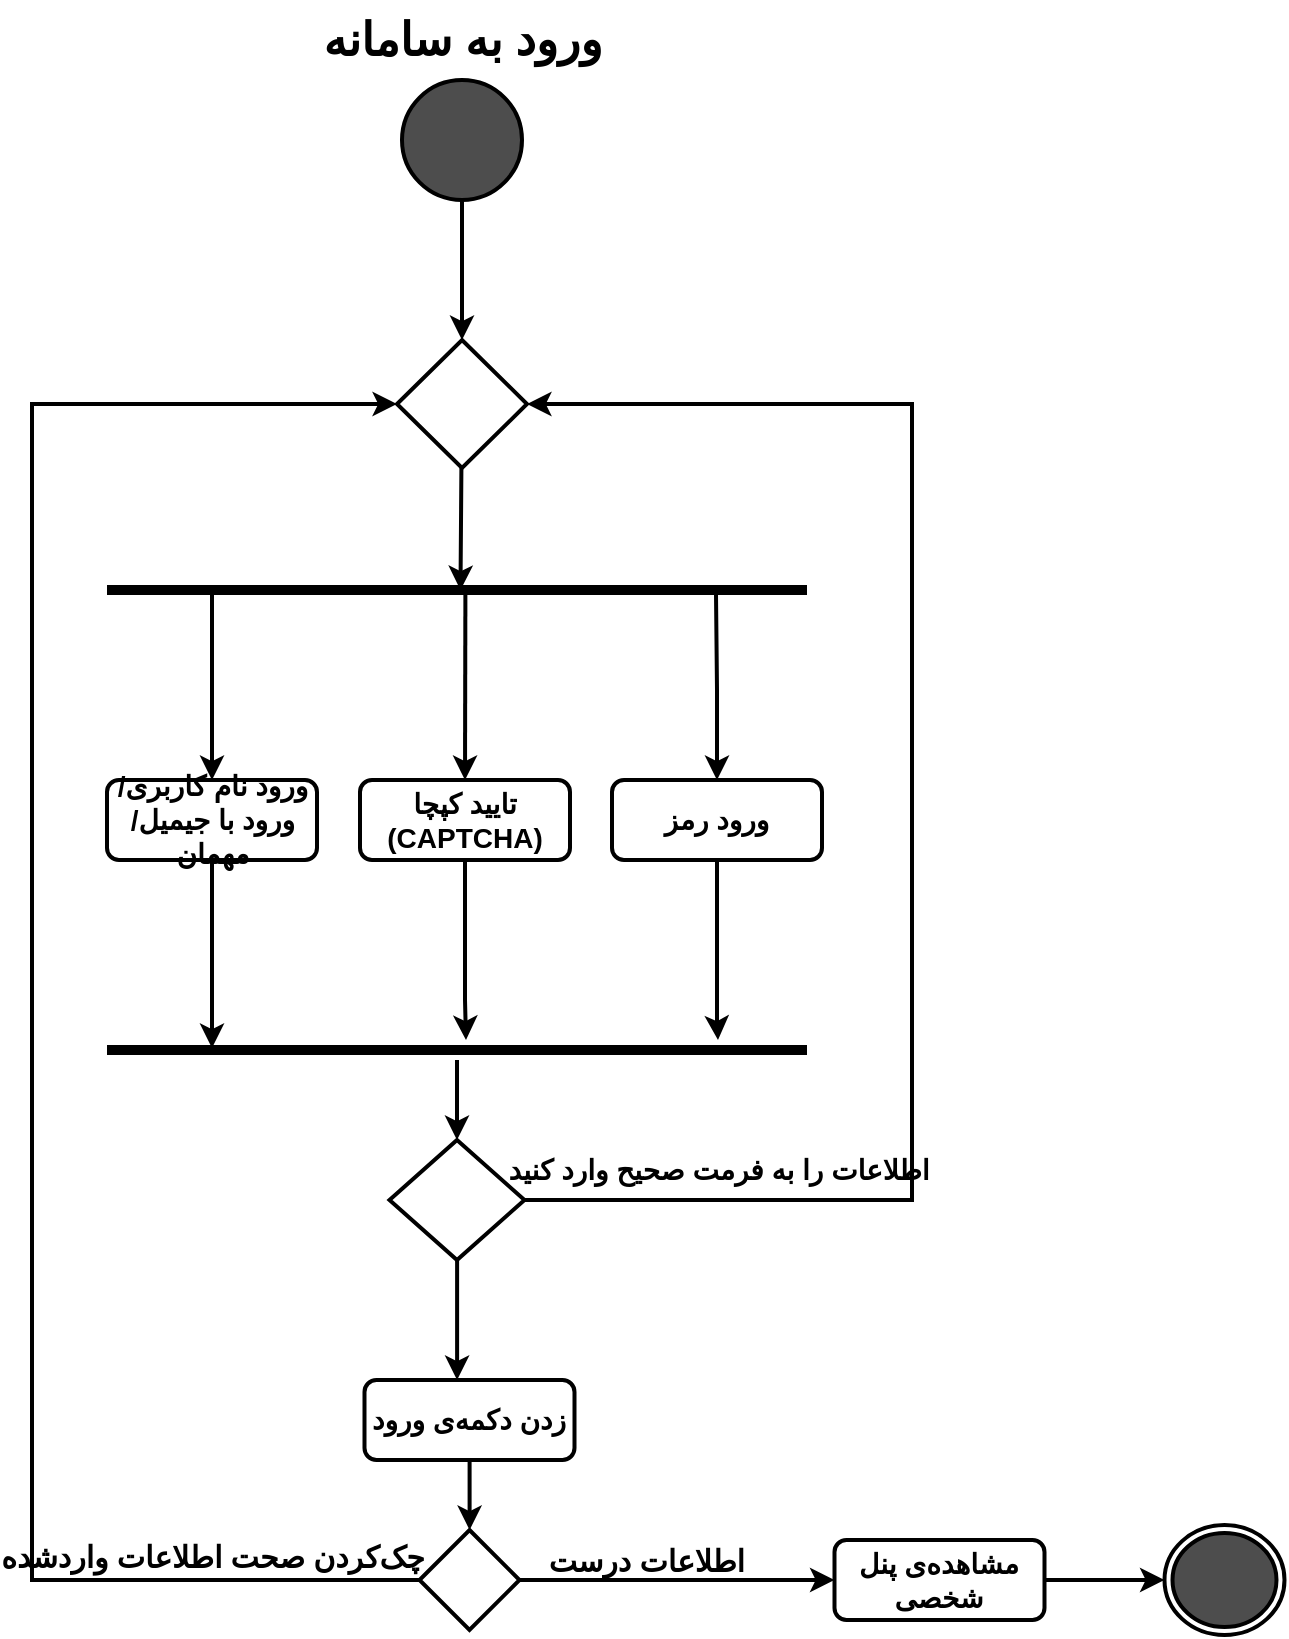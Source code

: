 <mxfile version="20.7.4" type="device" pages="23"><diagram id="gCESEp-6ceD6BL0GKxrP" name="Login"><mxGraphModel dx="2160" dy="2439" grid="1" gridSize="10" guides="1" tooltips="1" connect="1" arrows="1" fold="1" page="1" pageScale="1" pageWidth="827" pageHeight="1169" math="0" shadow="0"><root><mxCell id="tdxhCurSFYctH4Nv4X27-0"/><mxCell id="tdxhCurSFYctH4Nv4X27-1" parent="tdxhCurSFYctH4Nv4X27-0"/><mxCell id="tdxhCurSFYctH4Nv4X27-17" value="" style="edgeStyle=orthogonalEdgeStyle;rounded=0;orthogonalLoop=1;jettySize=auto;html=1;strokeColor=#000000;entryX=0.505;entryY=0.5;entryDx=0;entryDy=0;entryPerimeter=0;endArrow=classic;endFill=1;strokeWidth=2;exitX=0.5;exitY=1;exitDx=0;exitDy=0;exitPerimeter=0;" parent="tdxhCurSFYctH4Nv4X27-1" source="0zLTjmxahjm55yDJ-7MF-17" target="tdxhCurSFYctH4Nv4X27-12" edge="1"><mxGeometry relative="1" as="geometry"><mxPoint x="317.25" y="-773.061" as="sourcePoint"/><mxPoint x="293" y="-703" as="targetPoint"/><Array as="points"><mxPoint x="317" y="-799"/></Array></mxGeometry></mxCell><mxCell id="tdxhCurSFYctH4Nv4X27-4" value="" style="ellipse;html=1;shape=endState;fillColor=#4D4D4D;strokeColor=#000000;strokeWidth=2;" parent="tdxhCurSFYctH4Nv4X27-1" vertex="1"><mxGeometry x="669.25" y="-230.5" width="60" height="55" as="geometry"/></mxCell><mxCell id="tdxhCurSFYctH4Nv4X27-24" style="edgeStyle=orthogonalEdgeStyle;rounded=0;orthogonalLoop=1;jettySize=auto;html=1;exitX=0.5;exitY=0;exitDx=0;exitDy=0;entryX=0.15;entryY=0.7;entryDx=0;entryDy=0;entryPerimeter=0;strokeColor=#000000;endArrow=none;endFill=0;startArrow=classic;startFill=1;strokeWidth=2;" parent="tdxhCurSFYctH4Nv4X27-1" source="tdxhCurSFYctH4Nv4X27-6" target="tdxhCurSFYctH4Nv4X27-12" edge="1"><mxGeometry relative="1" as="geometry"/></mxCell><mxCell id="tdxhCurSFYctH4Nv4X27-33" value="" style="edgeStyle=orthogonalEdgeStyle;rounded=0;orthogonalLoop=1;jettySize=auto;html=1;startArrow=none;startFill=0;endArrow=classic;endFill=1;strokeColor=#000000;strokeWidth=2;entryX=0.15;entryY=0.4;entryDx=0;entryDy=0;entryPerimeter=0;" parent="tdxhCurSFYctH4Nv4X27-1" source="tdxhCurSFYctH4Nv4X27-6" target="tdxhCurSFYctH4Nv4X27-31" edge="1"><mxGeometry relative="1" as="geometry"><mxPoint x="185.5" y="-463" as="targetPoint"/></mxGeometry></mxCell><mxCell id="tdxhCurSFYctH4Nv4X27-6" value="&lt;font style=&quot;font-size: 14px&quot;&gt;&lt;b&gt;ورود نام کاربری/ورود با جیمیل/مهمان&lt;br&gt;&lt;/b&gt;&lt;/font&gt;" style="rounded=1;whiteSpace=wrap;html=1;strokeColor=#000000;fillColor=none;strokeWidth=2;" parent="tdxhCurSFYctH4Nv4X27-1" vertex="1"><mxGeometry x="140.5" y="-603" width="105" height="40" as="geometry"/></mxCell><mxCell id="tdxhCurSFYctH4Nv4X27-34" value="" style="edgeStyle=orthogonalEdgeStyle;rounded=0;orthogonalLoop=1;jettySize=auto;html=1;startArrow=none;startFill=0;endArrow=classic;endFill=1;strokeColor=#000000;strokeWidth=2;" parent="tdxhCurSFYctH4Nv4X27-1" source="tdxhCurSFYctH4Nv4X27-8" target="tdxhCurSFYctH4Nv4X27-31" edge="1"><mxGeometry relative="1" as="geometry"><Array as="points"><mxPoint x="320" y="-493"/><mxPoint x="320" y="-493"/></Array></mxGeometry></mxCell><mxCell id="tdxhCurSFYctH4Nv4X27-8" value="&lt;span style=&quot;font-size: 14px;&quot;&gt;&lt;b&gt;تایید کپچا (CAPTCHA)&lt;/b&gt;&lt;/span&gt;" style="rounded=1;whiteSpace=wrap;html=1;strokeColor=#000000;fillColor=none;strokeWidth=2;" parent="tdxhCurSFYctH4Nv4X27-1" vertex="1"><mxGeometry x="267" y="-603" width="105" height="40" as="geometry"/></mxCell><mxCell id="tdxhCurSFYctH4Nv4X27-28" value="" style="edgeStyle=orthogonalEdgeStyle;rounded=0;orthogonalLoop=1;jettySize=auto;html=1;startArrow=classic;startFill=1;endArrow=none;endFill=0;strokeColor=#000000;strokeWidth=2;entryX=0.87;entryY=0.7;entryDx=0;entryDy=0;entryPerimeter=0;" parent="tdxhCurSFYctH4Nv4X27-1" source="tdxhCurSFYctH4Nv4X27-10" target="tdxhCurSFYctH4Nv4X27-12" edge="1"><mxGeometry relative="1" as="geometry"><mxPoint x="445.5" y="-663" as="targetPoint"/></mxGeometry></mxCell><mxCell id="tdxhCurSFYctH4Nv4X27-35" value="" style="edgeStyle=orthogonalEdgeStyle;rounded=0;orthogonalLoop=1;jettySize=auto;html=1;startArrow=none;startFill=0;endArrow=classic;endFill=1;strokeColor=#000000;strokeWidth=2;" parent="tdxhCurSFYctH4Nv4X27-1" source="tdxhCurSFYctH4Nv4X27-10" target="tdxhCurSFYctH4Nv4X27-31" edge="1"><mxGeometry relative="1" as="geometry"><Array as="points"><mxPoint x="446" y="-483"/><mxPoint x="446" y="-483"/></Array></mxGeometry></mxCell><mxCell id="tdxhCurSFYctH4Nv4X27-10" value="&lt;span style=&quot;font-size: 14px&quot;&gt;&lt;b&gt;ورود رمز&lt;/b&gt;&lt;/span&gt;" style="rounded=1;whiteSpace=wrap;html=1;strokeColor=#000000;fillColor=none;strokeWidth=2;" parent="tdxhCurSFYctH4Nv4X27-1" vertex="1"><mxGeometry x="393" y="-603" width="105" height="40" as="geometry"/></mxCell><mxCell id="tdxhCurSFYctH4Nv4X27-12" value="" style="shape=line;html=1;strokeWidth=5;strokeColor=#000000;fillColor=#4D4D4D;" parent="tdxhCurSFYctH4Nv4X27-1" vertex="1"><mxGeometry x="140.5" y="-703" width="350" height="10" as="geometry"/></mxCell><mxCell id="tdxhCurSFYctH4Nv4X27-37" value="" style="edgeStyle=orthogonalEdgeStyle;rounded=0;orthogonalLoop=1;jettySize=auto;html=1;startArrow=none;startFill=0;endArrow=classic;endFill=1;strokeColor=#000000;strokeWidth=2;entryX=0.5;entryY=0;entryDx=0;entryDy=0;" parent="tdxhCurSFYctH4Nv4X27-1" source="tdxhCurSFYctH4Nv4X27-31" target="oCoKnGI68oabO4nAnUBV-0" edge="1"><mxGeometry relative="1" as="geometry"><mxPoint x="378" y="-373" as="targetPoint"/></mxGeometry></mxCell><mxCell id="tdxhCurSFYctH4Nv4X27-31" value="" style="shape=line;html=1;strokeWidth=5;strokeColor=#000000;fillColor=#4D4D4D;" parent="tdxhCurSFYctH4Nv4X27-1" vertex="1"><mxGeometry x="140.5" y="-473" width="350" height="10" as="geometry"/></mxCell><mxCell id="0zLTjmxahjm55yDJ-7MF-2" value="" style="edgeStyle=orthogonalEdgeStyle;rounded=0;orthogonalLoop=1;jettySize=auto;html=1;startArrow=none;startFill=0;endArrow=classic;endFill=1;strokeColor=#000000;strokeWidth=2;" parent="tdxhCurSFYctH4Nv4X27-1" source="tdxhCurSFYctH4Nv4X27-39" target="0zLTjmxahjm55yDJ-7MF-1" edge="1"><mxGeometry relative="1" as="geometry"/></mxCell><mxCell id="tdxhCurSFYctH4Nv4X27-39" value="&lt;span style=&quot;font-size: 14px&quot;&gt;&lt;b&gt;زدن دکمه‌ی ورود&lt;/b&gt;&lt;/span&gt;" style="rounded=1;whiteSpace=wrap;html=1;strokeColor=#000000;fillColor=none;strokeWidth=2;" parent="tdxhCurSFYctH4Nv4X27-1" vertex="1"><mxGeometry x="269.25" y="-303" width="105" height="40" as="geometry"/></mxCell><mxCell id="0zLTjmxahjm55yDJ-7MF-0" value="&lt;font size=&quot;1&quot;&gt;&lt;b style=&quot;font-size: 23px&quot;&gt;ورود به سامانه&lt;/b&gt;&lt;/font&gt;" style="text;html=1;align=center;verticalAlign=middle;resizable=0;points=[];autosize=1;strokeWidth=2;" parent="tdxhCurSFYctH4Nv4X27-1" vertex="1"><mxGeometry x="248" y="-993" width="140" height="40" as="geometry"/></mxCell><mxCell id="0zLTjmxahjm55yDJ-7MF-4" value="" style="edgeStyle=orthogonalEdgeStyle;rounded=0;orthogonalLoop=1;jettySize=auto;html=1;startArrow=none;startFill=0;endArrow=classic;endFill=1;strokeColor=#000000;strokeWidth=2;entryX=0;entryY=0.5;entryDx=0;entryDy=0;" parent="tdxhCurSFYctH4Nv4X27-1" source="0zLTjmxahjm55yDJ-7MF-1" target="0zLTjmxahjm55yDJ-7MF-10" edge="1"><mxGeometry relative="1" as="geometry"><mxPoint x="629.25" y="-198" as="targetPoint"/><Array as="points"/></mxGeometry></mxCell><mxCell id="0zLTjmxahjm55yDJ-7MF-6" value="" style="edgeStyle=orthogonalEdgeStyle;rounded=0;orthogonalLoop=1;jettySize=auto;html=1;startArrow=none;startFill=0;endArrow=classic;endFill=1;strokeColor=#000000;strokeWidth=2;entryX=0;entryY=0.5;entryDx=0;entryDy=0;entryPerimeter=0;exitX=0;exitY=0.5;exitDx=0;exitDy=0;exitPerimeter=0;" parent="tdxhCurSFYctH4Nv4X27-1" source="0zLTjmxahjm55yDJ-7MF-1" target="0zLTjmxahjm55yDJ-7MF-17" edge="1"><mxGeometry relative="1" as="geometry"><mxPoint x="263" y="-193" as="targetPoint"/><Array as="points"><mxPoint x="103" y="-203"/><mxPoint x="103" y="-791"/></Array></mxGeometry></mxCell><mxCell id="0zLTjmxahjm55yDJ-7MF-1" value="" style="strokeWidth=2;html=1;shape=mxgraph.flowchart.decision;whiteSpace=wrap;" parent="tdxhCurSFYctH4Nv4X27-1" vertex="1"><mxGeometry x="296.75" y="-228" width="50" height="50" as="geometry"/></mxCell><mxCell id="0zLTjmxahjm55yDJ-7MF-7" value="&lt;span style=&quot;font-size: 15px&quot;&gt;&lt;b&gt;اطلاعات درست&amp;nbsp;&lt;/b&gt;&lt;/span&gt;" style="text;html=1;align=center;verticalAlign=middle;resizable=0;points=[];autosize=1;strokeWidth=2;" parent="tdxhCurSFYctH4Nv4X27-1" vertex="1"><mxGeometry x="361.75" y="-228" width="100" height="30" as="geometry"/></mxCell><mxCell id="0zLTjmxahjm55yDJ-7MF-13" value="" style="edgeStyle=orthogonalEdgeStyle;rounded=0;orthogonalLoop=1;jettySize=auto;html=1;startArrow=none;startFill=0;endArrow=classic;endFill=1;strokeColor=#000000;strokeWidth=2;" parent="tdxhCurSFYctH4Nv4X27-1" source="0zLTjmxahjm55yDJ-7MF-10" target="tdxhCurSFYctH4Nv4X27-4" edge="1"><mxGeometry relative="1" as="geometry"/></mxCell><mxCell id="0zLTjmxahjm55yDJ-7MF-10" value="&lt;span style=&quot;font-size: 14px&quot;&gt;&lt;b&gt;مشاهده‌ی پنل شخصی&lt;/b&gt;&lt;/span&gt;" style="rounded=1;whiteSpace=wrap;html=1;strokeColor=#000000;fillColor=none;strokeWidth=2;" parent="tdxhCurSFYctH4Nv4X27-1" vertex="1"><mxGeometry x="504.25" y="-223" width="105" height="40" as="geometry"/></mxCell><mxCell id="0zLTjmxahjm55yDJ-7MF-17" value="" style="strokeWidth=2;html=1;shape=mxgraph.flowchart.decision;whiteSpace=wrap;" parent="tdxhCurSFYctH4Nv4X27-1" vertex="1"><mxGeometry x="285.5" y="-823" width="65" height="64" as="geometry"/></mxCell><mxCell id="0zLTjmxahjm55yDJ-7MF-19" value="" style="edgeStyle=orthogonalEdgeStyle;rounded=0;orthogonalLoop=1;jettySize=auto;html=1;startArrow=none;startFill=0;endArrow=classic;endFill=1;strokeColor=#000000;strokeWidth=2;entryX=0.5;entryY=0;entryDx=0;entryDy=0;entryPerimeter=0;exitX=0.5;exitY=1;exitDx=0;exitDy=0;exitPerimeter=0;" parent="tdxhCurSFYctH4Nv4X27-1" source="0zLTjmxahjm55yDJ-7MF-18" target="0zLTjmxahjm55yDJ-7MF-17" edge="1"><mxGeometry relative="1" as="geometry"/></mxCell><mxCell id="0zLTjmxahjm55yDJ-7MF-18" value="" style="verticalLabelPosition=bottom;verticalAlign=top;html=1;shape=mxgraph.flowchart.on-page_reference;strokeColor=#000000;fillColor=#4D4D4D;strokeWidth=2;" parent="tdxhCurSFYctH4Nv4X27-1" vertex="1"><mxGeometry x="288" y="-953" width="60" height="60" as="geometry"/></mxCell><mxCell id="342TxefFQAz1eLCLM1MC-0" value="&lt;span style=&quot;font-size: 15px&quot;&gt;&lt;b&gt;چک‌کردن صحت اطلاعات واردشده&lt;/b&gt;&lt;/span&gt;" style="text;html=1;align=center;verticalAlign=middle;resizable=0;points=[];autosize=1;strokeWidth=2;" parent="tdxhCurSFYctH4Nv4X27-1" vertex="1"><mxGeometry x="98" y="-230.5" width="190" height="30" as="geometry"/></mxCell><mxCell id="2ibx8Tk5Am_KKqbbsk3D-3" value="" style="endArrow=classic;html=1;entryX=0.5;entryY=0;entryDx=0;entryDy=0;strokeWidth=2;exitX=0.512;exitY=0.574;exitDx=0;exitDy=0;exitPerimeter=0;" parent="tdxhCurSFYctH4Nv4X27-1" source="tdxhCurSFYctH4Nv4X27-12" target="tdxhCurSFYctH4Nv4X27-8" edge="1"><mxGeometry width="50" height="50" relative="1" as="geometry"><mxPoint x="320" y="-698" as="sourcePoint"/><mxPoint x="333" y="-663" as="targetPoint"/></mxGeometry></mxCell><mxCell id="oCoKnGI68oabO4nAnUBV-1" value="" style="edgeStyle=orthogonalEdgeStyle;rounded=0;orthogonalLoop=1;jettySize=auto;html=1;strokeWidth=2;" parent="tdxhCurSFYctH4Nv4X27-1" source="oCoKnGI68oabO4nAnUBV-0" target="tdxhCurSFYctH4Nv4X27-39" edge="1"><mxGeometry relative="1" as="geometry"><Array as="points"><mxPoint x="316" y="-333"/><mxPoint x="316" y="-333"/></Array></mxGeometry></mxCell><mxCell id="oCoKnGI68oabO4nAnUBV-4" value="" style="edgeStyle=orthogonalEdgeStyle;rounded=0;orthogonalLoop=1;jettySize=auto;html=1;strokeWidth=2;entryX=1;entryY=0.5;entryDx=0;entryDy=0;entryPerimeter=0;" parent="tdxhCurSFYctH4Nv4X27-1" source="oCoKnGI68oabO4nAnUBV-0" target="0zLTjmxahjm55yDJ-7MF-17" edge="1"><mxGeometry relative="1" as="geometry"><mxPoint x="429.25" y="-393" as="targetPoint"/><Array as="points"><mxPoint x="543" y="-393"/><mxPoint x="543" y="-791"/></Array></mxGeometry></mxCell><mxCell id="oCoKnGI68oabO4nAnUBV-0" value="" style="rhombus;whiteSpace=wrap;html=1;strokeWidth=2;" parent="tdxhCurSFYctH4Nv4X27-1" vertex="1"><mxGeometry x="281.75" y="-423" width="67.5" height="60" as="geometry"/></mxCell><mxCell id="oCoKnGI68oabO4nAnUBV-5" value="&lt;font style=&quot;font-size: 14px&quot;&gt;&lt;b&gt;اطلاعات را به فرمت صحیح وارد کنید&lt;/b&gt;&lt;/font&gt;" style="text;html=1;align=center;verticalAlign=middle;resizable=0;points=[];autosize=1;" parent="tdxhCurSFYctH4Nv4X27-1" vertex="1"><mxGeometry x="345.5" y="-423" width="200" height="30" as="geometry"/></mxCell></root></mxGraphModel></diagram><diagram id="es5t3bAR4e_B8yzxgiJK" name="Search"><mxGraphModel dx="1571" dy="924" grid="1" gridSize="10" guides="1" tooltips="1" connect="1" arrows="1" fold="1" page="1" pageScale="1" pageWidth="827" pageHeight="1169" math="0" shadow="0"><root><mxCell id="YoB6DqbGtbzjgea_G4Ew-0"/><mxCell id="YoB6DqbGtbzjgea_G4Ew-1" parent="YoB6DqbGtbzjgea_G4Ew-0"/><mxCell id="kq7QC5r_7t-urQcdlcp_-6" style="edgeStyle=orthogonalEdgeStyle;rounded=0;orthogonalLoop=1;jettySize=auto;html=1;fontStyle=0;strokeWidth=2;" parent="YoB6DqbGtbzjgea_G4Ew-1" source="pSkE17ou4Oht6VtNUDM_-0" target="kq7QC5r_7t-urQcdlcp_-1" edge="1"><mxGeometry relative="1" as="geometry"/></mxCell><mxCell id="pSkE17ou4Oht6VtNUDM_-1" value="" style="edgeStyle=orthogonalEdgeStyle;rounded=0;orthogonalLoop=1;jettySize=auto;html=1;startArrow=none;startFill=0;endArrow=classic;endFill=1;strokeColor=#000000;strokeWidth=2;" parent="YoB6DqbGtbzjgea_G4Ew-1" source="N1PNJ_esz8VN-3JhHcNM-1" target="pSkE17ou4Oht6VtNUDM_-0" edge="1"><mxGeometry relative="1" as="geometry"/></mxCell><mxCell id="N1PNJ_esz8VN-3JhHcNM-1" value="" style="ellipse;whiteSpace=wrap;html=1;aspect=fixed;fillColor=#4D4D4D;strokeWidth=2;" parent="YoB6DqbGtbzjgea_G4Ew-1" vertex="1"><mxGeometry x="389" y="277" width="50" height="50" as="geometry"/></mxCell><mxCell id="N1PNJ_esz8VN-3JhHcNM-2" value="" style="ellipse;html=1;shape=endState;fillColor=#4D4D4D;strokeColor=#000000;strokeWidth=2;" parent="YoB6DqbGtbzjgea_G4Ew-1" vertex="1"><mxGeometry x="384" y="887" width="60" height="55" as="geometry"/></mxCell><mxCell id="N1PNJ_esz8VN-3JhHcNM-4" value="" style="edgeStyle=orthogonalEdgeStyle;rounded=0;orthogonalLoop=1;jettySize=auto;html=1;startArrow=none;startFill=0;endArrow=classic;endFill=1;strokeColor=#000000;strokeWidth=2;entryX=0;entryY=0.5;entryDx=0;entryDy=0;entryPerimeter=0;exitX=0.5;exitY=1;exitDx=0;exitDy=0;" parent="YoB6DqbGtbzjgea_G4Ew-1" source="N1PNJ_esz8VN-3JhHcNM-5" target="1VnW0m247LlpmrtPySU_-0" edge="1"><mxGeometry relative="1" as="geometry"><mxPoint x="152" y="608" as="targetPoint"/><Array as="points"><mxPoint x="59" y="612"/></Array></mxGeometry></mxCell><mxCell id="N1PNJ_esz8VN-3JhHcNM-5" value="&lt;div style=&quot;direction: rtl;&quot;&gt;&lt;b style=&quot;font-size: 14px; background-color: initial;&quot;&gt;ورود جزییات (کلاس اقتصادی و...)&lt;/b&gt;&lt;/div&gt;" style="rounded=1;whiteSpace=wrap;html=1;strokeColor=#000000;fillColor=none;strokeWidth=2;" parent="YoB6DqbGtbzjgea_G4Ew-1" vertex="1"><mxGeometry x="6" y="497" width="105" height="40" as="geometry"/></mxCell><mxCell id="N1PNJ_esz8VN-3JhHcNM-7" value="" style="edgeStyle=orthogonalEdgeStyle;rounded=0;orthogonalLoop=1;jettySize=auto;html=1;startArrow=none;startFill=0;endArrow=classic;endFill=1;strokeColor=#000000;strokeWidth=2;entryX=1;entryY=0.5;entryDx=0;entryDy=0;entryPerimeter=0;exitX=0.5;exitY=1;exitDx=0;exitDy=0;" parent="YoB6DqbGtbzjgea_G4Ew-1" source="N1PNJ_esz8VN-3JhHcNM-8" target="1VnW0m247LlpmrtPySU_-0" edge="1"><mxGeometry relative="1" as="geometry"><mxPoint x="671" y="617" as="targetPoint"/><Array as="points"><mxPoint x="769" y="612"/></Array></mxGeometry></mxCell><mxCell id="N1PNJ_esz8VN-3JhHcNM-8" value="&lt;font style=&quot;font-size: 14px&quot;&gt;&lt;b&gt;ورود مدل خودرو&lt;/b&gt;&lt;/font&gt;" style="rounded=1;whiteSpace=wrap;html=1;strokeColor=#000000;fillColor=none;strokeWidth=2;" parent="YoB6DqbGtbzjgea_G4Ew-1" vertex="1"><mxGeometry x="716" y="497" width="105" height="40" as="geometry"/></mxCell><mxCell id="N1PNJ_esz8VN-3JhHcNM-13" value="" style="edgeStyle=orthogonalEdgeStyle;rounded=0;orthogonalLoop=1;jettySize=auto;html=1;startArrow=none;startFill=0;endArrow=classic;endFill=1;strokeColor=#000000;strokeWidth=2;entryX=0.5;entryY=0;entryDx=0;entryDy=0;exitX=0.5;exitY=1;exitDx=0;exitDy=0;exitPerimeter=0;" parent="YoB6DqbGtbzjgea_G4Ew-1" source="1VnW0m247LlpmrtPySU_-0" target="N1PNJ_esz8VN-3JhHcNM-16" edge="1"><mxGeometry relative="1" as="geometry"><mxPoint x="376.5" y="827" as="targetPoint"/><mxPoint x="376.5" y="747" as="sourcePoint"/></mxGeometry></mxCell><mxCell id="N1PNJ_esz8VN-3JhHcNM-15" value="" style="edgeStyle=orthogonalEdgeStyle;rounded=0;orthogonalLoop=1;jettySize=auto;html=1;startArrow=none;startFill=0;endArrow=classic;endFill=1;strokeColor=#000000;strokeWidth=2;" parent="YoB6DqbGtbzjgea_G4Ew-1" source="N1PNJ_esz8VN-3JhHcNM-16" target="N1PNJ_esz8VN-3JhHcNM-18" edge="1"><mxGeometry relative="1" as="geometry"/></mxCell><mxCell id="N1PNJ_esz8VN-3JhHcNM-16" value="&lt;span style=&quot;font-size: 14px&quot;&gt;&lt;b&gt;زدن دکمه‌ی سرچ&lt;/b&gt;&lt;/span&gt;" style="rounded=1;whiteSpace=wrap;html=1;strokeColor=#000000;fillColor=none;strokeWidth=2;" parent="YoB6DqbGtbzjgea_G4Ew-1" vertex="1"><mxGeometry x="361.5" y="687" width="105" height="40" as="geometry"/></mxCell><mxCell id="N1PNJ_esz8VN-3JhHcNM-17" value="" style="edgeStyle=orthogonalEdgeStyle;rounded=0;orthogonalLoop=1;jettySize=auto;html=1;startArrow=none;startFill=0;endArrow=classic;endFill=1;strokeColor=#000000;strokeWidth=2;" parent="YoB6DqbGtbzjgea_G4Ew-1" source="N1PNJ_esz8VN-3JhHcNM-18" target="N1PNJ_esz8VN-3JhHcNM-2" edge="1"><mxGeometry relative="1" as="geometry"/></mxCell><mxCell id="N1PNJ_esz8VN-3JhHcNM-18" value="&lt;span style=&quot;font-size: 14px&quot;&gt;&lt;b&gt;مشاهده‌ی نتایج&lt;br&gt;&lt;/b&gt;&lt;/span&gt;" style="rounded=1;whiteSpace=wrap;html=1;strokeColor=#000000;fillColor=none;strokeWidth=2;" parent="YoB6DqbGtbzjgea_G4Ew-1" vertex="1"><mxGeometry x="361.5" y="787" width="105" height="40" as="geometry"/></mxCell><mxCell id="pSkE17ou4Oht6VtNUDM_-3" value="" style="edgeStyle=orthogonalEdgeStyle;rounded=0;orthogonalLoop=1;jettySize=auto;html=1;startArrow=none;startFill=0;endArrow=classic;endFill=1;strokeColor=#000000;strokeWidth=2;entryX=0.5;entryY=0;entryDx=0;entryDy=0;exitX=1;exitY=0.5;exitDx=0;exitDy=0;exitPerimeter=0;" parent="YoB6DqbGtbzjgea_G4Ew-1" source="pSkE17ou4Oht6VtNUDM_-0" target="N1PNJ_esz8VN-3JhHcNM-8" edge="1"><mxGeometry relative="1" as="geometry"><mxPoint x="751" y="417" as="targetPoint"/><mxPoint x="671" y="417" as="sourcePoint"/></mxGeometry></mxCell><mxCell id="pSkE17ou4Oht6VtNUDM_-5" value="" style="edgeStyle=orthogonalEdgeStyle;rounded=0;orthogonalLoop=1;jettySize=auto;html=1;startArrow=none;startFill=0;endArrow=classic;endFill=1;strokeColor=#000000;strokeWidth=2;exitX=0;exitY=0.5;exitDx=0;exitDy=0;exitPerimeter=0;" parent="YoB6DqbGtbzjgea_G4Ew-1" source="pSkE17ou4Oht6VtNUDM_-0" target="N1PNJ_esz8VN-3JhHcNM-5" edge="1"><mxGeometry relative="1" as="geometry"><mxPoint x="72" y="408" as="targetPoint"/><mxPoint x="152" y="408" as="sourcePoint"/></mxGeometry></mxCell><mxCell id="kq7QC5r_7t-urQcdlcp_-5" style="edgeStyle=orthogonalEdgeStyle;rounded=0;orthogonalLoop=1;jettySize=auto;html=1;entryX=0.5;entryY=0;entryDx=0;entryDy=0;fontStyle=0;strokeWidth=2;" parent="YoB6DqbGtbzjgea_G4Ew-1" source="pSkE17ou4Oht6VtNUDM_-0" target="kq7QC5r_7t-urQcdlcp_-0" edge="1"><mxGeometry relative="1" as="geometry"/></mxCell><mxCell id="kq7QC5r_7t-urQcdlcp_-7" style="edgeStyle=orthogonalEdgeStyle;rounded=0;orthogonalLoop=1;jettySize=auto;html=1;entryX=0.5;entryY=0;entryDx=0;entryDy=0;strokeWidth=2;" parent="YoB6DqbGtbzjgea_G4Ew-1" source="pSkE17ou4Oht6VtNUDM_-0" target="kq7QC5r_7t-urQcdlcp_-2" edge="1"><mxGeometry relative="1" as="geometry"/></mxCell><mxCell id="kq7QC5r_7t-urQcdlcp_-8" style="edgeStyle=orthogonalEdgeStyle;rounded=0;orthogonalLoop=1;jettySize=auto;html=1;entryX=0.5;entryY=0;entryDx=0;entryDy=0;strokeWidth=2;" parent="YoB6DqbGtbzjgea_G4Ew-1" source="pSkE17ou4Oht6VtNUDM_-0" target="kq7QC5r_7t-urQcdlcp_-3" edge="1"><mxGeometry relative="1" as="geometry"/></mxCell><mxCell id="kq7QC5r_7t-urQcdlcp_-9" style="edgeStyle=orthogonalEdgeStyle;rounded=0;orthogonalLoop=1;jettySize=auto;html=1;entryX=0.5;entryY=0;entryDx=0;entryDy=0;strokeWidth=2;" parent="YoB6DqbGtbzjgea_G4Ew-1" source="pSkE17ou4Oht6VtNUDM_-0" target="kq7QC5r_7t-urQcdlcp_-4" edge="1"><mxGeometry relative="1" as="geometry"/></mxCell><mxCell id="pSkE17ou4Oht6VtNUDM_-0" value="" style="strokeWidth=2;html=1;shape=mxgraph.flowchart.decision;whiteSpace=wrap;" parent="YoB6DqbGtbzjgea_G4Ew-1" vertex="1"><mxGeometry x="379" y="387" width="70" height="50" as="geometry"/></mxCell><mxCell id="1VnW0m247LlpmrtPySU_-0" value="" style="strokeWidth=2;html=1;shape=mxgraph.flowchart.decision;whiteSpace=wrap;" parent="YoB6DqbGtbzjgea_G4Ew-1" vertex="1"><mxGeometry x="379" y="587" width="70" height="50" as="geometry"/></mxCell><mxCell id="hTxHE1oR0B7zeXKqJx2q-0" value="&lt;font size=&quot;1&quot;&gt;&lt;b style=&quot;font-size: 23px&quot;&gt;جستجوی آگهی&lt;/b&gt;&lt;/font&gt;" style="text;html=1;align=center;verticalAlign=middle;resizable=0;points=[];autosize=1;strokeWidth=2;" parent="YoB6DqbGtbzjgea_G4Ew-1" vertex="1"><mxGeometry x="344" y="227" width="140" height="40" as="geometry"/></mxCell><mxCell id="kq7QC5r_7t-urQcdlcp_-16" style="edgeStyle=orthogonalEdgeStyle;rounded=0;orthogonalLoop=1;jettySize=auto;html=1;entryX=1;entryY=0.5;entryDx=0;entryDy=0;entryPerimeter=0;strokeWidth=2;" parent="YoB6DqbGtbzjgea_G4Ew-1" source="kq7QC5r_7t-urQcdlcp_-0" target="1VnW0m247LlpmrtPySU_-0" edge="1"><mxGeometry relative="1" as="geometry"><Array as="points"><mxPoint x="649" y="612"/></Array></mxGeometry></mxCell><mxCell id="kq7QC5r_7t-urQcdlcp_-0" value="&lt;font style=&quot;font-size: 14px&quot;&gt;&lt;b&gt;ورود رنگ خودرو&lt;/b&gt;&lt;/font&gt;" style="rounded=1;whiteSpace=wrap;html=1;strokeColor=#000000;fillColor=none;strokeWidth=2;" parent="YoB6DqbGtbzjgea_G4Ew-1" vertex="1"><mxGeometry x="596" y="497" width="105" height="40" as="geometry"/></mxCell><mxCell id="kq7QC5r_7t-urQcdlcp_-15" style="edgeStyle=orthogonalEdgeStyle;rounded=0;orthogonalLoop=1;jettySize=auto;html=1;entryX=1;entryY=0.5;entryDx=0;entryDy=0;entryPerimeter=0;strokeWidth=2;" parent="YoB6DqbGtbzjgea_G4Ew-1" source="kq7QC5r_7t-urQcdlcp_-1" target="1VnW0m247LlpmrtPySU_-0" edge="1"><mxGeometry relative="1" as="geometry"><Array as="points"><mxPoint x="529" y="612"/></Array></mxGeometry></mxCell><mxCell id="kq7QC5r_7t-urQcdlcp_-1" value="&lt;font style=&quot;font-size: 14px&quot;&gt;&lt;b&gt;ورود سال تولید&lt;/b&gt;&lt;/font&gt;" style="rounded=1;whiteSpace=wrap;html=1;strokeColor=#000000;fillColor=none;strokeWidth=2;" parent="YoB6DqbGtbzjgea_G4Ew-1" vertex="1"><mxGeometry x="476" y="497" width="105" height="40" as="geometry"/></mxCell><mxCell id="kq7QC5r_7t-urQcdlcp_-10" style="edgeStyle=orthogonalEdgeStyle;rounded=0;orthogonalLoop=1;jettySize=auto;html=1;strokeWidth=2;" parent="YoB6DqbGtbzjgea_G4Ew-1" source="kq7QC5r_7t-urQcdlcp_-2" target="1VnW0m247LlpmrtPySU_-0" edge="1"><mxGeometry relative="1" as="geometry"/></mxCell><mxCell id="kq7QC5r_7t-urQcdlcp_-2" value="&lt;font style=&quot;font-size: 14px&quot;&gt;&lt;b&gt;ورود محدوده قیمتی&lt;/b&gt;&lt;/font&gt;" style="rounded=1;whiteSpace=wrap;html=1;strokeColor=#000000;fillColor=none;strokeWidth=2;" parent="YoB6DqbGtbzjgea_G4Ew-1" vertex="1"><mxGeometry x="361.5" y="497" width="105" height="40" as="geometry"/></mxCell><mxCell id="kq7QC5r_7t-urQcdlcp_-17" style="edgeStyle=orthogonalEdgeStyle;rounded=0;orthogonalLoop=1;jettySize=auto;html=1;entryX=0;entryY=0.5;entryDx=0;entryDy=0;entryPerimeter=0;strokeWidth=2;" parent="YoB6DqbGtbzjgea_G4Ew-1" source="kq7QC5r_7t-urQcdlcp_-3" target="1VnW0m247LlpmrtPySU_-0" edge="1"><mxGeometry relative="1" as="geometry"><Array as="points"><mxPoint x="299" y="612"/></Array></mxGeometry></mxCell><mxCell id="kq7QC5r_7t-urQcdlcp_-3" value="&lt;font style=&quot;font-size: 14px&quot;&gt;&lt;b&gt;ورود کارکرد&lt;/b&gt;&lt;/font&gt;" style="rounded=1;whiteSpace=wrap;html=1;strokeColor=#000000;fillColor=none;strokeWidth=2;" parent="YoB6DqbGtbzjgea_G4Ew-1" vertex="1"><mxGeometry x="246" y="497" width="105" height="40" as="geometry"/></mxCell><mxCell id="kq7QC5r_7t-urQcdlcp_-18" style="edgeStyle=orthogonalEdgeStyle;rounded=0;orthogonalLoop=1;jettySize=auto;html=1;entryX=0;entryY=0.5;entryDx=0;entryDy=0;entryPerimeter=0;strokeWidth=2;" parent="YoB6DqbGtbzjgea_G4Ew-1" source="kq7QC5r_7t-urQcdlcp_-4" target="1VnW0m247LlpmrtPySU_-0" edge="1"><mxGeometry relative="1" as="geometry"><Array as="points"><mxPoint x="179" y="612"/></Array></mxGeometry></mxCell><mxCell id="kq7QC5r_7t-urQcdlcp_-4" value="&lt;font style=&quot;font-size: 14px&quot;&gt;&lt;b&gt;ورود نوع فروشنده&lt;/b&gt;&lt;/font&gt;" style="rounded=1;whiteSpace=wrap;html=1;strokeColor=#000000;fillColor=none;strokeWidth=2;" parent="YoB6DqbGtbzjgea_G4Ew-1" vertex="1"><mxGeometry x="126" y="497" width="105" height="40" as="geometry"/></mxCell></root></mxGraphModel></diagram><diagram id="f3HUW3aQXFQjC8ni23ow" name="Represent"><mxGraphModel dx="2469" dy="2620" grid="1" gridSize="10" guides="1" tooltips="1" connect="1" arrows="1" fold="1" page="1" pageScale="1" pageWidth="827" pageHeight="1169" math="0" shadow="0"><root><mxCell id="S0Dz2R-mAfum3bZuW2sg-0"/><mxCell id="S0Dz2R-mAfum3bZuW2sg-1" parent="S0Dz2R-mAfum3bZuW2sg-0"/><mxCell id="SmapYOYaGNYKpjcGHcUf-10" value="" style="edgeStyle=orthogonalEdgeStyle;rounded=0;orthogonalLoop=1;jettySize=auto;html=1;entryX=0.5;entryY=0;entryDx=0;entryDy=0;strokeWidth=2;" parent="S0Dz2R-mAfum3bZuW2sg-1" source="SmapYOYaGNYKpjcGHcUf-1" target="SmapYOYaGNYKpjcGHcUf-6" edge="1"><mxGeometry relative="1" as="geometry"><mxPoint x="304" y="-995" as="targetPoint"/></mxGeometry></mxCell><mxCell id="SmapYOYaGNYKpjcGHcUf-1" value="" style="ellipse;whiteSpace=wrap;html=1;aspect=fixed;fillColor=#4D4D4D;" parent="S0Dz2R-mAfum3bZuW2sg-1" vertex="1"><mxGeometry x="279" y="-1055" width="50" height="50" as="geometry"/></mxCell><mxCell id="SmapYOYaGNYKpjcGHcUf-2" value="" style="ellipse;html=1;shape=endState;fillColor=#4D4D4D;strokeColor=#000000;" parent="S0Dz2R-mAfum3bZuW2sg-1" vertex="1"><mxGeometry x="274" y="-119" width="60" height="55" as="geometry"/></mxCell><mxCell id="SmapYOYaGNYKpjcGHcUf-5" value="" style="edgeStyle=orthogonalEdgeStyle;rounded=0;orthogonalLoop=1;jettySize=auto;html=1;strokeWidth=2;" parent="S0Dz2R-mAfum3bZuW2sg-1" source="SmapYOYaGNYKpjcGHcUf-6" target="SmapYOYaGNYKpjcGHcUf-8" edge="1"><mxGeometry relative="1" as="geometry"/></mxCell><mxCell id="SmapYOYaGNYKpjcGHcUf-6" value="&lt;span style=&quot;font-size: 14px;&quot;&gt;&lt;b&gt;مشخص‌کردن فیلتر&lt;/b&gt;&lt;/span&gt;" style="rounded=1;whiteSpace=wrap;html=1;strokeColor=#000000;fillColor=none;strokeWidth=2;" parent="S0Dz2R-mAfum3bZuW2sg-1" vertex="1"><mxGeometry x="251.5" y="-945" width="105" height="40" as="geometry"/></mxCell><mxCell id="EhxAvtVGrABSW8rtsYPY-1" value="" style="edgeStyle=orthogonalEdgeStyle;rounded=0;orthogonalLoop=1;jettySize=auto;html=1;strokeColor=#000000;strokeWidth=2;" parent="S0Dz2R-mAfum3bZuW2sg-1" source="SmapYOYaGNYKpjcGHcUf-8" edge="1"><mxGeometry relative="1" as="geometry"><mxPoint x="304" y="-765" as="targetPoint"/></mxGeometry></mxCell><mxCell id="SmapYOYaGNYKpjcGHcUf-8" value="&lt;font style=&quot;font-size: 14px&quot;&gt;&lt;b&gt;‌مشاهده‌ی آگهی‌های متناظر&lt;/b&gt;&lt;/font&gt;" style="rounded=1;whiteSpace=wrap;html=1;strokeColor=#000000;fillColor=none;strokeWidth=2;" parent="S0Dz2R-mAfum3bZuW2sg-1" vertex="1"><mxGeometry x="251.5" y="-855" width="105" height="40" as="geometry"/></mxCell><mxCell id="VIpRaucOcr5y_wj98MjW-0" value="&lt;font size=&quot;1&quot;&gt;&lt;b style=&quot;font-size: 23px&quot;&gt;مشاهده آگهی&lt;/b&gt;&lt;/font&gt;" style="text;whiteSpace=wrap;html=1;align=center;" parent="S0Dz2R-mAfum3bZuW2sg-1" vertex="1"><mxGeometry x="224" y="-1105" width="160" height="30" as="geometry"/></mxCell><mxCell id="EhxAvtVGrABSW8rtsYPY-3" value="" style="edgeStyle=orthogonalEdgeStyle;rounded=0;orthogonalLoop=1;jettySize=auto;html=1;strokeColor=#000000;strokeWidth=2;entryX=0.5;entryY=0;entryDx=0;entryDy=0;" parent="S0Dz2R-mAfum3bZuW2sg-1" source="EhxAvtVGrABSW8rtsYPY-0" target="EhxAvtVGrABSW8rtsYPY-4" edge="1"><mxGeometry relative="1" as="geometry"><mxPoint x="424" y="-544" as="targetPoint"/></mxGeometry></mxCell><mxCell id="EhxAvtVGrABSW8rtsYPY-6" value="" style="edgeStyle=orthogonalEdgeStyle;rounded=0;orthogonalLoop=1;jettySize=auto;html=1;strokeColor=#000000;strokeWidth=2;" parent="S0Dz2R-mAfum3bZuW2sg-1" source="EhxAvtVGrABSW8rtsYPY-0" target="EhxAvtVGrABSW8rtsYPY-5" edge="1"><mxGeometry relative="1" as="geometry"/></mxCell><mxCell id="EhxAvtVGrABSW8rtsYPY-0" value="" style="rhombus;whiteSpace=wrap;html=1;strokeColor=#000000;strokeWidth=2;" parent="S0Dz2R-mAfum3bZuW2sg-1" vertex="1"><mxGeometry x="264" y="-584" width="80" height="80" as="geometry"/></mxCell><mxCell id="EhxAvtVGrABSW8rtsYPY-7" value="" style="edgeStyle=orthogonalEdgeStyle;rounded=0;orthogonalLoop=1;jettySize=auto;html=1;strokeColor=#000000;strokeWidth=2;" parent="S0Dz2R-mAfum3bZuW2sg-1" source="EhxAvtVGrABSW8rtsYPY-5" edge="1"><mxGeometry relative="1" as="geometry"><mxPoint x="304.0" y="-116" as="targetPoint"/></mxGeometry></mxCell><mxCell id="EhxAvtVGrABSW8rtsYPY-5" value="" style="rhombus;whiteSpace=wrap;html=1;strokeColor=#000000;strokeWidth=2;" parent="S0Dz2R-mAfum3bZuW2sg-1" vertex="1"><mxGeometry x="264" y="-256" width="80" height="80" as="geometry"/></mxCell><mxCell id="EhxAvtVGrABSW8rtsYPY-8" style="edgeStyle=orthogonalEdgeStyle;rounded=0;orthogonalLoop=1;jettySize=auto;html=1;entryX=1;entryY=0.5;entryDx=0;entryDy=0;strokeColor=#000000;strokeWidth=2;exitX=0.5;exitY=1;exitDx=0;exitDy=0;" parent="S0Dz2R-mAfum3bZuW2sg-1" source="2PtWxf0Bnny3Ra3oSzdy-12" target="EhxAvtVGrABSW8rtsYPY-5" edge="1"><mxGeometry relative="1" as="geometry"><Array as="points"><mxPoint x="552" y="-261"/><mxPoint x="552" y="-261"/><mxPoint x="552" y="-216"/></Array><mxPoint x="552" y="-261" as="sourcePoint"/></mxGeometry></mxCell><mxCell id="EhxAvtVGrABSW8rtsYPY-4" value="&lt;b style=&quot;font-size: 14px;&quot;&gt;مکاتبه با مالک با CarBaChat&lt;/b&gt;" style="rounded=1;whiteSpace=wrap;html=1;strokeColor=#000000;fillColor=none;strokeWidth=2;" parent="S0Dz2R-mAfum3bZuW2sg-1" vertex="1"><mxGeometry x="499" y="-485" width="105" height="40" as="geometry"/></mxCell><mxCell id="40JJk8CNILMbitlOptyf-0" value="&lt;b style=&quot;font-family: helvetica; font-size: 14px; font-style: normal; letter-spacing: normal; text-indent: 0px; text-transform: none; word-spacing: 0px;&quot;&gt;انتخاب ذخیره یا چاپ آگهی&lt;/b&gt;" style="text;whiteSpace=wrap;html=1;align=right;" parent="S0Dz2R-mAfum3bZuW2sg-1" vertex="1"><mxGeometry x="380" y="-574" width="139" height="30" as="geometry"/></mxCell><mxCell id="2PtWxf0Bnny3Ra3oSzdy-2" value="" style="edgeStyle=orthogonalEdgeStyle;rounded=0;orthogonalLoop=1;jettySize=auto;html=1;strokeColor=#000000;strokeWidth=2;" parent="S0Dz2R-mAfum3bZuW2sg-1" source="2PtWxf0Bnny3Ra3oSzdy-3" edge="1"><mxGeometry relative="1" as="geometry"><mxPoint x="304" y="-675" as="targetPoint"/></mxGeometry></mxCell><mxCell id="2PtWxf0Bnny3Ra3oSzdy-3" value="&lt;font style=&quot;font-size: 14px&quot;&gt;&lt;b&gt;کلیک روی آگهی دلخواه&lt;/b&gt;&lt;/font&gt;" style="rounded=1;whiteSpace=wrap;html=1;strokeColor=#000000;fillColor=none;strokeWidth=2;" parent="S0Dz2R-mAfum3bZuW2sg-1" vertex="1"><mxGeometry x="251.5" y="-765" width="105" height="40" as="geometry"/></mxCell><mxCell id="2PtWxf0Bnny3Ra3oSzdy-4" value="" style="edgeStyle=orthogonalEdgeStyle;rounded=0;orthogonalLoop=1;jettySize=auto;html=1;strokeColor=#000000;strokeWidth=2;" parent="S0Dz2R-mAfum3bZuW2sg-1" source="2PtWxf0Bnny3Ra3oSzdy-5" edge="1"><mxGeometry relative="1" as="geometry"><mxPoint x="304" y="-585" as="targetPoint"/></mxGeometry></mxCell><mxCell id="2PtWxf0Bnny3Ra3oSzdy-5" value="&lt;font style=&quot;font-size: 14px&quot;&gt;&lt;b&gt;‌مشاهده‌ی جزئیات آگهی&lt;/b&gt;&lt;/font&gt;" style="rounded=1;whiteSpace=wrap;html=1;strokeColor=#000000;fillColor=none;strokeWidth=2;" parent="S0Dz2R-mAfum3bZuW2sg-1" vertex="1"><mxGeometry x="251.5" y="-675" width="105" height="40" as="geometry"/></mxCell><mxCell id="2PtWxf0Bnny3Ra3oSzdy-12" value="&lt;font style=&quot;font-size: 14px&quot;&gt;&lt;b&gt;اشتراک‌گذاری آگهی با سایرین&lt;/b&gt;&lt;/font&gt;" style="rounded=1;whiteSpace=wrap;html=1;strokeColor=#000000;fillColor=none;strokeWidth=2;" parent="S0Dz2R-mAfum3bZuW2sg-1" vertex="1"><mxGeometry x="499" y="-304" width="105" height="40" as="geometry"/></mxCell><mxCell id="2PtWxf0Bnny3Ra3oSzdy-16" value="" style="edgeStyle=orthogonalEdgeStyle;rounded=0;orthogonalLoop=1;jettySize=auto;html=1;strokeColor=#000000;strokeWidth=2;entryX=0.5;entryY=0;entryDx=0;entryDy=0;" parent="S0Dz2R-mAfum3bZuW2sg-1" source="2PtWxf0Bnny3Ra3oSzdy-17" edge="1"><mxGeometry relative="1" as="geometry"><mxPoint x="551.5" y="-304" as="targetPoint"/></mxGeometry></mxCell><mxCell id="2PtWxf0Bnny3Ra3oSzdy-17" value="&lt;font style=&quot;font-size: 14px&quot;&gt;&lt;b&gt;مقایسه قیمت آگهی با قیمت مصوب&lt;/b&gt;&lt;/font&gt;" style="rounded=1;whiteSpace=wrap;html=1;strokeColor=#000000;fillColor=none;strokeWidth=2;" parent="S0Dz2R-mAfum3bZuW2sg-1" vertex="1"><mxGeometry x="499" y="-396" width="105" height="40" as="geometry"/></mxCell><mxCell id="2PtWxf0Bnny3Ra3oSzdy-20" value="" style="edgeStyle=orthogonalEdgeStyle;rounded=0;orthogonalLoop=1;jettySize=auto;html=1;strokeColor=#000000;strokeWidth=2;entryX=0.5;entryY=0;entryDx=0;entryDy=0;exitX=0.5;exitY=1;exitDx=0;exitDy=0;" parent="S0Dz2R-mAfum3bZuW2sg-1" source="EhxAvtVGrABSW8rtsYPY-4" edge="1"><mxGeometry relative="1" as="geometry"><mxPoint x="551.36" y="-396" as="targetPoint"/><mxPoint x="551.36" y="-448" as="sourcePoint"/></mxGeometry></mxCell></root></mxGraphModel></diagram><diagram id="FFGyhhCFYWw70j0-hxfz" name="ReportManagment"><mxGraphModel dx="1571" dy="924" grid="1" gridSize="10" guides="1" tooltips="1" connect="1" arrows="1" fold="1" page="1" pageScale="1" pageWidth="827" pageHeight="1169" math="0" shadow="0"><root><mxCell id="0"/><mxCell id="1" parent="0"/><mxCell id="gak58VJGebeJcamXnj-p-7" value="" style="edgeStyle=orthogonalEdgeStyle;rounded=0;orthogonalLoop=1;jettySize=auto;html=1;strokeColor=#000000;strokeWidth=2;entryX=0.5;entryY=0;entryDx=0;entryDy=0;" parent="1" source="fJRxUX9Ebx7Lp3V9xmmI-1" target="fJRxUX9Ebx7Lp3V9xmmI-5" edge="1"><mxGeometry relative="1" as="geometry"><mxPoint x="414" y="481" as="targetPoint"/></mxGeometry></mxCell><mxCell id="fJRxUX9Ebx7Lp3V9xmmI-1" value="" style="ellipse;whiteSpace=wrap;html=1;aspect=fixed;fillColor=#4D4D4D;" parent="1" vertex="1"><mxGeometry x="389" y="381" width="50" height="50" as="geometry"/></mxCell><mxCell id="fJRxUX9Ebx7Lp3V9xmmI-2" value="" style="ellipse;html=1;shape=endState;fillColor=#4D4D4D;strokeColor=#000000;" parent="1" vertex="1"><mxGeometry x="384" y="774" width="60" height="55" as="geometry"/></mxCell><mxCell id="qgBxYGyKyrRhrDKYpfVU-1" value="" style="edgeStyle=orthogonalEdgeStyle;rounded=0;orthogonalLoop=1;jettySize=auto;html=1;strokeWidth=2;" parent="1" source="fJRxUX9Ebx7Lp3V9xmmI-3" target="fJRxUX9Ebx7Lp3V9xmmI-7" edge="1"><mxGeometry relative="1" as="geometry"/></mxCell><mxCell id="fJRxUX9Ebx7Lp3V9xmmI-3" value="&lt;font style=&quot;font-size: 14px&quot;&gt;&lt;b&gt;انتخاب فیلدها&lt;/b&gt;&lt;/font&gt;" style="rounded=1;whiteSpace=wrap;html=1;strokeColor=#000000;fillColor=none;strokeWidth=2;" parent="1" vertex="1"><mxGeometry x="361.5" y="581" width="105" height="40" as="geometry"/></mxCell><mxCell id="fJRxUX9Ebx7Lp3V9xmmI-5" value="&lt;span style=&quot;font-size: 14px;&quot;&gt;&lt;b&gt;تعیین فیلتر&lt;/b&gt;&lt;/span&gt;" style="rounded=1;whiteSpace=wrap;html=1;strokeColor=#000000;fillColor=none;strokeWidth=2;" parent="1" vertex="1"><mxGeometry x="361.5" y="491" width="105" height="40" as="geometry"/></mxCell><mxCell id="fJRxUX9Ebx7Lp3V9xmmI-9" value="" style="edgeStyle=orthogonalEdgeStyle;rounded=0;orthogonalLoop=1;jettySize=auto;html=1;strokeWidth=2;" parent="1" source="fJRxUX9Ebx7Lp3V9xmmI-7" target="fJRxUX9Ebx7Lp3V9xmmI-2" edge="1"><mxGeometry relative="1" as="geometry"/></mxCell><mxCell id="fJRxUX9Ebx7Lp3V9xmmI-7" value="&lt;font style=&quot;font-size: 14px&quot;&gt;&lt;b&gt;مشاهده‌ی گزارش&lt;/b&gt;&lt;/font&gt;" style="rounded=1;whiteSpace=wrap;html=1;strokeColor=#000000;fillColor=none;strokeWidth=2;" parent="1" vertex="1"><mxGeometry x="361.5" y="684" width="105" height="40" as="geometry"/></mxCell><mxCell id="qGsEKc7gtEYDGTawS5AA-1" value="&lt;b&gt;&lt;font style=&quot;font-size: 23px&quot;&gt;خروجی گزارشات&lt;/font&gt;&lt;/b&gt;" style="text;html=1;strokeColor=none;fillColor=none;align=center;verticalAlign=middle;whiteSpace=wrap;rounded=0;" parent="1" vertex="1"><mxGeometry x="324" y="341" width="180" height="20" as="geometry"/></mxCell><mxCell id="gak58VJGebeJcamXnj-p-21" value="" style="endArrow=classic;html=1;strokeColor=#000000;strokeWidth=2;entryX=0.5;entryY=0;entryDx=0;entryDy=0;exitX=0.5;exitY=1;exitDx=0;exitDy=0;" parent="1" source="fJRxUX9Ebx7Lp3V9xmmI-5" target="fJRxUX9Ebx7Lp3V9xmmI-3" edge="1"><mxGeometry width="50" height="50" relative="1" as="geometry"><mxPoint x="304" y="641" as="sourcePoint"/><mxPoint x="354" y="591" as="targetPoint"/></mxGeometry></mxCell></root></mxGraphModel></diagram><diagram id="70PM59OWhh6WBOFYzc_R" name="AdsManagement"><mxGraphModel dx="2880" dy="4031" grid="1" gridSize="10" guides="1" tooltips="1" connect="1" arrows="1" fold="1" page="1" pageScale="1" pageWidth="827" pageHeight="1169" math="0" shadow="0"><root><mxCell id="_n8yA6ZsApIXxzwhX6Pl-0"/><mxCell id="_n8yA6ZsApIXxzwhX6Pl-1" parent="_n8yA6ZsApIXxzwhX6Pl-0"/><mxCell id="DBvMDqWmYb6vQQQUtLBv-1" value="" style="ellipse;whiteSpace=wrap;html=1;aspect=fixed;fillColor=#4D4D4D;strokeWidth=2;" parent="_n8yA6ZsApIXxzwhX6Pl-1" vertex="1"><mxGeometry x="389" y="-2280" width="50" height="50" as="geometry"/></mxCell><mxCell id="DBvMDqWmYb6vQQQUtLBv-2" value="" style="ellipse;html=1;shape=endState;fillColor=#4D4D4D;strokeColor=#000000;strokeWidth=2;" parent="_n8yA6ZsApIXxzwhX6Pl-1" vertex="1"><mxGeometry x="384" y="-1230" width="60" height="55" as="geometry"/></mxCell><mxCell id="n-UpPNaGKVsgm2NcQSHD-0" style="edgeStyle=orthogonalEdgeStyle;rounded=0;orthogonalLoop=1;jettySize=auto;html=1;entryX=0;entryY=0.5;entryDx=0;entryDy=0;strokeWidth=2;fontSize=14;" parent="_n8yA6ZsApIXxzwhX6Pl-1" source="DBvMDqWmYb6vQQQUtLBv-4" target="wJP-Yf6w36lctkf5Ovah-1" edge="1"><mxGeometry relative="1" as="geometry"><Array as="points"><mxPoint x="170" y="-1479"/><mxPoint x="170" y="-2149"/></Array></mxGeometry></mxCell><mxCell id="DBvMDqWmYb6vQQQUtLBv-4" value="&lt;font style=&quot;font-size: 14px&quot;&gt;&lt;b&gt;ورود آگهی جدید&lt;/b&gt;&lt;/font&gt;" style="ellipse;whiteSpace=wrap;html=1;strokeWidth=2;" parent="_n8yA6ZsApIXxzwhX6Pl-1" vertex="1"><mxGeometry x="200" y="-1519" width="120" height="80" as="geometry"/></mxCell><mxCell id="DBvMDqWmYb6vQQQUtLBv-6" value="" style="edgeStyle=orthogonalEdgeStyle;rounded=0;orthogonalLoop=1;jettySize=auto;html=1;strokeWidth=2;exitX=0;exitY=0.5;exitDx=0;exitDy=0;entryX=0.5;entryY=0;entryDx=0;entryDy=0;" parent="_n8yA6ZsApIXxzwhX6Pl-1" source="Abb1W6qgxrrfvozTSsL1-0" target="DBvMDqWmYb6vQQQUtLBv-4" edge="1"><mxGeometry relative="1" as="geometry"><mxPoint x="210" y="-1520" as="targetPoint"/><mxPoint x="230" y="-1457" as="sourcePoint"/></mxGeometry></mxCell><mxCell id="DBvMDqWmYb6vQQQUtLBv-7" value="" style="edgeStyle=orthogonalEdgeStyle;rounded=0;orthogonalLoop=1;jettySize=auto;html=1;entryX=0.5;entryY=0;entryDx=0;entryDy=0;strokeWidth=2;exitX=0.5;exitY=1;exitDx=0;exitDy=0;" parent="_n8yA6ZsApIXxzwhX6Pl-1" source="Abb1W6qgxrrfvozTSsL1-0" target="DBvMDqWmYb6vQQQUtLBv-9" edge="1"><mxGeometry relative="1" as="geometry"><mxPoint x="415" y="-1395" as="targetPoint"/><mxPoint x="415" y="-1570" as="sourcePoint"/></mxGeometry></mxCell><mxCell id="DBvMDqWmYb6vQQQUtLBv-8" value="" style="edgeStyle=orthogonalEdgeStyle;rounded=0;orthogonalLoop=1;jettySize=auto;html=1;entryX=0.5;entryY=0;entryDx=0;entryDy=0;strokeWidth=2;" parent="_n8yA6ZsApIXxzwhX6Pl-1" target="DBvMDqWmYb6vQQQUtLBv-10" edge="1"><mxGeometry relative="1" as="geometry"><mxPoint x="585" y="-1391" as="targetPoint"/><mxPoint x="450" y="-1620" as="sourcePoint"/></mxGeometry></mxCell><mxCell id="hke4g7QC6smds1RwsCZb-3" value="" style="edgeStyle=orthogonalEdgeStyle;rounded=0;orthogonalLoop=1;jettySize=auto;html=1;strokeWidth=2;entryX=0.5;entryY=0;entryDx=0;entryDy=0;" parent="_n8yA6ZsApIXxzwhX6Pl-1" source="DBvMDqWmYb6vQQQUtLBv-9" target="kQ_HQiarhpcjK-chV9n8-0" edge="1"><mxGeometry relative="1" as="geometry"><mxPoint x="414" y="-1359" as="targetPoint"/></mxGeometry></mxCell><mxCell id="DBvMDqWmYb6vQQQUtLBv-9" value="&lt;font style=&quot;font-size: 14px&quot;&gt;&lt;b&gt;ویرایش آگهی&lt;/b&gt;&lt;/font&gt;" style="ellipse;whiteSpace=wrap;html=1;strokeWidth=2;" parent="_n8yA6ZsApIXxzwhX6Pl-1" vertex="1"><mxGeometry x="354" y="-1519" width="120" height="80" as="geometry"/></mxCell><mxCell id="DBvMDqWmYb6vQQQUtLBv-10" value="&lt;b&gt;&lt;font style=&quot;font-size: 14px&quot;&gt;حذف آگهی&lt;/font&gt;&lt;/b&gt;" style="ellipse;whiteSpace=wrap;html=1;strokeWidth=2;" parent="_n8yA6ZsApIXxzwhX6Pl-1" vertex="1"><mxGeometry x="510" y="-1519" width="120" height="80" as="geometry"/></mxCell><mxCell id="DBvMDqWmYb6vQQQUtLBv-14" value="" style="edgeStyle=orthogonalEdgeStyle;rounded=0;orthogonalLoop=1;jettySize=auto;html=1;strokeWidth=2;entryX=1;entryY=0.5;entryDx=0;entryDy=0;exitX=0.5;exitY=1;exitDx=0;exitDy=0;" parent="_n8yA6ZsApIXxzwhX6Pl-1" source="DBvMDqWmYb6vQQQUtLBv-10" target="kQ_HQiarhpcjK-chV9n8-0" edge="1"><mxGeometry relative="1" as="geometry"><mxPoint x="476" y="-882" as="targetPoint"/><mxPoint x="616" y="-992" as="sourcePoint"/><Array as="points"><mxPoint x="570" y="-1369"/></Array></mxGeometry></mxCell><mxCell id="Abb1W6qgxrrfvozTSsL1-0" value="" style="rhombus;whiteSpace=wrap;html=1;strokeWidth=2;" parent="_n8yA6ZsApIXxzwhX6Pl-1" vertex="1"><mxGeometry x="374" y="-1660" width="80" height="80" as="geometry"/></mxCell><mxCell id="wDa0oz0AZ1E08Ggk8B-V-0" value="" style="edgeStyle=orthogonalEdgeStyle;rounded=0;orthogonalLoop=1;jettySize=auto;html=1;strokeColor=#000000;strokeWidth=2;entryX=0.5;entryY=0;entryDx=0;entryDy=0;" parent="_n8yA6ZsApIXxzwhX6Pl-1" source="kQ_HQiarhpcjK-chV9n8-0" target="n-UpPNaGKVsgm2NcQSHD-1" edge="1"><mxGeometry relative="1" as="geometry"><Array as="points"><mxPoint x="414" y="-1300"/></Array></mxGeometry></mxCell><mxCell id="kQ_HQiarhpcjK-chV9n8-0" value="" style="rhombus;whiteSpace=wrap;html=1;strokeWidth=2;" parent="_n8yA6ZsApIXxzwhX6Pl-1" vertex="1"><mxGeometry x="384" y="-1399" width="60" height="60" as="geometry"/></mxCell><mxCell id="_O1nY8Fev2N8ze0WoYo6-22" style="edgeStyle=orthogonalEdgeStyle;rounded=0;orthogonalLoop=1;jettySize=auto;html=1;strokeWidth=2;entryX=0;entryY=0.5;entryDx=0;entryDy=0;exitX=0.5;exitY=1;exitDx=0;exitDy=0;" parent="_n8yA6ZsApIXxzwhX6Pl-1" source="DBvMDqWmYb6vQQQUtLBv-4" target="kQ_HQiarhpcjK-chV9n8-0" edge="1"><mxGeometry relative="1" as="geometry"><mxPoint x="195" y="-799" as="targetPoint"/><Array as="points"><mxPoint x="260" y="-1369"/></Array><mxPoint x="220" y="-1429" as="sourcePoint"/></mxGeometry></mxCell><mxCell id="hke4g7QC6smds1RwsCZb-0" value="&lt;b style=&quot;text-align: left&quot;&gt;&lt;font style=&quot;font-size: 23px&quot;&gt;مدیریت آگهی&lt;/font&gt;&lt;/b&gt;" style="text;html=1;align=center;verticalAlign=middle;resizable=0;points=[];autosize=1;strokeWidth=2;" parent="_n8yA6ZsApIXxzwhX6Pl-1" vertex="1"><mxGeometry x="353.5" y="-2330" width="120" height="40" as="geometry"/></mxCell><mxCell id="CACSjgeYXa_b2nftLryo-0" value="&lt;b&gt;&lt;font style=&quot;font-size: 14px&quot;&gt;زدن دکمه حذف&lt;/font&gt;&lt;/b&gt;" style="text;html=1;align=center;verticalAlign=middle;resizable=0;points=[];autosize=1;" parent="_n8yA6ZsApIXxzwhX6Pl-1" vertex="1"><mxGeometry x="449" y="-1640" width="110" height="20" as="geometry"/></mxCell><mxCell id="CACSjgeYXa_b2nftLryo-1" value="&lt;b&gt;&lt;font style=&quot;font-size: 14px&quot;&gt;زدن ویرایش&lt;/font&gt;&lt;/b&gt;" style="text;html=1;align=center;verticalAlign=middle;resizable=0;points=[];autosize=1;rotation=90;" parent="_n8yA6ZsApIXxzwhX6Pl-1" vertex="1"><mxGeometry x="360.5" y="-1570" width="80" height="30" as="geometry"/></mxCell><mxCell id="CACSjgeYXa_b2nftLryo-3" value="&lt;b&gt;&lt;font style=&quot;font-size: 14px&quot;&gt;زدن دکمه درج&lt;/font&gt;&lt;/b&gt;" style="text;html=1;align=center;verticalAlign=middle;resizable=0;points=[];autosize=1;" parent="_n8yA6ZsApIXxzwhX6Pl-1" vertex="1"><mxGeometry x="280" y="-1645" width="90" height="30" as="geometry"/></mxCell><mxCell id="X5iGXUKzhExSb9_YlMnw-0" value="" style="edgeStyle=orthogonalEdgeStyle;rounded=0;orthogonalLoop=1;jettySize=auto;html=1;startArrow=none;startFill=0;endArrow=classic;endFill=1;strokeColor=#000000;strokeWidth=2;" parent="_n8yA6ZsApIXxzwhX6Pl-1" edge="1"><mxGeometry relative="1" as="geometry"><mxPoint x="414" y="-2230" as="sourcePoint"/><mxPoint x="414" y="-2170" as="targetPoint"/></mxGeometry></mxCell><mxCell id="wJP-Yf6w36lctkf5Ovah-0" style="edgeStyle=orthogonalEdgeStyle;rounded=0;orthogonalLoop=1;jettySize=auto;html=1;startArrow=none;startFill=0;endArrow=classic;endFill=1;strokeColor=#000000;strokeWidth=2;" parent="_n8yA6ZsApIXxzwhX6Pl-1" source="wJP-Yf6w36lctkf5Ovah-1" edge="1"><mxGeometry relative="1" as="geometry"><mxPoint x="415" y="-2069" as="targetPoint"/></mxGeometry></mxCell><mxCell id="wJP-Yf6w36lctkf5Ovah-1" value="&lt;font style=&quot;font-size: 14px&quot;&gt;&lt;b&gt;ثبت اطلاعات آگهی&lt;/b&gt;&lt;/font&gt;" style="rounded=1;whiteSpace=wrap;html=1;strokeColor=#000000;fillColor=none;strokeWidth=2;" parent="_n8yA6ZsApIXxzwhX6Pl-1" vertex="1"><mxGeometry x="362" y="-2169" width="105" height="40" as="geometry"/></mxCell><mxCell id="wJP-Yf6w36lctkf5Ovah-2" style="edgeStyle=orthogonalEdgeStyle;rounded=0;orthogonalLoop=1;jettySize=auto;html=1;startArrow=none;startFill=0;endArrow=classic;endFill=1;strokeColor=#000000;strokeWidth=2;" parent="_n8yA6ZsApIXxzwhX6Pl-1" source="wJP-Yf6w36lctkf5Ovah-3" edge="1"><mxGeometry relative="1" as="geometry"><mxPoint x="415" y="-1969" as="targetPoint"/></mxGeometry></mxCell><mxCell id="wJP-Yf6w36lctkf5Ovah-3" value="&lt;font style=&quot;font-size: 14px&quot;&gt;&lt;b&gt;درج عکس از جوانب خودرو&lt;/b&gt;&lt;/font&gt;" style="rounded=1;whiteSpace=wrap;html=1;strokeColor=#000000;fillColor=none;strokeWidth=2;" parent="_n8yA6ZsApIXxzwhX6Pl-1" vertex="1"><mxGeometry x="362" y="-2069" width="105" height="40" as="geometry"/></mxCell><mxCell id="GxXQmgYt1R7Acu04Rypq-3" value="" style="rhombus;whiteSpace=wrap;html=1;strokeWidth=2;" parent="_n8yA6ZsApIXxzwhX6Pl-1" vertex="1"><mxGeometry x="375" y="-1970" width="80" height="80" as="geometry"/></mxCell><mxCell id="GxXQmgYt1R7Acu04Rypq-5" value="" style="edgeStyle=orthogonalEdgeStyle;rounded=0;orthogonalLoop=1;jettySize=auto;html=1;strokeWidth=2;exitX=1;exitY=0.5;exitDx=0;exitDy=0;entryX=1;entryY=0.5;entryDx=0;entryDy=0;" parent="_n8yA6ZsApIXxzwhX6Pl-1" source="GxXQmgYt1R7Acu04Rypq-3" target="wJP-Yf6w36lctkf5Ovah-1" edge="1"><mxGeometry relative="1" as="geometry"><mxPoint x="581" y="-2172.286" as="targetPoint"/><mxPoint x="467" y="-1930" as="sourcePoint"/><Array as="points"><mxPoint x="601" y="-1930"/><mxPoint x="601" y="-2149"/></Array></mxGeometry></mxCell><mxCell id="GxXQmgYt1R7Acu04Rypq-6" value="&lt;b&gt;&lt;font style=&quot;font-size: 14px&quot;&gt;عدم تایید اطلاعات&lt;/font&gt;&lt;/b&gt;" style="text;html=1;align=center;verticalAlign=middle;resizable=0;points=[];autosize=1;" parent="_n8yA6ZsApIXxzwhX6Pl-1" vertex="1"><mxGeometry x="462" y="-1955" width="110" height="30" as="geometry"/></mxCell><mxCell id="3ubSQEkfCemXxNtmqeuF-1" value="&lt;font style=&quot;font-size: 14px&quot;&gt;&lt;b&gt;تایید و درج آگهی در سامانه&lt;/b&gt;&lt;/font&gt;" style="rounded=1;whiteSpace=wrap;html=1;strokeColor=#000000;fillColor=none;strokeWidth=2;" parent="_n8yA6ZsApIXxzwhX6Pl-1" vertex="1"><mxGeometry x="360.5" y="-1840" width="105" height="40" as="geometry"/></mxCell><mxCell id="3ubSQEkfCemXxNtmqeuF-3" value="" style="endArrow=classic;html=1;rounded=0;strokeWidth=2;fontSize=14;exitX=0.5;exitY=1;exitDx=0;exitDy=0;" parent="_n8yA6ZsApIXxzwhX6Pl-1" source="GxXQmgYt1R7Acu04Rypq-3" edge="1"><mxGeometry width="50" height="50" relative="1" as="geometry"><mxPoint x="390" y="-1890" as="sourcePoint"/><mxPoint x="415" y="-1840" as="targetPoint"/></mxGeometry></mxCell><mxCell id="3ubSQEkfCemXxNtmqeuF-4" value="" style="endArrow=classic;html=1;rounded=0;strokeWidth=2;fontSize=14;exitX=0.5;exitY=1;exitDx=0;exitDy=0;" parent="_n8yA6ZsApIXxzwhX6Pl-1" source="3ubSQEkfCemXxNtmqeuF-1" edge="1"><mxGeometry width="50" height="50" relative="1" as="geometry"><mxPoint x="540" y="-1590" as="sourcePoint"/><mxPoint x="413" y="-1750" as="targetPoint"/></mxGeometry></mxCell><mxCell id="3ubSQEkfCemXxNtmqeuF-6" value="&lt;font style=&quot;font-size: 14px&quot;&gt;&lt;b&gt;ایجاد لینک آگهی برای اشتراک‌گذاری&lt;/b&gt;&lt;/font&gt;" style="rounded=1;whiteSpace=wrap;html=1;strokeColor=#000000;fillColor=none;strokeWidth=2;" parent="_n8yA6ZsApIXxzwhX6Pl-1" vertex="1"><mxGeometry x="360.5" y="-1750" width="105" height="40" as="geometry"/></mxCell><mxCell id="3ubSQEkfCemXxNtmqeuF-7" value="" style="endArrow=classic;html=1;rounded=0;strokeWidth=2;fontSize=14;exitX=0.5;exitY=1;exitDx=0;exitDy=0;" parent="_n8yA6ZsApIXxzwhX6Pl-1" edge="1"><mxGeometry width="50" height="50" relative="1" as="geometry"><mxPoint x="412.89" y="-1710" as="sourcePoint"/><mxPoint x="412.89" y="-1660" as="targetPoint"/></mxGeometry></mxCell><mxCell id="n-UpPNaGKVsgm2NcQSHD-1" value="&lt;font style=&quot;font-size: 14px&quot;&gt;&lt;b&gt;ارسال ایمیل تاییدیه&lt;/b&gt;&lt;/font&gt;" style="rounded=1;whiteSpace=wrap;html=1;strokeColor=#000000;fillColor=none;strokeWidth=2;" parent="_n8yA6ZsApIXxzwhX6Pl-1" vertex="1"><mxGeometry x="361" y="-1300" width="105" height="40" as="geometry"/></mxCell><mxCell id="n-UpPNaGKVsgm2NcQSHD-2" value="" style="endArrow=classic;html=1;rounded=0;strokeWidth=2;fontSize=14;exitX=0.5;exitY=1;exitDx=0;exitDy=0;entryX=0.5;entryY=0;entryDx=0;entryDy=0;" parent="_n8yA6ZsApIXxzwhX6Pl-1" source="n-UpPNaGKVsgm2NcQSHD-1" target="DBvMDqWmYb6vQQQUtLBv-2" edge="1"><mxGeometry width="50" height="50" relative="1" as="geometry"><mxPoint x="480" y="-1330" as="sourcePoint"/><mxPoint x="530" y="-1380" as="targetPoint"/></mxGeometry></mxCell></root></mxGraphModel></diagram><diagram id="8y751a_rLfqvv8dfgXMr" name="UserManagement"><mxGraphModel dx="2469" dy="2620" grid="1" gridSize="10" guides="1" tooltips="1" connect="1" arrows="1" fold="1" page="1" pageScale="1" pageWidth="827" pageHeight="1169" math="0" shadow="0"><root><mxCell id="ntsfMayM_IF6jcrE2EZA-0"/><mxCell id="ntsfMayM_IF6jcrE2EZA-1" parent="ntsfMayM_IF6jcrE2EZA-0"/><mxCell id="xZQk6k4I22owQxbLjfRu-0" value="" style="edgeStyle=orthogonalEdgeStyle;rounded=0;orthogonalLoop=1;jettySize=auto;html=1;entryX=0.5;entryY=0;entryDx=0;entryDy=0;strokeWidth=2;" parent="ntsfMayM_IF6jcrE2EZA-1" source="xZQk6k4I22owQxbLjfRu-1" target="xZQk6k4I22owQxbLjfRu-17" edge="1"><mxGeometry relative="1" as="geometry"><mxPoint x="413.5" y="-730" as="targetPoint"/></mxGeometry></mxCell><mxCell id="xZQk6k4I22owQxbLjfRu-1" value="" style="ellipse;whiteSpace=wrap;html=1;aspect=fixed;fillColor=#4D4D4D;strokeWidth=2;" parent="ntsfMayM_IF6jcrE2EZA-1" vertex="1"><mxGeometry x="388.5" y="-840" width="50" height="50" as="geometry"/></mxCell><mxCell id="xZQk6k4I22owQxbLjfRu-2" value="" style="ellipse;html=1;shape=endState;fillColor=#4D4D4D;strokeColor=#000000;strokeWidth=2;" parent="ntsfMayM_IF6jcrE2EZA-1" vertex="1"><mxGeometry x="384" y="-323" width="60" height="55" as="geometry"/></mxCell><mxCell id="xZQk6k4I22owQxbLjfRu-5" value="&lt;font style=&quot;font-size: 14px&quot;&gt;&lt;b&gt;درج کاربر&lt;/b&gt;&lt;/font&gt;" style="ellipse;whiteSpace=wrap;html=1;strokeWidth=2;" parent="ntsfMayM_IF6jcrE2EZA-1" vertex="1"><mxGeometry x="179" y="-543" width="120" height="80" as="geometry"/></mxCell><mxCell id="xZQk6k4I22owQxbLjfRu-6" value="" style="edgeStyle=orthogonalEdgeStyle;rounded=0;orthogonalLoop=1;jettySize=auto;html=1;strokeWidth=2;exitX=0;exitY=0.5;exitDx=0;exitDy=0;entryX=0.5;entryY=0;entryDx=0;entryDy=0;" parent="ntsfMayM_IF6jcrE2EZA-1" source="xZQk6k4I22owQxbLjfRu-17" target="xZQk6k4I22owQxbLjfRu-5" edge="1"><mxGeometry relative="1" as="geometry"><mxPoint x="238.5" y="-440" as="targetPoint"/><mxPoint x="238.5" y="-347" as="sourcePoint"/></mxGeometry></mxCell><mxCell id="xZQk6k4I22owQxbLjfRu-7" value="" style="edgeStyle=orthogonalEdgeStyle;rounded=0;orthogonalLoop=1;jettySize=auto;html=1;entryX=0.5;entryY=0;entryDx=0;entryDy=0;strokeWidth=2;exitX=0.5;exitY=1;exitDx=0;exitDy=0;" parent="ntsfMayM_IF6jcrE2EZA-1" source="xZQk6k4I22owQxbLjfRu-17" target="xZQk6k4I22owQxbLjfRu-9" edge="1"><mxGeometry relative="1" as="geometry"><mxPoint x="423.5" y="-285" as="targetPoint"/><mxPoint x="423.5" y="-460" as="sourcePoint"/></mxGeometry></mxCell><mxCell id="xZQk6k4I22owQxbLjfRu-8" value="" style="edgeStyle=orthogonalEdgeStyle;rounded=0;orthogonalLoop=1;jettySize=auto;html=1;entryX=0.5;entryY=0;entryDx=0;entryDy=0;strokeWidth=2;exitX=1;exitY=0.5;exitDx=0;exitDy=0;" parent="ntsfMayM_IF6jcrE2EZA-1" source="xZQk6k4I22owQxbLjfRu-17" target="xZQk6k4I22owQxbLjfRu-10" edge="1"><mxGeometry relative="1" as="geometry"><mxPoint x="593.5" y="-281" as="targetPoint"/><mxPoint x="458.5" y="-510" as="sourcePoint"/></mxGeometry></mxCell><mxCell id="xZQk6k4I22owQxbLjfRu-9" value="&lt;b&gt;&lt;font style=&quot;font-size: 14px&quot;&gt;ویرایش کاربر&lt;/font&gt;&lt;/b&gt;" style="ellipse;whiteSpace=wrap;html=1;strokeWidth=2;" parent="ntsfMayM_IF6jcrE2EZA-1" vertex="1"><mxGeometry x="354" y="-543" width="120" height="80" as="geometry"/></mxCell><mxCell id="mC25YIY3CzeEoSrF54gE-0" style="edgeStyle=orthogonalEdgeStyle;rounded=0;orthogonalLoop=1;jettySize=auto;html=1;strokeWidth=2;entryX=1;entryY=0.5;entryDx=0;entryDy=0;" parent="ntsfMayM_IF6jcrE2EZA-1" source="xZQk6k4I22owQxbLjfRu-10" target="xZQk6k4I22owQxbLjfRu-18" edge="1"><mxGeometry relative="1" as="geometry"><mxPoint x="549" y="127" as="targetPoint"/><Array as="points"><mxPoint x="595" y="-388"/></Array></mxGeometry></mxCell><mxCell id="xZQk6k4I22owQxbLjfRu-10" value="&lt;b&gt;&lt;font style=&quot;font-size: 14px&quot;&gt;حذف کاربر&lt;/font&gt;&lt;/b&gt;" style="ellipse;whiteSpace=wrap;html=1;strokeWidth=2;" parent="ntsfMayM_IF6jcrE2EZA-1" vertex="1"><mxGeometry x="528" y="-543" width="120" height="80" as="geometry"/></mxCell><mxCell id="xZQk6k4I22owQxbLjfRu-12" value="" style="edgeStyle=orthogonalEdgeStyle;rounded=0;orthogonalLoop=1;jettySize=auto;html=1;strokeWidth=2;exitX=0.5;exitY=1;exitDx=0;exitDy=0;entryX=0.5;entryY=0;entryDx=0;entryDy=0;" parent="ntsfMayM_IF6jcrE2EZA-1" source="xZQk6k4I22owQxbLjfRu-9" target="xZQk6k4I22owQxbLjfRu-18" edge="1"><mxGeometry relative="1" as="geometry"><mxPoint x="414" y="-113" as="targetPoint"/><mxPoint x="399" y="-53" as="sourcePoint"/></mxGeometry></mxCell><mxCell id="xZQk6k4I22owQxbLjfRu-17" value="" style="rhombus;whiteSpace=wrap;html=1;strokeWidth=2;" parent="ntsfMayM_IF6jcrE2EZA-1" vertex="1"><mxGeometry x="373.5" y="-720" width="80" height="80" as="geometry"/></mxCell><mxCell id="szUUppZuNa_qLVKmOa2O-0" value="" style="edgeStyle=orthogonalEdgeStyle;rounded=0;orthogonalLoop=1;jettySize=auto;html=1;strokeWidth=2;" parent="ntsfMayM_IF6jcrE2EZA-1" source="xZQk6k4I22owQxbLjfRu-18" target="xZQk6k4I22owQxbLjfRu-2" edge="1"><mxGeometry relative="1" as="geometry"/></mxCell><mxCell id="xZQk6k4I22owQxbLjfRu-18" value="" style="rhombus;whiteSpace=wrap;html=1;strokeWidth=2;" parent="ntsfMayM_IF6jcrE2EZA-1" vertex="1"><mxGeometry x="384" y="-413" width="60" height="50" as="geometry"/></mxCell><mxCell id="xZQk6k4I22owQxbLjfRu-21" value="&lt;div style=&quot;direction: rtl;&quot;&gt;&lt;b style=&quot;font-size: 23px; background-color: initial;&quot;&gt;مدیریت کاربر(خریدار و فروشنده)&lt;/b&gt;&lt;/div&gt;" style="text;html=1;align=center;verticalAlign=middle;resizable=0;points=[];autosize=1;strokeWidth=2;" parent="ntsfMayM_IF6jcrE2EZA-1" vertex="1"><mxGeometry x="274" y="-900" width="280" height="40" as="geometry"/></mxCell><mxCell id="TYxXlKPYCtNdGG6ZbBhG-10" style="edgeStyle=orthogonalEdgeStyle;rounded=0;orthogonalLoop=1;jettySize=auto;html=1;strokeWidth=2;entryX=0;entryY=0.5;entryDx=0;entryDy=0;exitX=0.5;exitY=1;exitDx=0;exitDy=0;" parent="ntsfMayM_IF6jcrE2EZA-1" source="xZQk6k4I22owQxbLjfRu-5" target="xZQk6k4I22owQxbLjfRu-18" edge="1"><mxGeometry relative="1" as="geometry"><mxPoint x="199" y="197" as="targetPoint"/><Array as="points"><mxPoint x="239" y="-388"/></Array><mxPoint x="239" y="-183" as="sourcePoint"/></mxGeometry></mxCell><mxCell id="YglqSFKv_5w9kHoxtOZB-0" value="&lt;b&gt;&lt;font style=&quot;font-size: 14px&quot;&gt;زدن دکمه حذف&lt;/font&gt;&lt;/b&gt;" style="text;html=1;align=center;verticalAlign=middle;resizable=0;points=[];autosize=1;" parent="ntsfMayM_IF6jcrE2EZA-1" vertex="1"><mxGeometry x="445.5" y="-700" width="110" height="20" as="geometry"/></mxCell><mxCell id="YglqSFKv_5w9kHoxtOZB-1" value="&lt;b&gt;&lt;font style=&quot;font-size: 14px&quot;&gt;زدن دکمه ویرایش&lt;/font&gt;&lt;/b&gt;" style="text;html=1;align=center;verticalAlign=middle;resizable=0;points=[];autosize=1;rotation=270;" parent="ntsfMayM_IF6jcrE2EZA-1" vertex="1"><mxGeometry x="345" y="-615" width="110" height="30" as="geometry"/></mxCell><mxCell id="YglqSFKv_5w9kHoxtOZB-2" value="&lt;b&gt;&lt;font style=&quot;font-size: 14px&quot;&gt;زدن دکمه درج&lt;/font&gt;&lt;/b&gt;" style="text;html=1;align=center;verticalAlign=middle;resizable=0;points=[];autosize=1;" parent="ntsfMayM_IF6jcrE2EZA-1" vertex="1"><mxGeometry x="276.5" y="-705" width="90" height="30" as="geometry"/></mxCell></root></mxGraphModel></diagram><diagram id="YH-ftgFS2Z3fwdOVjSpR" name="UserUpdate"><mxGraphModel dx="1221" dy="1933" grid="1" gridSize="10" guides="1" tooltips="1" connect="1" arrows="1" fold="1" page="1" pageScale="1" pageWidth="827" pageHeight="1169" math="0" shadow="0"><root><mxCell id="iK0q6Fgz1LgtkVA2m22m-0"/><mxCell id="iK0q6Fgz1LgtkVA2m22m-1" parent="iK0q6Fgz1LgtkVA2m22m-0"/><mxCell id="ZS4WopjZ-an3nH_oeUYh-1" value="" style="ellipse;html=1;shape=endState;fillColor=#4D4D4D;strokeColor=#000000;strokeWidth=2;" parent="iK0q6Fgz1LgtkVA2m22m-1" vertex="1"><mxGeometry x="317" y="-114" width="60" height="55" as="geometry"/></mxCell><mxCell id="ZS4WopjZ-an3nH_oeUYh-16" value="&lt;div style=&quot;direction: rtl;&quot;&gt;&lt;b style=&quot;background-color: initial; font-size: 23px;&quot;&gt;ویرایش کاربر&lt;/b&gt;&lt;b style=&quot;background-color: initial; font-size: 23px;&quot;&gt;(&lt;/b&gt;&lt;b style=&quot;background-color: initial; font-size: 23px;&quot;&gt;خریدار و فروشنده&lt;/b&gt;&lt;b style=&quot;background-color: initial; font-size: 23px;&quot;&gt;)&lt;/b&gt;&lt;/div&gt;" style="text;html=1;align=center;verticalAlign=middle;resizable=0;points=[];autosize=1;strokeWidth=2;" parent="iK0q6Fgz1LgtkVA2m22m-1" vertex="1"><mxGeometry x="207" y="-1109" width="280" height="40" as="geometry"/></mxCell><mxCell id="ANRAtzRoXheTsB0dbSCJ-18" value="" style="edgeStyle=orthogonalEdgeStyle;rounded=0;orthogonalLoop=1;jettySize=auto;html=1;startArrow=none;startFill=0;endArrow=classic;endFill=1;strokeColor=#000000;strokeWidth=2;" parent="iK0q6Fgz1LgtkVA2m22m-1" source="ZS4WopjZ-an3nH_oeUYh-24" target="ANRAtzRoXheTsB0dbSCJ-17" edge="1"><mxGeometry relative="1" as="geometry"/></mxCell><mxCell id="ZS4WopjZ-an3nH_oeUYh-24" value="&lt;span style=&quot;font-size: 14px&quot;&gt;&lt;b&gt;انتخاب کاربر&lt;/b&gt;&lt;/span&gt;" style="rounded=1;whiteSpace=wrap;html=1;strokeColor=#000000;fillColor=none;strokeWidth=2;" parent="iK0q6Fgz1LgtkVA2m22m-1" vertex="1"><mxGeometry x="294.5" y="-454" width="105" height="40" as="geometry"/></mxCell><mxCell id="ANRAtzRoXheTsB0dbSCJ-20" value="" style="edgeStyle=orthogonalEdgeStyle;rounded=0;orthogonalLoop=1;jettySize=auto;html=1;startArrow=none;startFill=0;endArrow=classic;endFill=1;strokeColor=#000000;strokeWidth=2;" parent="iK0q6Fgz1LgtkVA2m22m-1" source="ANRAtzRoXheTsB0dbSCJ-17" target="ANRAtzRoXheTsB0dbSCJ-19" edge="1"><mxGeometry relative="1" as="geometry"/></mxCell><mxCell id="ANRAtzRoXheTsB0dbSCJ-17" value="&lt;span style=&quot;font-size: 14px&quot;&gt;&lt;b&gt;&amp;nbsp;مشاهده‌ی پروفایل کاربر&lt;/b&gt;&lt;/span&gt;" style="rounded=1;whiteSpace=wrap;html=1;strokeColor=#000000;fillColor=none;strokeWidth=2;" parent="iK0q6Fgz1LgtkVA2m22m-1" vertex="1"><mxGeometry x="294.5" y="-364" width="105" height="40" as="geometry"/></mxCell><mxCell id="ANRAtzRoXheTsB0dbSCJ-38" value="" style="edgeStyle=orthogonalEdgeStyle;rounded=0;orthogonalLoop=1;jettySize=auto;html=1;startArrow=none;startFill=0;endArrow=classic;endFill=1;strokeColor=#000000;strokeWidth=2;" parent="iK0q6Fgz1LgtkVA2m22m-1" source="ANRAtzRoXheTsB0dbSCJ-19" target="ANRAtzRoXheTsB0dbSCJ-37" edge="1"><mxGeometry relative="1" as="geometry"/></mxCell><mxCell id="ANRAtzRoXheTsB0dbSCJ-19" value="&lt;span style=&quot;font-size: 14px&quot;&gt;&lt;b&gt;ویرایش اطلاعات کاربر&lt;/b&gt;&lt;/span&gt;" style="rounded=1;whiteSpace=wrap;html=1;strokeColor=#000000;fillColor=none;strokeWidth=2;" parent="iK0q6Fgz1LgtkVA2m22m-1" vertex="1"><mxGeometry x="294.5" y="-284" width="105" height="40" as="geometry"/></mxCell><mxCell id="ANRAtzRoXheTsB0dbSCJ-43" value="" style="edgeStyle=orthogonalEdgeStyle;rounded=0;orthogonalLoop=1;jettySize=auto;html=1;startArrow=none;startFill=0;endArrow=classic;endFill=1;strokeColor=#000000;strokeWidth=2;" parent="iK0q6Fgz1LgtkVA2m22m-1" source="ANRAtzRoXheTsB0dbSCJ-37" target="ZS4WopjZ-an3nH_oeUYh-1" edge="1"><mxGeometry relative="1" as="geometry"/></mxCell><mxCell id="ANRAtzRoXheTsB0dbSCJ-37" value="&lt;span style=&quot;font-size: 14px&quot;&gt;&lt;b&gt;ذخیره‌ تغییرات&lt;/b&gt;&lt;/span&gt;" style="rounded=1;whiteSpace=wrap;html=1;strokeColor=#000000;fillColor=none;strokeWidth=2;" parent="iK0q6Fgz1LgtkVA2m22m-1" vertex="1"><mxGeometry x="294.5" y="-204" width="105" height="40" as="geometry"/></mxCell><mxCell id="ANRAtzRoXheTsB0dbSCJ-4" value="" style="edgeStyle=orthogonalEdgeStyle;rounded=0;orthogonalLoop=1;jettySize=auto;html=1;startArrow=none;startFill=0;endArrow=classic;endFill=1;strokeColor=#000000;strokeWidth=2;entryX=0.5;entryY=0;entryDx=0;entryDy=0;" parent="iK0q6Fgz1LgtkVA2m22m-1" source="ZS4WopjZ-an3nH_oeUYh-25" target="ySTKPDgxqqzQuCfwLWDX-0" edge="1"><mxGeometry relative="1" as="geometry"><mxPoint x="467" y="-659" as="targetPoint"/></mxGeometry></mxCell><mxCell id="ANRAtzRoXheTsB0dbSCJ-9" value="" style="edgeStyle=orthogonalEdgeStyle;rounded=0;orthogonalLoop=1;jettySize=auto;html=1;startArrow=none;startFill=0;endArrow=classic;endFill=1;strokeColor=#000000;strokeWidth=2;" parent="iK0q6Fgz1LgtkVA2m22m-1" source="ZS4WopjZ-an3nH_oeUYh-25" target="ANRAtzRoXheTsB0dbSCJ-8" edge="1"><mxGeometry relative="1" as="geometry"/></mxCell><mxCell id="ZS4WopjZ-an3nH_oeUYh-25" value="" style="strokeWidth=2;html=1;shape=mxgraph.flowchart.decision;whiteSpace=wrap;" parent="iK0q6Fgz1LgtkVA2m22m-1" vertex="1"><mxGeometry x="314.5" y="-739" width="65" height="64" as="geometry"/></mxCell><mxCell id="ANRAtzRoXheTsB0dbSCJ-15" value="" style="edgeStyle=orthogonalEdgeStyle;rounded=0;orthogonalLoop=1;jettySize=auto;html=1;startArrow=none;startFill=0;endArrow=classic;endFill=1;strokeColor=#000000;strokeWidth=2;entryX=0.5;entryY=0;entryDx=0;entryDy=0;" parent="iK0q6Fgz1LgtkVA2m22m-1" source="ANRAtzRoXheTsB0dbSCJ-8" target="ZS4WopjZ-an3nH_oeUYh-24" edge="1"><mxGeometry relative="1" as="geometry"><mxPoint x="347" y="-340" as="targetPoint"/></mxGeometry></mxCell><mxCell id="ANRAtzRoXheTsB0dbSCJ-8" value="" style="strokeWidth=2;html=1;shape=mxgraph.flowchart.decision;whiteSpace=wrap;" parent="iK0q6Fgz1LgtkVA2m22m-1" vertex="1"><mxGeometry x="314.5" y="-578" width="65" height="64" as="geometry"/></mxCell><mxCell id="ANRAtzRoXheTsB0dbSCJ-1" value="" style="edgeStyle=orthogonalEdgeStyle;rounded=0;orthogonalLoop=1;jettySize=auto;html=1;startArrow=none;startFill=0;endArrow=classic;endFill=1;strokeColor=#000000;strokeWidth=2;" parent="iK0q6Fgz1LgtkVA2m22m-1" source="ZS4WopjZ-an3nH_oeUYh-27" target="ANRAtzRoXheTsB0dbSCJ-0" edge="1"><mxGeometry relative="1" as="geometry"/></mxCell><mxCell id="ZS4WopjZ-an3nH_oeUYh-27" value="" style="verticalLabelPosition=bottom;verticalAlign=top;html=1;shape=mxgraph.flowchart.on-page_reference;strokeColor=#000000;fillColor=#4D4D4D;strokeWidth=2;" parent="iK0q6Fgz1LgtkVA2m22m-1" vertex="1"><mxGeometry x="317" y="-1049" width="60" height="60" as="geometry"/></mxCell><mxCell id="ANRAtzRoXheTsB0dbSCJ-35" style="edgeStyle=orthogonalEdgeStyle;rounded=0;orthogonalLoop=1;jettySize=auto;html=1;entryX=0.5;entryY=0;entryDx=0;entryDy=0;entryPerimeter=0;startArrow=none;startFill=0;endArrow=classic;endFill=1;strokeColor=#000000;strokeWidth=2;" parent="iK0q6Fgz1LgtkVA2m22m-1" source="ANRAtzRoXheTsB0dbSCJ-0" target="ANRAtzRoXheTsB0dbSCJ-34" edge="1"><mxGeometry relative="1" as="geometry"/></mxCell><mxCell id="ANRAtzRoXheTsB0dbSCJ-0" value="&lt;font style=&quot;font-size: 14px&quot;&gt;&lt;b&gt;مشاهده‌ی لیست کاربران&lt;/b&gt;&lt;/font&gt;" style="rounded=1;whiteSpace=wrap;html=1;strokeColor=#000000;fillColor=none;strokeWidth=2;" parent="iK0q6Fgz1LgtkVA2m22m-1" vertex="1"><mxGeometry x="294.5" y="-939" width="105" height="40" as="geometry"/></mxCell><mxCell id="ANRAtzRoXheTsB0dbSCJ-5" value="&lt;font style=&quot;font-size: 14px&quot;&gt;&lt;b&gt;جستجو کردن&lt;/b&gt;&lt;/font&gt;" style="text;html=1;align=center;verticalAlign=middle;resizable=0;points=[];autosize=1;strokeWidth=2;" parent="iK0q6Fgz1LgtkVA2m22m-1" vertex="1"><mxGeometry x="372.5" y="-729" width="90" height="20" as="geometry"/></mxCell><mxCell id="ANRAtzRoXheTsB0dbSCJ-28" value="" style="edgeStyle=orthogonalEdgeStyle;rounded=0;orthogonalLoop=1;jettySize=auto;html=1;startArrow=none;startFill=0;endArrow=classic;endFill=1;strokeColor=#000000;strokeWidth=2;entryX=1;entryY=0.5;entryDx=0;entryDy=0;entryPerimeter=0;exitX=1;exitY=0.5;exitDx=0;exitDy=0;" parent="iK0q6Fgz1LgtkVA2m22m-1" source="ySTKPDgxqqzQuCfwLWDX-0" target="ANRAtzRoXheTsB0dbSCJ-34" edge="1"><mxGeometry relative="1" as="geometry"><mxPoint x="356.5" y="-729" as="targetPoint"/><Array as="points"><mxPoint x="644.5" y="-629"/><mxPoint x="644.5" y="-807"/></Array><mxPoint x="499.5" y="-527" as="sourcePoint"/></mxGeometry></mxCell><mxCell id="ANRAtzRoXheTsB0dbSCJ-32" value="&lt;b&gt;&lt;font style=&quot;font-size: 14px&quot;&gt;جستجوی بدون نتیجه&lt;/font&gt;&lt;/b&gt;" style="text;html=1;align=center;verticalAlign=middle;resizable=0;points=[];autosize=1;strokeWidth=2;" parent="iK0q6Fgz1LgtkVA2m22m-1" vertex="1"><mxGeometry x="509.5" y="-650" width="130" height="20" as="geometry"/></mxCell><mxCell id="ANRAtzRoXheTsB0dbSCJ-36" value="" style="edgeStyle=orthogonalEdgeStyle;rounded=0;orthogonalLoop=1;jettySize=auto;html=1;startArrow=none;startFill=0;endArrow=classic;endFill=1;strokeColor=#000000;strokeWidth=2;" parent="iK0q6Fgz1LgtkVA2m22m-1" source="ANRAtzRoXheTsB0dbSCJ-34" target="ZS4WopjZ-an3nH_oeUYh-25" edge="1"><mxGeometry relative="1" as="geometry"/></mxCell><mxCell id="ANRAtzRoXheTsB0dbSCJ-34" value="" style="strokeWidth=2;html=1;shape=mxgraph.flowchart.decision;whiteSpace=wrap;" parent="iK0q6Fgz1LgtkVA2m22m-1" vertex="1"><mxGeometry x="314.5" y="-839" width="65" height="64" as="geometry"/></mxCell><mxCell id="ySTKPDgxqqzQuCfwLWDX-0" value="&lt;b&gt;&lt;font style=&quot;font-size: 14px&quot;&gt;جستجو&lt;/font&gt;&lt;/b&gt;" style="ellipse;whiteSpace=wrap;html=1;strokeWidth=2;" parent="iK0q6Fgz1LgtkVA2m22m-1" vertex="1"><mxGeometry x="394.5" y="-669" width="120" height="80" as="geometry"/></mxCell><mxCell id="ySTKPDgxqqzQuCfwLWDX-3" value="" style="edgeStyle=orthogonalEdgeStyle;rounded=0;orthogonalLoop=1;jettySize=auto;html=1;startArrow=none;startFill=0;endArrow=classic;endFill=1;strokeColor=#000000;strokeWidth=2;exitX=0.5;exitY=1;exitDx=0;exitDy=0;entryX=1;entryY=0.5;entryDx=0;entryDy=0;entryPerimeter=0;" parent="iK0q6Fgz1LgtkVA2m22m-1" source="ySTKPDgxqqzQuCfwLWDX-0" target="ANRAtzRoXheTsB0dbSCJ-8" edge="1"><mxGeometry relative="1" as="geometry"><mxPoint x="424.5" y="-349" as="targetPoint"/><mxPoint x="389.5" y="-697" as="sourcePoint"/></mxGeometry></mxCell></root></mxGraphModel></diagram><diagram id="DT-kTnU9hvwI7v4i2EBg" name="UserAddition"><mxGraphModel dx="864" dy="508" grid="1" gridSize="10" guides="1" tooltips="1" connect="1" arrows="1" fold="1" page="1" pageScale="1" pageWidth="827" pageHeight="1169" math="0" shadow="0"><root><mxCell id="A7m6sIx-bdMtuFxKb7u9-0"/><mxCell id="A7m6sIx-bdMtuFxKb7u9-1" parent="A7m6sIx-bdMtuFxKb7u9-0"/><mxCell id="Mv3h2YSykjvbQm2Ng5U2-7" value="" style="edgeStyle=orthogonalEdgeStyle;rounded=0;orthogonalLoop=1;jettySize=auto;html=1;endSize=6;strokeWidth=2;" parent="A7m6sIx-bdMtuFxKb7u9-1" source="DwIDwv5sSq3xR-KVeY-s-1" target="Mv3h2YSykjvbQm2Ng5U2-5" edge="1"><mxGeometry relative="1" as="geometry"/></mxCell><mxCell id="DwIDwv5sSq3xR-KVeY-s-1" value="" style="ellipse;whiteSpace=wrap;html=1;aspect=fixed;fillColor=#4D4D4D;strokeWidth=2;" parent="A7m6sIx-bdMtuFxKb7u9-1" vertex="1"><mxGeometry x="299" y="172" width="50" height="50" as="geometry"/></mxCell><mxCell id="DwIDwv5sSq3xR-KVeY-s-2" value="" style="ellipse;html=1;shape=endState;fillColor=#4D4D4D;strokeColor=#000000;strokeWidth=2;" parent="A7m6sIx-bdMtuFxKb7u9-1" vertex="1"><mxGeometry x="294" y="982" width="60" height="55" as="geometry"/></mxCell><mxCell id="DwIDwv5sSq3xR-KVeY-s-3" value="" style="edgeStyle=orthogonalEdgeStyle;rounded=0;orthogonalLoop=1;jettySize=auto;html=1;startArrow=none;startFill=0;endArrow=classic;endFill=1;strokeColor=#000000;strokeWidth=2;entryX=0;entryY=0.5;entryDx=0;entryDy=0;entryPerimeter=0;exitX=0.5;exitY=1;exitDx=0;exitDy=0;" parent="A7m6sIx-bdMtuFxKb7u9-1" source="DwIDwv5sSq3xR-KVeY-s-14" target="DwIDwv5sSq3xR-KVeY-s-12" edge="1"><mxGeometry relative="1" as="geometry"><mxPoint x="241.5" y="657" as="targetPoint"/><mxPoint x="197" y="582" as="sourcePoint"/></mxGeometry></mxCell><mxCell id="DwIDwv5sSq3xR-KVeY-s-4" value="" style="edgeStyle=orthogonalEdgeStyle;rounded=0;orthogonalLoop=1;jettySize=auto;html=1;startArrow=none;startFill=0;endArrow=classic;endFill=1;strokeColor=#000000;strokeWidth=2;entryX=1;entryY=0.5;entryDx=0;entryDy=0;entryPerimeter=0;exitX=0.5;exitY=1;exitDx=0;exitDy=0;" parent="A7m6sIx-bdMtuFxKb7u9-1" source="DwIDwv5sSq3xR-KVeY-s-13" target="DwIDwv5sSq3xR-KVeY-s-12" edge="1"><mxGeometry relative="1" as="geometry"><mxPoint x="329" y="652" as="targetPoint"/><mxPoint x="442" y="697" as="sourcePoint"/></mxGeometry></mxCell><mxCell id="DwIDwv5sSq3xR-KVeY-s-9" value="" style="edgeStyle=orthogonalEdgeStyle;rounded=0;orthogonalLoop=1;jettySize=auto;html=1;startArrow=none;startFill=0;endArrow=classic;endFill=1;strokeColor=#000000;strokeWidth=2;entryX=0.5;entryY=0;entryDx=0;entryDy=0;" parent="A7m6sIx-bdMtuFxKb7u9-1" source="DwIDwv5sSq3xR-KVeY-s-10" target="DwIDwv5sSq3xR-KVeY-s-14" edge="1"><mxGeometry relative="1" as="geometry"><mxPoint x="196.5" y="492" as="targetPoint"/></mxGeometry></mxCell><mxCell id="DNw76E7h8phgdYhJWL6N-2" value="" style="edgeStyle=orthogonalEdgeStyle;rounded=0;orthogonalLoop=1;jettySize=auto;html=1;strokeWidth=2;entryX=0.5;entryY=0;entryDx=0;entryDy=0;" parent="A7m6sIx-bdMtuFxKb7u9-1" source="DwIDwv5sSq3xR-KVeY-s-10" target="DwIDwv5sSq3xR-KVeY-s-13" edge="1"><mxGeometry relative="1" as="geometry"><mxPoint x="439" y="407" as="targetPoint"/></mxGeometry></mxCell><mxCell id="DwIDwv5sSq3xR-KVeY-s-10" value="" style="strokeWidth=2;html=1;shape=mxgraph.flowchart.decision;whiteSpace=wrap;" parent="A7m6sIx-bdMtuFxKb7u9-1" vertex="1"><mxGeometry x="289" y="382" width="70" height="50" as="geometry"/></mxCell><mxCell id="DwIDwv5sSq3xR-KVeY-s-11" value="&lt;b&gt;&lt;font style=&quot;font-size: 14px&quot;&gt;درج دستی&lt;/font&gt;&lt;/b&gt;" style="text;html=1;align=center;verticalAlign=middle;resizable=0;points=[];autosize=1;strokeWidth=2;" parent="A7m6sIx-bdMtuFxKb7u9-1" vertex="1"><mxGeometry x="354" y="381" width="70" height="30" as="geometry"/></mxCell><mxCell id="Mv3h2YSykjvbQm2Ng5U2-2" value="" style="edgeStyle=orthogonalEdgeStyle;rounded=0;orthogonalLoop=1;jettySize=auto;html=1;endSize=6;strokeWidth=2;" parent="A7m6sIx-bdMtuFxKb7u9-1" source="DwIDwv5sSq3xR-KVeY-s-12" target="Mv3h2YSykjvbQm2Ng5U2-1" edge="1"><mxGeometry relative="1" as="geometry"/></mxCell><mxCell id="DwIDwv5sSq3xR-KVeY-s-12" value="" style="strokeWidth=2;html=1;shape=mxgraph.flowchart.decision;whiteSpace=wrap;" parent="A7m6sIx-bdMtuFxKb7u9-1" vertex="1"><mxGeometry x="289" y="542" width="70" height="50" as="geometry"/></mxCell><mxCell id="DwIDwv5sSq3xR-KVeY-s-13" value="&lt;font style=&quot;font-size: 14px&quot;&gt;&lt;b&gt;درج دستی&lt;/b&gt;&lt;/font&gt;" style="ellipse;whiteSpace=wrap;html=1;strokeWidth=2;" parent="A7m6sIx-bdMtuFxKb7u9-1" vertex="1"><mxGeometry x="364" y="452" width="120" height="80" as="geometry"/></mxCell><mxCell id="DwIDwv5sSq3xR-KVeY-s-14" value="&lt;b&gt;&lt;font style=&quot;font-size: 14px;&quot;&gt;درج با فایل&lt;/font&gt;&lt;/b&gt;" style="ellipse;whiteSpace=wrap;html=1;strokeWidth=2;" parent="A7m6sIx-bdMtuFxKb7u9-1" vertex="1"><mxGeometry x="164" y="452" width="120" height="80" as="geometry"/></mxCell><mxCell id="DwIDwv5sSq3xR-KVeY-s-15" value="&lt;div style=&quot;direction: rtl;&quot;&gt;&lt;b style=&quot;background-color: initial; font-size: 23px;&quot;&gt;درج کاربر(&lt;/b&gt;&lt;b style=&quot;background-color: initial; font-size: 23px;&quot;&gt;خریدار و فروشنده&lt;/b&gt;&lt;b style=&quot;background-color: initial; font-size: 23px;&quot;&gt;)&lt;/b&gt;&lt;/div&gt;" style="text;html=1;strokeColor=none;fillColor=none;align=center;verticalAlign=middle;whiteSpace=wrap;rounded=0;strokeWidth=2;" parent="A7m6sIx-bdMtuFxKb7u9-1" vertex="1"><mxGeometry x="189" y="132" width="270" height="20" as="geometry"/></mxCell><mxCell id="DNw76E7h8phgdYhJWL6N-7" value="&lt;b&gt;&lt;font style=&quot;font-size: 14px&quot;&gt;درج با فایل&lt;/font&gt;&lt;/b&gt;" style="text;html=1;align=center;verticalAlign=middle;resizable=0;points=[];autosize=1;strokeWidth=2;" parent="A7m6sIx-bdMtuFxKb7u9-1" vertex="1"><mxGeometry x="217" y="381" width="70" height="30" as="geometry"/></mxCell><mxCell id="Mv3h2YSykjvbQm2Ng5U2-4" value="" style="edgeStyle=orthogonalEdgeStyle;rounded=0;orthogonalLoop=1;jettySize=auto;html=1;endSize=6;strokeWidth=2;entryX=0.5;entryY=1;entryDx=0;entryDy=0;" parent="A7m6sIx-bdMtuFxKb7u9-1" source="Mv3h2YSykjvbQm2Ng5U2-1" target="Is_gn2cqt5l3L8YPECLv-0" edge="1"><mxGeometry relative="1" as="geometry"><mxPoint x="544" y="672" as="targetPoint"/><Array as="points"><mxPoint x="604" y="672"/><mxPoint x="604" y="512"/></Array></mxGeometry></mxCell><mxCell id="Mv3h2YSykjvbQm2Ng5U2-8" value="&lt;font style=&quot;font-size: 14px&quot;&gt;&lt;b&gt;&amp;nbsp;سرریز شدن تعداد کاربران از حد مجاز&lt;/b&gt;&lt;/font&gt;" style="edgeLabel;html=1;align=center;verticalAlign=middle;resizable=0;points=[];" parent="Mv3h2YSykjvbQm2Ng5U2-4" vertex="1" connectable="0"><mxGeometry x="-0.82" y="1" relative="1" as="geometry"><mxPoint x="77" y="-11" as="offset"/></mxGeometry></mxCell><mxCell id="Mv3h2YSykjvbQm2Ng5U2-12" value="" style="edgeStyle=orthogonalEdgeStyle;rounded=0;orthogonalLoop=1;jettySize=auto;html=1;endSize=6;strokeWidth=2;entryX=0.5;entryY=0;entryDx=0;entryDy=0;" parent="A7m6sIx-bdMtuFxKb7u9-1" source="Mv3h2YSykjvbQm2Ng5U2-1" target="jyxn6Dfbd8URl1h39Bui-0" edge="1"><mxGeometry relative="1" as="geometry"/></mxCell><mxCell id="Mv3h2YSykjvbQm2Ng5U2-13" value="&lt;font style=&quot;font-size: 14px&quot;&gt;&lt;b&gt;مجاز بودن تعداد کاربران&lt;/b&gt;&lt;/font&gt;" style="edgeLabel;html=1;align=center;verticalAlign=middle;resizable=0;points=[];rotation=270;" parent="Mv3h2YSykjvbQm2Ng5U2-12" vertex="1" connectable="0"><mxGeometry x="-0.236" y="3" relative="1" as="geometry"><mxPoint x="-16" y="9" as="offset"/></mxGeometry></mxCell><mxCell id="Mv3h2YSykjvbQm2Ng5U2-1" value="" style="rhombus;whiteSpace=wrap;html=1;strokeWidth=2;" parent="A7m6sIx-bdMtuFxKb7u9-1" vertex="1"><mxGeometry x="294" y="642" width="60" height="60" as="geometry"/></mxCell><mxCell id="Mv3h2YSykjvbQm2Ng5U2-6" value="" style="edgeStyle=orthogonalEdgeStyle;rounded=0;orthogonalLoop=1;jettySize=auto;html=1;endSize=6;strokeWidth=2;" parent="A7m6sIx-bdMtuFxKb7u9-1" source="Mv3h2YSykjvbQm2Ng5U2-5" target="DwIDwv5sSq3xR-KVeY-s-10" edge="1"><mxGeometry relative="1" as="geometry"/></mxCell><mxCell id="Mv3h2YSykjvbQm2Ng5U2-5" value="" style="rhombus;whiteSpace=wrap;html=1;strokeWidth=2;" parent="A7m6sIx-bdMtuFxKb7u9-1" vertex="1"><mxGeometry x="294" y="272" width="60" height="60" as="geometry"/></mxCell><mxCell id="Mv3h2YSykjvbQm2Ng5U2-11" style="edgeStyle=orthogonalEdgeStyle;rounded=0;orthogonalLoop=1;jettySize=auto;html=1;exitX=0.5;exitY=1;exitDx=0;exitDy=0;endSize=6;strokeWidth=2;" parent="A7m6sIx-bdMtuFxKb7u9-1" source="DwIDwv5sSq3xR-KVeY-s-2" target="DwIDwv5sSq3xR-KVeY-s-2" edge="1"><mxGeometry relative="1" as="geometry"/></mxCell><mxCell id="Is_gn2cqt5l3L8YPECLv-1" style="edgeStyle=orthogonalEdgeStyle;rounded=0;orthogonalLoop=1;jettySize=auto;html=1;entryX=1;entryY=0.5;entryDx=0;entryDy=0;endSize=6;strokeWidth=2;" parent="A7m6sIx-bdMtuFxKb7u9-1" source="Is_gn2cqt5l3L8YPECLv-0" target="Mv3h2YSykjvbQm2Ng5U2-5" edge="1"><mxGeometry relative="1" as="geometry"><Array as="points"><mxPoint x="604" y="302"/></Array></mxGeometry></mxCell><mxCell id="Is_gn2cqt5l3L8YPECLv-0" value="&lt;font style=&quot;font-size: 14px&quot;&gt;&lt;b&gt;نمایش پیغام خطا&lt;/b&gt;&lt;/font&gt;" style="rounded=1;whiteSpace=wrap;html=1;strokeWidth=2;" parent="A7m6sIx-bdMtuFxKb7u9-1" vertex="1"><mxGeometry x="544" y="442" width="120" height="60" as="geometry"/></mxCell><mxCell id="jyxn6Dfbd8URl1h39Bui-3" value="" style="edgeStyle=orthogonalEdgeStyle;rounded=0;orthogonalLoop=1;jettySize=auto;html=1;endSize=6;strokeWidth=2;" parent="A7m6sIx-bdMtuFxKb7u9-1" source="jyxn6Dfbd8URl1h39Bui-0" target="DwIDwv5sSq3xR-KVeY-s-2" edge="1"><mxGeometry relative="1" as="geometry"/></mxCell><mxCell id="jyxn6Dfbd8URl1h39Bui-0" value="&lt;font style=&quot;font-size: 14px&quot;&gt;&lt;b&gt;ذخیره تغییرات&lt;/b&gt;&lt;/font&gt;" style="rounded=1;whiteSpace=wrap;html=1;strokeWidth=2;" parent="A7m6sIx-bdMtuFxKb7u9-1" vertex="1"><mxGeometry x="264" y="872" width="120" height="60" as="geometry"/></mxCell></root></mxGraphModel></diagram><diagram id="Lr6zibV4dfGQgHJ28iBo" name="UserDeletion"><mxGraphModel dx="864" dy="1677" grid="1" gridSize="10" guides="1" tooltips="1" connect="1" arrows="1" fold="1" page="1" pageScale="1" pageWidth="827" pageHeight="1169" math="0" shadow="0"><root><mxCell id="5NJuFaMQt9WRHeBZNIM5-0"/><mxCell id="5NJuFaMQt9WRHeBZNIM5-1" parent="5NJuFaMQt9WRHeBZNIM5-0"/><mxCell id="5NJuFaMQt9WRHeBZNIM5-2" value="" style="ellipse;html=1;shape=endState;fillColor=#4D4D4D;strokeColor=#000000;strokeWidth=2;" parent="5NJuFaMQt9WRHeBZNIM5-1" vertex="1"><mxGeometry x="313.5" y="-110" width="60" height="55" as="geometry"/></mxCell><mxCell id="5NJuFaMQt9WRHeBZNIM5-3" value="&lt;div style=&quot;direction: rtl;&quot;&gt;&lt;b style=&quot;background-color: initial; font-size: 23px;&quot;&gt;حذف کاربر(&lt;/b&gt;&lt;b style=&quot;background-color: initial; font-size: 23px;&quot;&gt;خریدار و فروشنده&lt;/b&gt;&lt;b style=&quot;background-color: initial; font-size: 23px;&quot;&gt;)&lt;/b&gt;&lt;/div&gt;" style="text;html=1;align=center;verticalAlign=middle;resizable=0;points=[];autosize=1;strokeWidth=2;" parent="5NJuFaMQt9WRHeBZNIM5-1" vertex="1"><mxGeometry x="213.5" y="-1114" width="260" height="40" as="geometry"/></mxCell><mxCell id="5NJuFaMQt9WRHeBZNIM5-4" value="" style="edgeStyle=orthogonalEdgeStyle;rounded=0;orthogonalLoop=1;jettySize=auto;html=1;startArrow=none;startFill=0;endArrow=classic;endFill=1;strokeColor=#000000;strokeWidth=2;" parent="5NJuFaMQt9WRHeBZNIM5-1" source="5NJuFaMQt9WRHeBZNIM5-5" target="5NJuFaMQt9WRHeBZNIM5-7" edge="1"><mxGeometry relative="1" as="geometry"/></mxCell><mxCell id="5NJuFaMQt9WRHeBZNIM5-5" value="&lt;span style=&quot;font-size: 14px&quot;&gt;&lt;b&gt;انتخاب کاربر&lt;/b&gt;&lt;/span&gt;" style="rounded=1;whiteSpace=wrap;html=1;strokeColor=#000000;fillColor=none;strokeWidth=2;" parent="5NJuFaMQt9WRHeBZNIM5-1" vertex="1"><mxGeometry x="291" y="-450" width="105" height="40" as="geometry"/></mxCell><mxCell id="5NJuFaMQt9WRHeBZNIM5-6" value="" style="edgeStyle=orthogonalEdgeStyle;rounded=0;orthogonalLoop=1;jettySize=auto;html=1;startArrow=none;startFill=0;endArrow=classic;endFill=1;strokeColor=#000000;strokeWidth=2;" parent="5NJuFaMQt9WRHeBZNIM5-1" source="5NJuFaMQt9WRHeBZNIM5-7" target="5NJuFaMQt9WRHeBZNIM5-9" edge="1"><mxGeometry relative="1" as="geometry"/></mxCell><mxCell id="5NJuFaMQt9WRHeBZNIM5-7" value="&lt;span style=&quot;font-size: 14px&quot;&gt;&lt;b&gt;&amp;nbsp;مشاهده‌ی پروفایل کاربر&lt;/b&gt;&lt;/span&gt;" style="rounded=1;whiteSpace=wrap;html=1;strokeColor=#000000;fillColor=none;strokeWidth=2;" parent="5NJuFaMQt9WRHeBZNIM5-1" vertex="1"><mxGeometry x="291" y="-360" width="105" height="40" as="geometry"/></mxCell><mxCell id="5NJuFaMQt9WRHeBZNIM5-8" value="" style="edgeStyle=orthogonalEdgeStyle;rounded=0;orthogonalLoop=1;jettySize=auto;html=1;startArrow=none;startFill=0;endArrow=classic;endFill=1;strokeColor=#000000;strokeWidth=2;" parent="5NJuFaMQt9WRHeBZNIM5-1" source="5NJuFaMQt9WRHeBZNIM5-9" target="5NJuFaMQt9WRHeBZNIM5-11" edge="1"><mxGeometry relative="1" as="geometry"/></mxCell><mxCell id="5NJuFaMQt9WRHeBZNIM5-9" value="&lt;span style=&quot;font-size: 14px&quot;&gt;&lt;b&gt;حذف کاربر&lt;/b&gt;&lt;/span&gt;" style="rounded=1;whiteSpace=wrap;html=1;strokeColor=#000000;fillColor=none;strokeWidth=2;" parent="5NJuFaMQt9WRHeBZNIM5-1" vertex="1"><mxGeometry x="291" y="-280" width="105" height="40" as="geometry"/></mxCell><mxCell id="5NJuFaMQt9WRHeBZNIM5-10" value="" style="edgeStyle=orthogonalEdgeStyle;rounded=0;orthogonalLoop=1;jettySize=auto;html=1;startArrow=none;startFill=0;endArrow=classic;endFill=1;strokeColor=#000000;strokeWidth=2;" parent="5NJuFaMQt9WRHeBZNIM5-1" source="5NJuFaMQt9WRHeBZNIM5-11" target="5NJuFaMQt9WRHeBZNIM5-2" edge="1"><mxGeometry relative="1" as="geometry"/></mxCell><mxCell id="5NJuFaMQt9WRHeBZNIM5-11" value="&lt;span style=&quot;font-size: 14px&quot;&gt;&lt;b&gt;ذخیره‌ تغییرات&lt;/b&gt;&lt;/span&gt;" style="rounded=1;whiteSpace=wrap;html=1;strokeColor=#000000;fillColor=none;strokeWidth=2;" parent="5NJuFaMQt9WRHeBZNIM5-1" vertex="1"><mxGeometry x="291" y="-200" width="105" height="40" as="geometry"/></mxCell><mxCell id="5NJuFaMQt9WRHeBZNIM5-13" value="" style="edgeStyle=orthogonalEdgeStyle;rounded=0;orthogonalLoop=1;jettySize=auto;html=1;startArrow=none;startFill=0;endArrow=classic;endFill=1;strokeColor=#000000;strokeWidth=2;" parent="5NJuFaMQt9WRHeBZNIM5-1" source="5NJuFaMQt9WRHeBZNIM5-14" target="5NJuFaMQt9WRHeBZNIM5-16" edge="1"><mxGeometry relative="1" as="geometry"/></mxCell><mxCell id="5NJuFaMQt9WRHeBZNIM5-14" value="" style="strokeWidth=2;html=1;shape=mxgraph.flowchart.decision;whiteSpace=wrap;" parent="5NJuFaMQt9WRHeBZNIM5-1" vertex="1"><mxGeometry x="311" y="-744" width="65" height="64" as="geometry"/></mxCell><mxCell id="5NJuFaMQt9WRHeBZNIM5-15" value="" style="edgeStyle=orthogonalEdgeStyle;rounded=0;orthogonalLoop=1;jettySize=auto;html=1;startArrow=none;startFill=0;endArrow=classic;endFill=1;strokeColor=#000000;strokeWidth=2;entryX=0.5;entryY=0;entryDx=0;entryDy=0;" parent="5NJuFaMQt9WRHeBZNIM5-1" source="5NJuFaMQt9WRHeBZNIM5-16" target="5NJuFaMQt9WRHeBZNIM5-5" edge="1"><mxGeometry relative="1" as="geometry"><mxPoint x="343.5" y="-336" as="targetPoint"/></mxGeometry></mxCell><mxCell id="5NJuFaMQt9WRHeBZNIM5-16" value="" style="strokeWidth=2;html=1;shape=mxgraph.flowchart.decision;whiteSpace=wrap;" parent="5NJuFaMQt9WRHeBZNIM5-1" vertex="1"><mxGeometry x="311" y="-574" width="65" height="64" as="geometry"/></mxCell><mxCell id="5NJuFaMQt9WRHeBZNIM5-17" value="" style="edgeStyle=orthogonalEdgeStyle;rounded=0;orthogonalLoop=1;jettySize=auto;html=1;startArrow=none;startFill=0;endArrow=classic;endFill=1;strokeColor=#000000;strokeWidth=2;" parent="5NJuFaMQt9WRHeBZNIM5-1" source="5NJuFaMQt9WRHeBZNIM5-18" target="5NJuFaMQt9WRHeBZNIM5-20" edge="1"><mxGeometry relative="1" as="geometry"/></mxCell><mxCell id="5NJuFaMQt9WRHeBZNIM5-18" value="" style="verticalLabelPosition=bottom;verticalAlign=top;html=1;shape=mxgraph.flowchart.on-page_reference;strokeColor=#000000;fillColor=#4D4D4D;strokeWidth=2;" parent="5NJuFaMQt9WRHeBZNIM5-1" vertex="1"><mxGeometry x="313.5" y="-1054" width="60" height="60" as="geometry"/></mxCell><mxCell id="5NJuFaMQt9WRHeBZNIM5-19" style="edgeStyle=orthogonalEdgeStyle;rounded=0;orthogonalLoop=1;jettySize=auto;html=1;entryX=0.5;entryY=0;entryDx=0;entryDy=0;entryPerimeter=0;startArrow=none;startFill=0;endArrow=classic;endFill=1;strokeColor=#000000;strokeWidth=2;" parent="5NJuFaMQt9WRHeBZNIM5-1" source="5NJuFaMQt9WRHeBZNIM5-20" target="5NJuFaMQt9WRHeBZNIM5-31" edge="1"><mxGeometry relative="1" as="geometry"/></mxCell><mxCell id="5NJuFaMQt9WRHeBZNIM5-20" value="&lt;font style=&quot;font-size: 14px&quot;&gt;&lt;b&gt;مشاهده‌ی لیست کاربران&lt;/b&gt;&lt;/font&gt;" style="rounded=1;whiteSpace=wrap;html=1;strokeColor=#000000;fillColor=none;strokeWidth=2;" parent="5NJuFaMQt9WRHeBZNIM5-1" vertex="1"><mxGeometry x="291" y="-934" width="105" height="40" as="geometry"/></mxCell><mxCell id="5NJuFaMQt9WRHeBZNIM5-30" value="" style="edgeStyle=orthogonalEdgeStyle;rounded=0;orthogonalLoop=1;jettySize=auto;html=1;startArrow=none;startFill=0;endArrow=classic;endFill=1;strokeColor=#000000;strokeWidth=2;" parent="5NJuFaMQt9WRHeBZNIM5-1" source="5NJuFaMQt9WRHeBZNIM5-31" target="5NJuFaMQt9WRHeBZNIM5-14" edge="1"><mxGeometry relative="1" as="geometry"/></mxCell><mxCell id="5NJuFaMQt9WRHeBZNIM5-31" value="" style="strokeWidth=2;html=1;shape=mxgraph.flowchart.decision;whiteSpace=wrap;" parent="5NJuFaMQt9WRHeBZNIM5-1" vertex="1"><mxGeometry x="311" y="-854" width="65" height="64" as="geometry"/></mxCell><mxCell id="VGLqMBOiG6HL6yJ9iqJ5-6" value="" style="edgeStyle=orthogonalEdgeStyle;rounded=0;orthogonalLoop=1;jettySize=auto;html=1;startArrow=none;startFill=0;endArrow=classic;endFill=1;strokeColor=#000000;strokeWidth=2;entryX=0.5;entryY=0;entryDx=0;entryDy=0;exitX=1;exitY=0.5;exitDx=0;exitDy=0;exitPerimeter=0;" parent="5NJuFaMQt9WRHeBZNIM5-1" source="5NJuFaMQt9WRHeBZNIM5-14" target="VGLqMBOiG6HL6yJ9iqJ5-9" edge="1"><mxGeometry relative="1" as="geometry"><mxPoint x="463.5" y="-666" as="targetPoint"/><mxPoint x="376" y="-714" as="sourcePoint"/></mxGeometry></mxCell><mxCell id="VGLqMBOiG6HL6yJ9iqJ5-8" value="" style="edgeStyle=orthogonalEdgeStyle;rounded=0;orthogonalLoop=1;jettySize=auto;html=1;startArrow=none;startFill=0;endArrow=classic;endFill=1;strokeColor=#000000;strokeWidth=2;exitX=1;exitY=0.5;exitDx=0;exitDy=0;entryX=1;entryY=0.5;entryDx=0;entryDy=0;entryPerimeter=0;" parent="5NJuFaMQt9WRHeBZNIM5-1" source="VGLqMBOiG6HL6yJ9iqJ5-9" target="5NJuFaMQt9WRHeBZNIM5-31" edge="1"><mxGeometry relative="1" as="geometry"><mxPoint x="561" y="-724" as="targetPoint"/><Array as="points"><mxPoint x="641" y="-634"/><mxPoint x="641" y="-822"/></Array><mxPoint x="496" y="-534" as="sourcePoint"/></mxGeometry></mxCell><mxCell id="VGLqMBOiG6HL6yJ9iqJ5-9" value="&lt;b&gt;&lt;font style=&quot;font-size: 14px&quot;&gt;جستجو&lt;/font&gt;&lt;/b&gt;" style="ellipse;whiteSpace=wrap;html=1;strokeWidth=2;" parent="5NJuFaMQt9WRHeBZNIM5-1" vertex="1"><mxGeometry x="386" y="-674" width="120" height="80" as="geometry"/></mxCell><mxCell id="VGLqMBOiG6HL6yJ9iqJ5-10" value="" style="edgeStyle=orthogonalEdgeStyle;rounded=0;orthogonalLoop=1;jettySize=auto;html=1;startArrow=none;startFill=0;endArrow=classic;endFill=1;strokeColor=#000000;strokeWidth=2;exitX=0.5;exitY=1;exitDx=0;exitDy=0;entryX=1;entryY=0.5;entryDx=0;entryDy=0;entryPerimeter=0;" parent="5NJuFaMQt9WRHeBZNIM5-1" source="VGLqMBOiG6HL6yJ9iqJ5-9" target="5NJuFaMQt9WRHeBZNIM5-16" edge="1"><mxGeometry relative="1" as="geometry"><mxPoint x="481" y="-314" as="targetPoint"/><mxPoint x="386" y="-704" as="sourcePoint"/><Array as="points"><mxPoint x="446" y="-542"/></Array></mxGeometry></mxCell><mxCell id="aweAFMbhl7sQt6wIPGJl-0" value="&lt;b&gt;&lt;font style=&quot;font-size: 14px&quot;&gt;جستجوی بدون نتیجه&lt;/font&gt;&lt;/b&gt;" style="text;html=1;align=center;verticalAlign=middle;resizable=0;points=[];autosize=1;strokeWidth=2;" parent="5NJuFaMQt9WRHeBZNIM5-1" vertex="1"><mxGeometry x="506" y="-654" width="130" height="20" as="geometry"/></mxCell><mxCell id="I4yyfZCMsFoLmfiI2zmH-0" value="&lt;font style=&quot;font-size: 14px&quot;&gt;&lt;b&gt;جستجو کردن&lt;/b&gt;&lt;/font&gt;" style="text;html=1;align=center;verticalAlign=middle;resizable=0;points=[];autosize=1;strokeWidth=2;" parent="5NJuFaMQt9WRHeBZNIM5-1" vertex="1"><mxGeometry x="369" y="-734" width="90" height="20" as="geometry"/></mxCell></root></mxGraphModel></diagram><diagram id="CmvKhz6Ws8xc4n9XwruK" name="UserAddition_Manual"><mxGraphModel dx="864" dy="1677" grid="1" gridSize="10" guides="1" tooltips="1" connect="1" arrows="1" fold="1" page="1" pageScale="1" pageWidth="827" pageHeight="1169" math="0" shadow="0"><root><mxCell id="8JetqLHRLQsLlHEm_qRw-0"/><mxCell id="8JetqLHRLQsLlHEm_qRw-1" parent="8JetqLHRLQsLlHEm_qRw-0"/><mxCell id="8JetqLHRLQsLlHEm_qRw-2" value="" style="ellipse;html=1;shape=endState;fillColor=#4D4D4D;strokeColor=#000000;strokeWidth=2;" parent="8JetqLHRLQsLlHEm_qRw-1" vertex="1"><mxGeometry x="312" y="-287" width="60" height="55" as="geometry"/></mxCell><mxCell id="8JetqLHRLQsLlHEm_qRw-3" value="&lt;font size=&quot;1&quot;&gt;&lt;b style=&quot;font-size: 23px&quot;&gt;درج دستی کاربر&lt;/b&gt;&lt;/font&gt;" style="text;html=1;align=center;verticalAlign=middle;resizable=0;points=[];autosize=1;strokeWidth=2;" parent="8JetqLHRLQsLlHEm_qRw-1" vertex="1"><mxGeometry x="267" y="-937" width="150" height="40" as="geometry"/></mxCell><mxCell id="8JetqLHRLQsLlHEm_qRw-10" value="" style="edgeStyle=orthogonalEdgeStyle;rounded=0;orthogonalLoop=1;jettySize=auto;html=1;startArrow=none;startFill=0;endArrow=classic;endFill=1;strokeColor=#000000;strokeWidth=2;" parent="8JetqLHRLQsLlHEm_qRw-1" source="8JetqLHRLQsLlHEm_qRw-11" target="8JetqLHRLQsLlHEm_qRw-2" edge="1"><mxGeometry relative="1" as="geometry"/></mxCell><mxCell id="psxU15cvZzEiF_xMNbi7-7" value="" style="edgeStyle=orthogonalEdgeStyle;rounded=0;orthogonalLoop=1;jettySize=auto;html=1;strokeWidth=2;" parent="8JetqLHRLQsLlHEm_qRw-1" source="8JetqLHRLQsLlHEm_qRw-11" target="8JetqLHRLQsLlHEm_qRw-2" edge="1"><mxGeometry relative="1" as="geometry"/></mxCell><mxCell id="8JetqLHRLQsLlHEm_qRw-11" value="&lt;span style=&quot;font-size: 14px&quot;&gt;&lt;b&gt;تایید تغییرات&lt;/b&gt;&lt;/span&gt;" style="rounded=1;whiteSpace=wrap;html=1;strokeColor=#000000;fillColor=none;strokeWidth=2;" parent="8JetqLHRLQsLlHEm_qRw-1" vertex="1"><mxGeometry x="289.5" y="-377" width="105" height="40" as="geometry"/></mxCell><mxCell id="v-Ug2E14uQw-w9Q75dcC-0" value="" style="edgeStyle=orthogonalEdgeStyle;rounded=0;orthogonalLoop=1;jettySize=auto;html=1;strokeWidth=2;" parent="8JetqLHRLQsLlHEm_qRw-1" source="8JetqLHRLQsLlHEm_qRw-18" target="RRofyLOw_1KwWqDosfY5-2" edge="1"><mxGeometry relative="1" as="geometry"/></mxCell><mxCell id="8JetqLHRLQsLlHEm_qRw-18" value="" style="verticalLabelPosition=bottom;verticalAlign=top;html=1;shape=mxgraph.flowchart.on-page_reference;strokeColor=#000000;fillColor=#4D4D4D;strokeWidth=2;" parent="8JetqLHRLQsLlHEm_qRw-1" vertex="1"><mxGeometry x="312" y="-877" width="60" height="60" as="geometry"/></mxCell><mxCell id="v-Ug2E14uQw-w9Q75dcC-2" value="" style="edgeStyle=orthogonalEdgeStyle;rounded=0;orthogonalLoop=1;jettySize=auto;html=1;strokeWidth=2;" parent="8JetqLHRLQsLlHEm_qRw-1" source="RRofyLOw_1KwWqDosfY5-2" target="psxU15cvZzEiF_xMNbi7-0" edge="1"><mxGeometry relative="1" as="geometry"/></mxCell><mxCell id="RRofyLOw_1KwWqDosfY5-2" value="" style="strokeWidth=2;html=1;shape=mxgraph.flowchart.decision;whiteSpace=wrap;" parent="8JetqLHRLQsLlHEm_qRw-1" vertex="1"><mxGeometry x="309.5" y="-747" width="65" height="64" as="geometry"/></mxCell><mxCell id="v-Ug2E14uQw-w9Q75dcC-6" value="" style="edgeStyle=orthogonalEdgeStyle;rounded=0;orthogonalLoop=1;jettySize=auto;html=1;strokeWidth=2;" parent="8JetqLHRLQsLlHEm_qRw-1" source="RRofyLOw_1KwWqDosfY5-3" target="8JetqLHRLQsLlHEm_qRw-11" edge="1"><mxGeometry relative="1" as="geometry"/></mxCell><mxCell id="RRofyLOw_1KwWqDosfY5-3" value="" style="strokeWidth=2;html=1;shape=mxgraph.flowchart.decision;whiteSpace=wrap;" parent="8JetqLHRLQsLlHEm_qRw-1" vertex="1"><mxGeometry x="309.5" y="-497" width="65" height="64" as="geometry"/></mxCell><mxCell id="RRofyLOw_1KwWqDosfY5-4" value="&lt;font style=&quot;font-size: 14px&quot;&gt;&lt;b&gt;خالی ماندن فیلدهای ضروری&amp;nbsp;&lt;/b&gt;&lt;/font&gt;" style="text;html=1;align=center;verticalAlign=middle;resizable=0;points=[];autosize=1;strokeWidth=2;" parent="8JetqLHRLQsLlHEm_qRw-1" vertex="1"><mxGeometry x="370" y="-487" width="180" height="20" as="geometry"/></mxCell><mxCell id="RRofyLOw_1KwWqDosfY5-7" value="" style="edgeStyle=orthogonalEdgeStyle;rounded=0;orthogonalLoop=1;jettySize=auto;html=1;startArrow=none;startFill=0;endArrow=classic;endFill=1;strokeColor=#000000;strokeWidth=2;exitX=1;exitY=0.5;exitDx=0;exitDy=0;exitPerimeter=0;entryX=1;entryY=0.5;entryDx=0;entryDy=0;entryPerimeter=0;" parent="8JetqLHRLQsLlHEm_qRw-1" source="RRofyLOw_1KwWqDosfY5-3" target="RRofyLOw_1KwWqDosfY5-2" edge="1"><mxGeometry relative="1" as="geometry"><Array as="points"><mxPoint x="560" y="-465"/><mxPoint x="560" y="-715"/></Array><mxPoint x="459.5" y="-207" as="sourcePoint"/><mxPoint x="560" y="-577" as="targetPoint"/></mxGeometry></mxCell><mxCell id="v-Ug2E14uQw-w9Q75dcC-4" value="" style="edgeStyle=orthogonalEdgeStyle;rounded=0;orthogonalLoop=1;jettySize=auto;html=1;strokeWidth=2;" parent="8JetqLHRLQsLlHEm_qRw-1" source="psxU15cvZzEiF_xMNbi7-0" target="RRofyLOw_1KwWqDosfY5-3" edge="1"><mxGeometry relative="1" as="geometry"/></mxCell><mxCell id="psxU15cvZzEiF_xMNbi7-0" value="&lt;span style=&quot;font-size: 14px&quot;&gt;&lt;b&gt;پر کردن فرم اطلاعات کاربر&lt;/b&gt;&lt;/span&gt;" style="rounded=1;whiteSpace=wrap;html=1;strokeColor=#000000;fillColor=none;strokeWidth=2;" parent="8JetqLHRLQsLlHEm_qRw-1" vertex="1"><mxGeometry x="289.5" y="-617" width="105" height="40" as="geometry"/></mxCell></root></mxGraphModel></diagram><diagram id="YIiE0ikorvukVKOofXPK" name="UserAddition_byFile"><mxGraphModel dx="864" dy="1677" grid="1" gridSize="10" guides="1" tooltips="1" connect="1" arrows="1" fold="1" page="1" pageScale="1" pageWidth="827" pageHeight="1169" math="0" shadow="0"><root><mxCell id="iloip3pO8bGPmnmzmHS6-0"/><mxCell id="iloip3pO8bGPmnmzmHS6-1" parent="iloip3pO8bGPmnmzmHS6-0"/><mxCell id="iloip3pO8bGPmnmzmHS6-2" value="" style="ellipse;html=1;shape=endState;fillColor=#4D4D4D;strokeColor=#000000;strokeWidth=2;" parent="iloip3pO8bGPmnmzmHS6-1" vertex="1"><mxGeometry x="396.5" y="-227" width="60" height="55" as="geometry"/></mxCell><mxCell id="iloip3pO8bGPmnmzmHS6-3" value="&lt;font size=&quot;1&quot;&gt;&lt;b style=&quot;font-size: 23px&quot;&gt;درج کاربر با فایل&lt;/b&gt;&lt;/font&gt;" style="text;html=1;align=center;verticalAlign=middle;resizable=0;points=[];autosize=1;strokeWidth=2;" parent="iloip3pO8bGPmnmzmHS6-1" vertex="1"><mxGeometry x="351.5" y="-997" width="150" height="40" as="geometry"/></mxCell><mxCell id="iloip3pO8bGPmnmzmHS6-10" value="" style="edgeStyle=orthogonalEdgeStyle;rounded=0;orthogonalLoop=1;jettySize=auto;html=1;startArrow=none;startFill=0;endArrow=classic;endFill=1;strokeColor=#000000;strokeWidth=2;" parent="iloip3pO8bGPmnmzmHS6-1" source="iloip3pO8bGPmnmzmHS6-11" target="iloip3pO8bGPmnmzmHS6-2" edge="1"><mxGeometry relative="1" as="geometry"/></mxCell><mxCell id="iloip3pO8bGPmnmzmHS6-11" value="&lt;span style=&quot;font-size: 14px&quot;&gt;&lt;b&gt;تایید تغییرات&lt;/b&gt;&lt;/span&gt;" style="rounded=1;whiteSpace=wrap;html=1;strokeColor=#000000;fillColor=none;strokeWidth=2;" parent="iloip3pO8bGPmnmzmHS6-1" vertex="1"><mxGeometry x="374" y="-312" width="105" height="40" as="geometry"/></mxCell><mxCell id="iloip3pO8bGPmnmzmHS6-13" value="" style="edgeStyle=orthogonalEdgeStyle;rounded=0;orthogonalLoop=1;jettySize=auto;html=1;startArrow=none;startFill=0;endArrow=classic;endFill=1;strokeColor=#000000;strokeWidth=2;" parent="iloip3pO8bGPmnmzmHS6-1" source="iloip3pO8bGPmnmzmHS6-14" target="iloip3pO8bGPmnmzmHS6-16" edge="1"><mxGeometry relative="1" as="geometry"/></mxCell><mxCell id="iloip3pO8bGPmnmzmHS6-14" value="" style="strokeWidth=2;html=1;shape=mxgraph.flowchart.decision;whiteSpace=wrap;" parent="iloip3pO8bGPmnmzmHS6-1" vertex="1"><mxGeometry x="394" y="-527" width="65" height="64" as="geometry"/></mxCell><mxCell id="iloip3pO8bGPmnmzmHS6-15" value="" style="edgeStyle=orthogonalEdgeStyle;rounded=0;orthogonalLoop=1;jettySize=auto;html=1;startArrow=none;startFill=0;endArrow=classic;endFill=1;strokeColor=#000000;strokeWidth=2;entryX=0.5;entryY=0;entryDx=0;entryDy=0;" parent="iloip3pO8bGPmnmzmHS6-1" source="iloip3pO8bGPmnmzmHS6-16" target="iloip3pO8bGPmnmzmHS6-11" edge="1"><mxGeometry relative="1" as="geometry"><mxPoint x="426.5" y="-307" as="targetPoint"/></mxGeometry></mxCell><mxCell id="iloip3pO8bGPmnmzmHS6-16" value="" style="strokeWidth=2;html=1;shape=mxgraph.flowchart.decision;whiteSpace=wrap;" parent="iloip3pO8bGPmnmzmHS6-1" vertex="1"><mxGeometry x="394" y="-417" width="65" height="64" as="geometry"/></mxCell><mxCell id="bMTtG_wxAallR05tuoMQ-0" value="" style="edgeStyle=orthogonalEdgeStyle;rounded=0;orthogonalLoop=1;jettySize=auto;html=1;strokeWidth=2;" parent="iloip3pO8bGPmnmzmHS6-1" source="iloip3pO8bGPmnmzmHS6-18" target="iloip3pO8bGPmnmzmHS6-47" edge="1"><mxGeometry relative="1" as="geometry"/></mxCell><mxCell id="iloip3pO8bGPmnmzmHS6-18" value="" style="verticalLabelPosition=bottom;verticalAlign=top;html=1;shape=mxgraph.flowchart.on-page_reference;strokeColor=#000000;fillColor=#4D4D4D;strokeWidth=2;" parent="iloip3pO8bGPmnmzmHS6-1" vertex="1"><mxGeometry x="396.5" y="-937" width="60" height="60" as="geometry"/></mxCell><mxCell id="iloip3pO8bGPmnmzmHS6-45" value="" style="edgeStyle=orthogonalEdgeStyle;rounded=0;orthogonalLoop=1;jettySize=auto;html=1;startArrow=none;startFill=0;endArrow=classic;endFill=1;strokeColor=#000000;strokeWidth=2;" parent="iloip3pO8bGPmnmzmHS6-1" source="iloip3pO8bGPmnmzmHS6-34" target="iloip3pO8bGPmnmzmHS6-44" edge="1"><mxGeometry relative="1" as="geometry"/></mxCell><mxCell id="iloip3pO8bGPmnmzmHS6-34" value="&lt;font style=&quot;font-size: 14px&quot;&gt;&lt;b&gt;انتخاب فایل&lt;/b&gt;&lt;/font&gt;" style="rounded=1;whiteSpace=wrap;html=1;strokeColor=#000000;fillColor=none;strokeWidth=2;" parent="iloip3pO8bGPmnmzmHS6-1" vertex="1"><mxGeometry x="374" y="-727" width="105" height="40" as="geometry"/></mxCell><mxCell id="iloip3pO8bGPmnmzmHS6-46" value="" style="edgeStyle=orthogonalEdgeStyle;rounded=0;orthogonalLoop=1;jettySize=auto;html=1;startArrow=none;startFill=0;endArrow=classic;endFill=1;strokeColor=#000000;strokeWidth=2;entryX=0.5;entryY=0;entryDx=0;entryDy=0;entryPerimeter=0;" parent="iloip3pO8bGPmnmzmHS6-1" source="iloip3pO8bGPmnmzmHS6-44" target="iloip3pO8bGPmnmzmHS6-14" edge="1"><mxGeometry relative="1" as="geometry"><mxPoint x="424" y="-457" as="targetPoint"/></mxGeometry></mxCell><mxCell id="iloip3pO8bGPmnmzmHS6-44" value="&lt;font style=&quot;font-size: 14px&quot;&gt;&lt;b&gt;آپلود فایل&lt;/b&gt;&lt;/font&gt;" style="rounded=1;whiteSpace=wrap;html=1;strokeColor=#000000;fillColor=none;strokeWidth=2;" parent="iloip3pO8bGPmnmzmHS6-1" vertex="1"><mxGeometry x="374" y="-637" width="105" height="40" as="geometry"/></mxCell><mxCell id="iloip3pO8bGPmnmzmHS6-21" value="&lt;font style=&quot;font-size: 14px&quot;&gt;&lt;b&gt;فرمت اشتباه&lt;/b&gt;&lt;/font&gt;" style="text;html=1;align=center;verticalAlign=middle;resizable=0;points=[];autosize=1;strokeWidth=2;" parent="iloip3pO8bGPmnmzmHS6-1" vertex="1"><mxGeometry x="455.5" y="-517" width="90" height="20" as="geometry"/></mxCell><mxCell id="iloip3pO8bGPmnmzmHS6-26" value="" style="edgeStyle=orthogonalEdgeStyle;rounded=0;orthogonalLoop=1;jettySize=auto;html=1;startArrow=none;startFill=0;endArrow=classic;endFill=1;strokeColor=#000000;strokeWidth=2;entryX=1;entryY=0.5;entryDx=0;entryDy=0;entryPerimeter=0;exitX=1;exitY=0.5;exitDx=0;exitDy=0;exitPerimeter=0;" parent="iloip3pO8bGPmnmzmHS6-1" source="iloip3pO8bGPmnmzmHS6-14" target="iloip3pO8bGPmnmzmHS6-47" edge="1"><mxGeometry relative="1" as="geometry"><mxPoint x="436" y="-357" as="targetPoint"/><Array as="points"><mxPoint x="564" y="-495"/><mxPoint x="564" y="-805"/></Array><mxPoint x="679" y="-495" as="sourcePoint"/></mxGeometry></mxCell><mxCell id="iloip3pO8bGPmnmzmHS6-39" value="&lt;b&gt;&lt;font style=&quot;font-size: 14px&quot;&gt;عدم تطابق فیلدها&lt;/font&gt;&lt;/b&gt;" style="text;html=1;align=center;verticalAlign=middle;resizable=0;points=[];autosize=1;strokeWidth=2;" parent="iloip3pO8bGPmnmzmHS6-1" vertex="1"><mxGeometry x="279" y="-407" width="120" height="20" as="geometry"/></mxCell><mxCell id="iloip3pO8bGPmnmzmHS6-42" value="" style="edgeStyle=orthogonalEdgeStyle;rounded=0;orthogonalLoop=1;jettySize=auto;html=1;startArrow=none;startFill=0;endArrow=classic;endFill=1;strokeColor=#000000;strokeWidth=2;entryX=0;entryY=0.5;entryDx=0;entryDy=0;entryPerimeter=0;exitX=0;exitY=0.5;exitDx=0;exitDy=0;exitPerimeter=0;" parent="iloip3pO8bGPmnmzmHS6-1" source="iloip3pO8bGPmnmzmHS6-16" target="iloip3pO8bGPmnmzmHS6-47" edge="1"><mxGeometry relative="1" as="geometry"><mxPoint x="124" y="-47" as="targetPoint"/><Array as="points"><mxPoint x="264" y="-385"/><mxPoint x="264" y="-805"/></Array><mxPoint x="154" y="-385" as="sourcePoint"/></mxGeometry></mxCell><mxCell id="iloip3pO8bGPmnmzmHS6-50" value="" style="edgeStyle=orthogonalEdgeStyle;rounded=0;orthogonalLoop=1;jettySize=auto;html=1;startArrow=none;startFill=0;endArrow=classic;endFill=1;strokeColor=#000000;strokeWidth=2;entryX=0.5;entryY=0;entryDx=0;entryDy=0;" parent="iloip3pO8bGPmnmzmHS6-1" source="iloip3pO8bGPmnmzmHS6-47" target="iloip3pO8bGPmnmzmHS6-34" edge="1"><mxGeometry relative="1" as="geometry"><mxPoint x="426.5" y="-653" as="targetPoint"/></mxGeometry></mxCell><mxCell id="iloip3pO8bGPmnmzmHS6-47" value="" style="strokeWidth=2;html=1;shape=mxgraph.flowchart.decision;whiteSpace=wrap;" parent="iloip3pO8bGPmnmzmHS6-1" vertex="1"><mxGeometry x="394" y="-837" width="65" height="64" as="geometry"/></mxCell></root></mxGraphModel></diagram><diagram name="SubscriptionManagement" id="N1wrUq_QB9az5KKpFcrm"><mxGraphModel dx="864" dy="1677" grid="1" gridSize="10" guides="1" tooltips="1" connect="1" arrows="1" fold="1" page="1" pageScale="1" pageWidth="827" pageHeight="1169" math="0" shadow="0"><root><mxCell id="pvIeKTsRckvbV13BQkvt-0"/><mxCell id="pvIeKTsRckvbV13BQkvt-1" parent="pvIeKTsRckvbV13BQkvt-0"/><mxCell id="pvIeKTsRckvbV13BQkvt-2" value="" style="edgeStyle=orthogonalEdgeStyle;rounded=0;orthogonalLoop=1;jettySize=auto;html=1;entryX=0.5;entryY=0;entryDx=0;entryDy=0;strokeWidth=2;" parent="pvIeKTsRckvbV13BQkvt-1" source="pvIeKTsRckvbV13BQkvt-3" target="pvIeKTsRckvbV13BQkvt-13" edge="1"><mxGeometry relative="1" as="geometry"><mxPoint x="413.5" y="-730" as="targetPoint"/></mxGeometry></mxCell><mxCell id="pvIeKTsRckvbV13BQkvt-3" value="" style="ellipse;whiteSpace=wrap;html=1;aspect=fixed;fillColor=#4D4D4D;strokeWidth=2;" parent="pvIeKTsRckvbV13BQkvt-1" vertex="1"><mxGeometry x="388.5" y="-840" width="50" height="50" as="geometry"/></mxCell><mxCell id="pvIeKTsRckvbV13BQkvt-4" value="" style="ellipse;html=1;shape=endState;fillColor=#4D4D4D;strokeColor=#000000;strokeWidth=2;" parent="pvIeKTsRckvbV13BQkvt-1" vertex="1"><mxGeometry x="384" y="-323" width="60" height="55" as="geometry"/></mxCell><mxCell id="pvIeKTsRckvbV13BQkvt-5" value="&lt;font style=&quot;font-size: 14px&quot;&gt;&lt;b&gt;درج اشتراک&lt;/b&gt;&lt;/font&gt;" style="ellipse;whiteSpace=wrap;html=1;strokeWidth=2;" parent="pvIeKTsRckvbV13BQkvt-1" vertex="1"><mxGeometry x="179" y="-543" width="120" height="80" as="geometry"/></mxCell><mxCell id="pvIeKTsRckvbV13BQkvt-6" value="" style="edgeStyle=orthogonalEdgeStyle;rounded=0;orthogonalLoop=1;jettySize=auto;html=1;strokeWidth=2;exitX=0;exitY=0.5;exitDx=0;exitDy=0;entryX=0.5;entryY=0;entryDx=0;entryDy=0;" parent="pvIeKTsRckvbV13BQkvt-1" source="pvIeKTsRckvbV13BQkvt-13" target="pvIeKTsRckvbV13BQkvt-5" edge="1"><mxGeometry relative="1" as="geometry"><mxPoint x="238.5" y="-440" as="targetPoint"/><mxPoint x="238.5" y="-347" as="sourcePoint"/></mxGeometry></mxCell><mxCell id="pvIeKTsRckvbV13BQkvt-7" value="" style="edgeStyle=orthogonalEdgeStyle;rounded=0;orthogonalLoop=1;jettySize=auto;html=1;entryX=0.5;entryY=0;entryDx=0;entryDy=0;strokeWidth=2;exitX=0.5;exitY=1;exitDx=0;exitDy=0;" parent="pvIeKTsRckvbV13BQkvt-1" source="pvIeKTsRckvbV13BQkvt-13" target="pvIeKTsRckvbV13BQkvt-9" edge="1"><mxGeometry relative="1" as="geometry"><mxPoint x="423.5" y="-285" as="targetPoint"/><mxPoint x="423.5" y="-460" as="sourcePoint"/></mxGeometry></mxCell><mxCell id="pvIeKTsRckvbV13BQkvt-8" value="" style="edgeStyle=orthogonalEdgeStyle;rounded=0;orthogonalLoop=1;jettySize=auto;html=1;entryX=0.5;entryY=0;entryDx=0;entryDy=0;strokeWidth=2;exitX=1;exitY=0.5;exitDx=0;exitDy=0;" parent="pvIeKTsRckvbV13BQkvt-1" source="pvIeKTsRckvbV13BQkvt-13" target="pvIeKTsRckvbV13BQkvt-11" edge="1"><mxGeometry relative="1" as="geometry"><mxPoint x="593.5" y="-281" as="targetPoint"/><mxPoint x="458.5" y="-510" as="sourcePoint"/></mxGeometry></mxCell><mxCell id="pvIeKTsRckvbV13BQkvt-9" value="&lt;b&gt;&lt;font style=&quot;font-size: 14px&quot;&gt;ویرایش&amp;nbsp;&lt;/font&gt;&lt;/b&gt;&lt;b style=&quot;font-size: 14px;&quot;&gt;اشتراک&lt;/b&gt;" style="ellipse;whiteSpace=wrap;html=1;strokeWidth=2;" parent="pvIeKTsRckvbV13BQkvt-1" vertex="1"><mxGeometry x="353.5" y="-543" width="120" height="80" as="geometry"/></mxCell><mxCell id="pvIeKTsRckvbV13BQkvt-10" style="edgeStyle=orthogonalEdgeStyle;rounded=0;orthogonalLoop=1;jettySize=auto;html=1;strokeWidth=2;entryX=1;entryY=0.5;entryDx=0;entryDy=0;" parent="pvIeKTsRckvbV13BQkvt-1" source="pvIeKTsRckvbV13BQkvt-11" target="pvIeKTsRckvbV13BQkvt-15" edge="1"><mxGeometry relative="1" as="geometry"><mxPoint x="549" y="127" as="targetPoint"/><Array as="points"><mxPoint x="595" y="-388"/></Array></mxGeometry></mxCell><mxCell id="pvIeKTsRckvbV13BQkvt-11" value="&lt;b&gt;&lt;font style=&quot;font-size: 14px&quot;&gt;حذف&amp;nbsp;&lt;/font&gt;&lt;/b&gt;&lt;b style=&quot;font-size: 14px;&quot;&gt;اشتراک&lt;/b&gt;" style="ellipse;whiteSpace=wrap;html=1;strokeWidth=2;" parent="pvIeKTsRckvbV13BQkvt-1" vertex="1"><mxGeometry x="528" y="-543" width="120" height="80" as="geometry"/></mxCell><mxCell id="pvIeKTsRckvbV13BQkvt-12" value="" style="edgeStyle=orthogonalEdgeStyle;rounded=0;orthogonalLoop=1;jettySize=auto;html=1;strokeWidth=2;exitX=0.5;exitY=1;exitDx=0;exitDy=0;entryX=0.5;entryY=0;entryDx=0;entryDy=0;" parent="pvIeKTsRckvbV13BQkvt-1" source="pvIeKTsRckvbV13BQkvt-9" target="pvIeKTsRckvbV13BQkvt-15" edge="1"><mxGeometry relative="1" as="geometry"><mxPoint x="414" y="-113" as="targetPoint"/><mxPoint x="399" y="-53" as="sourcePoint"/></mxGeometry></mxCell><mxCell id="pvIeKTsRckvbV13BQkvt-13" value="" style="rhombus;whiteSpace=wrap;html=1;strokeWidth=2;" parent="pvIeKTsRckvbV13BQkvt-1" vertex="1"><mxGeometry x="373.5" y="-720" width="80" height="80" as="geometry"/></mxCell><mxCell id="pvIeKTsRckvbV13BQkvt-14" value="" style="edgeStyle=orthogonalEdgeStyle;rounded=0;orthogonalLoop=1;jettySize=auto;html=1;strokeWidth=2;" parent="pvIeKTsRckvbV13BQkvt-1" source="pvIeKTsRckvbV13BQkvt-15" target="pvIeKTsRckvbV13BQkvt-4" edge="1"><mxGeometry relative="1" as="geometry"/></mxCell><mxCell id="pvIeKTsRckvbV13BQkvt-15" value="" style="rhombus;whiteSpace=wrap;html=1;strokeWidth=2;" parent="pvIeKTsRckvbV13BQkvt-1" vertex="1"><mxGeometry x="384" y="-413" width="60" height="50" as="geometry"/></mxCell><mxCell id="pvIeKTsRckvbV13BQkvt-16" value="&lt;div style=&quot;direction: rtl;&quot;&gt;&lt;b style=&quot;font-size: 23px; background-color: initial;&quot;&gt;مدیریت اشتراک&lt;/b&gt;&lt;/div&gt;" style="text;html=1;align=center;verticalAlign=middle;resizable=0;points=[];autosize=1;strokeWidth=2;" parent="pvIeKTsRckvbV13BQkvt-1" vertex="1"><mxGeometry x="344" y="-900" width="140" height="40" as="geometry"/></mxCell><mxCell id="pvIeKTsRckvbV13BQkvt-17" style="edgeStyle=orthogonalEdgeStyle;rounded=0;orthogonalLoop=1;jettySize=auto;html=1;strokeWidth=2;entryX=0;entryY=0.5;entryDx=0;entryDy=0;exitX=0.5;exitY=1;exitDx=0;exitDy=0;" parent="pvIeKTsRckvbV13BQkvt-1" source="pvIeKTsRckvbV13BQkvt-5" target="pvIeKTsRckvbV13BQkvt-15" edge="1"><mxGeometry relative="1" as="geometry"><mxPoint x="199" y="197" as="targetPoint"/><Array as="points"><mxPoint x="239" y="-388"/></Array><mxPoint x="239" y="-183" as="sourcePoint"/></mxGeometry></mxCell><mxCell id="pvIeKTsRckvbV13BQkvt-18" value="&lt;b&gt;&lt;font style=&quot;font-size: 14px&quot;&gt;زدن دکمه حذف&lt;/font&gt;&lt;/b&gt;" style="text;html=1;align=center;verticalAlign=middle;resizable=0;points=[];autosize=1;" parent="pvIeKTsRckvbV13BQkvt-1" vertex="1"><mxGeometry x="445.5" y="-700" width="110" height="20" as="geometry"/></mxCell><mxCell id="pvIeKTsRckvbV13BQkvt-19" value="&lt;b&gt;&lt;font style=&quot;font-size: 14px&quot;&gt;زدن دکمه ویرایش&lt;/font&gt;&lt;/b&gt;" style="text;html=1;align=center;verticalAlign=middle;resizable=0;points=[];autosize=1;rotation=270;" parent="pvIeKTsRckvbV13BQkvt-1" vertex="1"><mxGeometry x="345" y="-615" width="110" height="30" as="geometry"/></mxCell><mxCell id="pvIeKTsRckvbV13BQkvt-20" value="&lt;b&gt;&lt;font style=&quot;font-size: 14px&quot;&gt;زدن دکمه درج&lt;/font&gt;&lt;/b&gt;" style="text;html=1;align=center;verticalAlign=middle;resizable=0;points=[];autosize=1;" parent="pvIeKTsRckvbV13BQkvt-1" vertex="1"><mxGeometry x="276.5" y="-705" width="90" height="30" as="geometry"/></mxCell></root></mxGraphModel></diagram><diagram name="SubscriptionUpdate" id="pZVebheAEK4Alb8WkzuS"><mxGraphModel dx="864" dy="1677" grid="1" gridSize="10" guides="1" tooltips="1" connect="1" arrows="1" fold="1" page="1" pageScale="1" pageWidth="827" pageHeight="1169" math="0" shadow="0"><root><mxCell id="mVhPS4GVCam6uTZJywOz-0"/><mxCell id="mVhPS4GVCam6uTZJywOz-1" parent="mVhPS4GVCam6uTZJywOz-0"/><mxCell id="mVhPS4GVCam6uTZJywOz-2" value="" style="ellipse;html=1;shape=endState;fillColor=#4D4D4D;strokeColor=#000000;strokeWidth=2;" parent="mVhPS4GVCam6uTZJywOz-1" vertex="1"><mxGeometry x="317" y="-114" width="60" height="55" as="geometry"/></mxCell><mxCell id="mVhPS4GVCam6uTZJywOz-3" value="&lt;div style=&quot;direction: rtl;&quot;&gt;&lt;b style=&quot;background-color: initial; font-size: 23px;&quot;&gt;ویرایش اشتراک&lt;/b&gt;&lt;/div&gt;" style="text;html=1;align=center;verticalAlign=middle;resizable=0;points=[];autosize=1;strokeWidth=2;" parent="mVhPS4GVCam6uTZJywOz-1" vertex="1"><mxGeometry x="272" y="-1109" width="150" height="40" as="geometry"/></mxCell><mxCell id="mVhPS4GVCam6uTZJywOz-4" value="" style="edgeStyle=orthogonalEdgeStyle;rounded=0;orthogonalLoop=1;jettySize=auto;html=1;startArrow=none;startFill=0;endArrow=classic;endFill=1;strokeColor=#000000;strokeWidth=2;" parent="mVhPS4GVCam6uTZJywOz-1" source="mVhPS4GVCam6uTZJywOz-5" target="mVhPS4GVCam6uTZJywOz-7" edge="1"><mxGeometry relative="1" as="geometry"/></mxCell><mxCell id="mVhPS4GVCam6uTZJywOz-5" value="&lt;span style=&quot;font-size: 14px&quot;&gt;&lt;b&gt;انتخاب اشتراک&lt;/b&gt;&lt;/span&gt;" style="rounded=1;whiteSpace=wrap;html=1;strokeColor=#000000;fillColor=none;strokeWidth=2;" parent="mVhPS4GVCam6uTZJywOz-1" vertex="1"><mxGeometry x="294.5" y="-454" width="105" height="40" as="geometry"/></mxCell><mxCell id="mVhPS4GVCam6uTZJywOz-6" value="" style="edgeStyle=orthogonalEdgeStyle;rounded=0;orthogonalLoop=1;jettySize=auto;html=1;startArrow=none;startFill=0;endArrow=classic;endFill=1;strokeColor=#000000;strokeWidth=2;" parent="mVhPS4GVCam6uTZJywOz-1" source="mVhPS4GVCam6uTZJywOz-7" target="mVhPS4GVCam6uTZJywOz-9" edge="1"><mxGeometry relative="1" as="geometry"/></mxCell><mxCell id="mVhPS4GVCam6uTZJywOz-7" value="&lt;span style=&quot;font-size: 14px&quot;&gt;&lt;b&gt;&amp;nbsp;مشاهده‌ اشتراک&lt;/b&gt;&lt;/span&gt;" style="rounded=1;whiteSpace=wrap;html=1;strokeColor=#000000;fillColor=none;strokeWidth=2;" parent="mVhPS4GVCam6uTZJywOz-1" vertex="1"><mxGeometry x="294.5" y="-364" width="105" height="40" as="geometry"/></mxCell><mxCell id="mVhPS4GVCam6uTZJywOz-8" value="" style="edgeStyle=orthogonalEdgeStyle;rounded=0;orthogonalLoop=1;jettySize=auto;html=1;startArrow=none;startFill=0;endArrow=classic;endFill=1;strokeColor=#000000;strokeWidth=2;" parent="mVhPS4GVCam6uTZJywOz-1" source="mVhPS4GVCam6uTZJywOz-9" target="mVhPS4GVCam6uTZJywOz-11" edge="1"><mxGeometry relative="1" as="geometry"/></mxCell><mxCell id="mVhPS4GVCam6uTZJywOz-9" value="&lt;span style=&quot;font-size: 14px&quot;&gt;&lt;b&gt;ویرایش اشتراک&lt;/b&gt;&lt;/span&gt;" style="rounded=1;whiteSpace=wrap;html=1;strokeColor=#000000;fillColor=none;strokeWidth=2;" parent="mVhPS4GVCam6uTZJywOz-1" vertex="1"><mxGeometry x="294.5" y="-284" width="105" height="40" as="geometry"/></mxCell><mxCell id="mVhPS4GVCam6uTZJywOz-10" value="" style="edgeStyle=orthogonalEdgeStyle;rounded=0;orthogonalLoop=1;jettySize=auto;html=1;startArrow=none;startFill=0;endArrow=classic;endFill=1;strokeColor=#000000;strokeWidth=2;" parent="mVhPS4GVCam6uTZJywOz-1" source="mVhPS4GVCam6uTZJywOz-11" target="mVhPS4GVCam6uTZJywOz-2" edge="1"><mxGeometry relative="1" as="geometry"/></mxCell><mxCell id="mVhPS4GVCam6uTZJywOz-11" value="&lt;span style=&quot;font-size: 14px&quot;&gt;&lt;b&gt;ذخیره‌ تغییرات&lt;/b&gt;&lt;/span&gt;" style="rounded=1;whiteSpace=wrap;html=1;strokeColor=#000000;fillColor=none;strokeWidth=2;" parent="mVhPS4GVCam6uTZJywOz-1" vertex="1"><mxGeometry x="294.5" y="-204" width="105" height="40" as="geometry"/></mxCell><mxCell id="mVhPS4GVCam6uTZJywOz-12" value="" style="edgeStyle=orthogonalEdgeStyle;rounded=0;orthogonalLoop=1;jettySize=auto;html=1;startArrow=none;startFill=0;endArrow=classic;endFill=1;strokeColor=#000000;strokeWidth=2;entryX=0.5;entryY=0;entryDx=0;entryDy=0;" parent="mVhPS4GVCam6uTZJywOz-1" source="mVhPS4GVCam6uTZJywOz-14" target="mVhPS4GVCam6uTZJywOz-26" edge="1"><mxGeometry relative="1" as="geometry"><mxPoint x="467" y="-659" as="targetPoint"/></mxGeometry></mxCell><mxCell id="mVhPS4GVCam6uTZJywOz-13" value="" style="edgeStyle=orthogonalEdgeStyle;rounded=0;orthogonalLoop=1;jettySize=auto;html=1;startArrow=none;startFill=0;endArrow=classic;endFill=1;strokeColor=#000000;strokeWidth=2;" parent="mVhPS4GVCam6uTZJywOz-1" source="mVhPS4GVCam6uTZJywOz-14" target="mVhPS4GVCam6uTZJywOz-16" edge="1"><mxGeometry relative="1" as="geometry"/></mxCell><mxCell id="mVhPS4GVCam6uTZJywOz-14" value="" style="strokeWidth=2;html=1;shape=mxgraph.flowchart.decision;whiteSpace=wrap;" parent="mVhPS4GVCam6uTZJywOz-1" vertex="1"><mxGeometry x="314.5" y="-739" width="65" height="64" as="geometry"/></mxCell><mxCell id="mVhPS4GVCam6uTZJywOz-15" value="" style="edgeStyle=orthogonalEdgeStyle;rounded=0;orthogonalLoop=1;jettySize=auto;html=1;startArrow=none;startFill=0;endArrow=classic;endFill=1;strokeColor=#000000;strokeWidth=2;entryX=0.5;entryY=0;entryDx=0;entryDy=0;" parent="mVhPS4GVCam6uTZJywOz-1" source="mVhPS4GVCam6uTZJywOz-16" target="mVhPS4GVCam6uTZJywOz-5" edge="1"><mxGeometry relative="1" as="geometry"><mxPoint x="347" y="-340" as="targetPoint"/></mxGeometry></mxCell><mxCell id="mVhPS4GVCam6uTZJywOz-16" value="" style="strokeWidth=2;html=1;shape=mxgraph.flowchart.decision;whiteSpace=wrap;" parent="mVhPS4GVCam6uTZJywOz-1" vertex="1"><mxGeometry x="314.5" y="-578" width="65" height="64" as="geometry"/></mxCell><mxCell id="mVhPS4GVCam6uTZJywOz-17" value="" style="edgeStyle=orthogonalEdgeStyle;rounded=0;orthogonalLoop=1;jettySize=auto;html=1;startArrow=none;startFill=0;endArrow=classic;endFill=1;strokeColor=#000000;strokeWidth=2;" parent="mVhPS4GVCam6uTZJywOz-1" source="mVhPS4GVCam6uTZJywOz-18" target="mVhPS4GVCam6uTZJywOz-20" edge="1"><mxGeometry relative="1" as="geometry"/></mxCell><mxCell id="mVhPS4GVCam6uTZJywOz-18" value="" style="verticalLabelPosition=bottom;verticalAlign=top;html=1;shape=mxgraph.flowchart.on-page_reference;strokeColor=#000000;fillColor=#4D4D4D;strokeWidth=2;" parent="mVhPS4GVCam6uTZJywOz-1" vertex="1"><mxGeometry x="317" y="-1049" width="60" height="60" as="geometry"/></mxCell><mxCell id="mVhPS4GVCam6uTZJywOz-19" style="edgeStyle=orthogonalEdgeStyle;rounded=0;orthogonalLoop=1;jettySize=auto;html=1;entryX=0.5;entryY=0;entryDx=0;entryDy=0;entryPerimeter=0;startArrow=none;startFill=0;endArrow=classic;endFill=1;strokeColor=#000000;strokeWidth=2;" parent="mVhPS4GVCam6uTZJywOz-1" source="mVhPS4GVCam6uTZJywOz-20" target="mVhPS4GVCam6uTZJywOz-25" edge="1"><mxGeometry relative="1" as="geometry"/></mxCell><mxCell id="mVhPS4GVCam6uTZJywOz-20" value="&lt;font style=&quot;font-size: 14px&quot;&gt;&lt;b&gt;مشاهده‌ی لیست اشتراک‌ها&lt;/b&gt;&lt;/font&gt;" style="rounded=1;whiteSpace=wrap;html=1;strokeColor=#000000;fillColor=none;strokeWidth=2;" parent="mVhPS4GVCam6uTZJywOz-1" vertex="1"><mxGeometry x="294.5" y="-939" width="105" height="40" as="geometry"/></mxCell><mxCell id="mVhPS4GVCam6uTZJywOz-21" value="&lt;font style=&quot;font-size: 14px&quot;&gt;&lt;b&gt;جستجو کردن&lt;/b&gt;&lt;/font&gt;" style="text;html=1;align=center;verticalAlign=middle;resizable=0;points=[];autosize=1;strokeWidth=2;" parent="mVhPS4GVCam6uTZJywOz-1" vertex="1"><mxGeometry x="372.5" y="-729" width="90" height="20" as="geometry"/></mxCell><mxCell id="mVhPS4GVCam6uTZJywOz-22" value="" style="edgeStyle=orthogonalEdgeStyle;rounded=0;orthogonalLoop=1;jettySize=auto;html=1;startArrow=none;startFill=0;endArrow=classic;endFill=1;strokeColor=#000000;strokeWidth=2;entryX=1;entryY=0.5;entryDx=0;entryDy=0;entryPerimeter=0;exitX=1;exitY=0.5;exitDx=0;exitDy=0;" parent="mVhPS4GVCam6uTZJywOz-1" source="mVhPS4GVCam6uTZJywOz-26" target="mVhPS4GVCam6uTZJywOz-25" edge="1"><mxGeometry relative="1" as="geometry"><mxPoint x="356.5" y="-729" as="targetPoint"/><Array as="points"><mxPoint x="644.5" y="-629"/><mxPoint x="644.5" y="-807"/></Array><mxPoint x="499.5" y="-527" as="sourcePoint"/></mxGeometry></mxCell><mxCell id="mVhPS4GVCam6uTZJywOz-23" value="&lt;b&gt;&lt;font style=&quot;font-size: 14px&quot;&gt;جستجوی بدون نتیجه&lt;/font&gt;&lt;/b&gt;" style="text;html=1;align=center;verticalAlign=middle;resizable=0;points=[];autosize=1;strokeWidth=2;" parent="mVhPS4GVCam6uTZJywOz-1" vertex="1"><mxGeometry x="509.5" y="-650" width="130" height="20" as="geometry"/></mxCell><mxCell id="mVhPS4GVCam6uTZJywOz-24" value="" style="edgeStyle=orthogonalEdgeStyle;rounded=0;orthogonalLoop=1;jettySize=auto;html=1;startArrow=none;startFill=0;endArrow=classic;endFill=1;strokeColor=#000000;strokeWidth=2;" parent="mVhPS4GVCam6uTZJywOz-1" source="mVhPS4GVCam6uTZJywOz-25" target="mVhPS4GVCam6uTZJywOz-14" edge="1"><mxGeometry relative="1" as="geometry"/></mxCell><mxCell id="mVhPS4GVCam6uTZJywOz-25" value="" style="strokeWidth=2;html=1;shape=mxgraph.flowchart.decision;whiteSpace=wrap;" parent="mVhPS4GVCam6uTZJywOz-1" vertex="1"><mxGeometry x="314.5" y="-839" width="65" height="64" as="geometry"/></mxCell><mxCell id="mVhPS4GVCam6uTZJywOz-26" value="&lt;b&gt;&lt;font style=&quot;font-size: 14px&quot;&gt;جستجو&lt;/font&gt;&lt;/b&gt;" style="ellipse;whiteSpace=wrap;html=1;strokeWidth=2;" parent="mVhPS4GVCam6uTZJywOz-1" vertex="1"><mxGeometry x="394.5" y="-669" width="120" height="80" as="geometry"/></mxCell><mxCell id="mVhPS4GVCam6uTZJywOz-27" value="" style="edgeStyle=orthogonalEdgeStyle;rounded=0;orthogonalLoop=1;jettySize=auto;html=1;startArrow=none;startFill=0;endArrow=classic;endFill=1;strokeColor=#000000;strokeWidth=2;exitX=0.5;exitY=1;exitDx=0;exitDy=0;entryX=1;entryY=0.5;entryDx=0;entryDy=0;entryPerimeter=0;" parent="mVhPS4GVCam6uTZJywOz-1" source="mVhPS4GVCam6uTZJywOz-26" target="mVhPS4GVCam6uTZJywOz-16" edge="1"><mxGeometry relative="1" as="geometry"><mxPoint x="424.5" y="-349" as="targetPoint"/><mxPoint x="389.5" y="-697" as="sourcePoint"/></mxGeometry></mxCell></root></mxGraphModel></diagram><diagram name="SubscriptionAddition" id="zo4FzD7mEG7VjMoYP5ap"><mxGraphModel dx="864" dy="508" grid="1" gridSize="10" guides="1" tooltips="1" connect="1" arrows="1" fold="1" page="1" pageScale="1" pageWidth="827" pageHeight="1169" math="0" shadow="0"><root><mxCell id="MIMgwwrQ3ctPgEMPY2y--0"/><mxCell id="MIMgwwrQ3ctPgEMPY2y--1" parent="MIMgwwrQ3ctPgEMPY2y--0"/><mxCell id="MIMgwwrQ3ctPgEMPY2y--2" value="" style="edgeStyle=orthogonalEdgeStyle;rounded=0;orthogonalLoop=1;jettySize=auto;html=1;endSize=6;strokeWidth=2;" parent="MIMgwwrQ3ctPgEMPY2y--1" source="MIMgwwrQ3ctPgEMPY2y--3" target="MIMgwwrQ3ctPgEMPY2y--23" edge="1"><mxGeometry relative="1" as="geometry"/></mxCell><mxCell id="MIMgwwrQ3ctPgEMPY2y--3" value="" style="ellipse;whiteSpace=wrap;html=1;aspect=fixed;fillColor=#4D4D4D;strokeWidth=2;" parent="MIMgwwrQ3ctPgEMPY2y--1" vertex="1"><mxGeometry x="299" y="172" width="50" height="50" as="geometry"/></mxCell><mxCell id="MIMgwwrQ3ctPgEMPY2y--4" value="" style="ellipse;html=1;shape=endState;fillColor=#4D4D4D;strokeColor=#000000;strokeWidth=2;" parent="MIMgwwrQ3ctPgEMPY2y--1" vertex="1"><mxGeometry x="294" y="982" width="60" height="55" as="geometry"/></mxCell><mxCell id="MIMgwwrQ3ctPgEMPY2y--5" value="" style="edgeStyle=orthogonalEdgeStyle;rounded=0;orthogonalLoop=1;jettySize=auto;html=1;startArrow=none;startFill=0;endArrow=classic;endFill=1;strokeColor=#000000;strokeWidth=2;entryX=0;entryY=0.5;entryDx=0;entryDy=0;entryPerimeter=0;exitX=0.5;exitY=1;exitDx=0;exitDy=0;" parent="MIMgwwrQ3ctPgEMPY2y--1" source="MIMgwwrQ3ctPgEMPY2y--14" target="MIMgwwrQ3ctPgEMPY2y--12" edge="1"><mxGeometry relative="1" as="geometry"><mxPoint x="241.5" y="657" as="targetPoint"/><mxPoint x="197" y="582" as="sourcePoint"/></mxGeometry></mxCell><mxCell id="MIMgwwrQ3ctPgEMPY2y--6" value="" style="edgeStyle=orthogonalEdgeStyle;rounded=0;orthogonalLoop=1;jettySize=auto;html=1;startArrow=none;startFill=0;endArrow=classic;endFill=1;strokeColor=#000000;strokeWidth=2;entryX=1;entryY=0.5;entryDx=0;entryDy=0;entryPerimeter=0;exitX=0.5;exitY=1;exitDx=0;exitDy=0;" parent="MIMgwwrQ3ctPgEMPY2y--1" source="MIMgwwrQ3ctPgEMPY2y--13" target="MIMgwwrQ3ctPgEMPY2y--12" edge="1"><mxGeometry relative="1" as="geometry"><mxPoint x="329" y="652" as="targetPoint"/><mxPoint x="442" y="697" as="sourcePoint"/></mxGeometry></mxCell><mxCell id="MIMgwwrQ3ctPgEMPY2y--7" value="" style="edgeStyle=orthogonalEdgeStyle;rounded=0;orthogonalLoop=1;jettySize=auto;html=1;startArrow=none;startFill=0;endArrow=classic;endFill=1;strokeColor=#000000;strokeWidth=2;entryX=0.5;entryY=0;entryDx=0;entryDy=0;" parent="MIMgwwrQ3ctPgEMPY2y--1" source="MIMgwwrQ3ctPgEMPY2y--9" target="MIMgwwrQ3ctPgEMPY2y--14" edge="1"><mxGeometry relative="1" as="geometry"><mxPoint x="196.5" y="492" as="targetPoint"/></mxGeometry></mxCell><mxCell id="MIMgwwrQ3ctPgEMPY2y--8" value="" style="edgeStyle=orthogonalEdgeStyle;rounded=0;orthogonalLoop=1;jettySize=auto;html=1;strokeWidth=2;entryX=0.5;entryY=0;entryDx=0;entryDy=0;" parent="MIMgwwrQ3ctPgEMPY2y--1" source="MIMgwwrQ3ctPgEMPY2y--9" target="MIMgwwrQ3ctPgEMPY2y--13" edge="1"><mxGeometry relative="1" as="geometry"><mxPoint x="439" y="407" as="targetPoint"/></mxGeometry></mxCell><mxCell id="MIMgwwrQ3ctPgEMPY2y--9" value="" style="strokeWidth=2;html=1;shape=mxgraph.flowchart.decision;whiteSpace=wrap;" parent="MIMgwwrQ3ctPgEMPY2y--1" vertex="1"><mxGeometry x="289" y="382" width="70" height="50" as="geometry"/></mxCell><mxCell id="MIMgwwrQ3ctPgEMPY2y--10" value="&lt;b&gt;&lt;font style=&quot;font-size: 14px&quot;&gt;درج دستی&lt;/font&gt;&lt;/b&gt;" style="text;html=1;align=center;verticalAlign=middle;resizable=0;points=[];autosize=1;strokeWidth=2;" parent="MIMgwwrQ3ctPgEMPY2y--1" vertex="1"><mxGeometry x="354" y="381" width="70" height="30" as="geometry"/></mxCell><mxCell id="MIMgwwrQ3ctPgEMPY2y--11" value="" style="edgeStyle=orthogonalEdgeStyle;rounded=0;orthogonalLoop=1;jettySize=auto;html=1;endSize=6;strokeWidth=2;" parent="MIMgwwrQ3ctPgEMPY2y--1" source="MIMgwwrQ3ctPgEMPY2y--12" target="MIMgwwrQ3ctPgEMPY2y--21" edge="1"><mxGeometry relative="1" as="geometry"/></mxCell><mxCell id="MIMgwwrQ3ctPgEMPY2y--12" value="" style="strokeWidth=2;html=1;shape=mxgraph.flowchart.decision;whiteSpace=wrap;" parent="MIMgwwrQ3ctPgEMPY2y--1" vertex="1"><mxGeometry x="289" y="542" width="70" height="50" as="geometry"/></mxCell><mxCell id="MIMgwwrQ3ctPgEMPY2y--13" value="&lt;font style=&quot;font-size: 14px&quot;&gt;&lt;b&gt;درج دستی&lt;/b&gt;&lt;/font&gt;" style="ellipse;whiteSpace=wrap;html=1;strokeWidth=2;" parent="MIMgwwrQ3ctPgEMPY2y--1" vertex="1"><mxGeometry x="364" y="452" width="120" height="80" as="geometry"/></mxCell><mxCell id="MIMgwwrQ3ctPgEMPY2y--14" value="&lt;b&gt;&lt;font style=&quot;font-size: 14px;&quot;&gt;درج با فایل&lt;/font&gt;&lt;/b&gt;" style="ellipse;whiteSpace=wrap;html=1;strokeWidth=2;" parent="MIMgwwrQ3ctPgEMPY2y--1" vertex="1"><mxGeometry x="164" y="452" width="120" height="80" as="geometry"/></mxCell><mxCell id="MIMgwwrQ3ctPgEMPY2y--15" value="&lt;div style=&quot;direction: rtl;&quot;&gt;&lt;b style=&quot;background-color: initial; font-size: 23px;&quot;&gt;درج اشتراک&lt;/b&gt;&lt;/div&gt;" style="text;html=1;strokeColor=none;fillColor=none;align=center;verticalAlign=middle;whiteSpace=wrap;rounded=0;strokeWidth=2;" parent="MIMgwwrQ3ctPgEMPY2y--1" vertex="1"><mxGeometry x="189" y="132" width="270" height="20" as="geometry"/></mxCell><mxCell id="MIMgwwrQ3ctPgEMPY2y--16" value="&lt;b&gt;&lt;font style=&quot;font-size: 14px&quot;&gt;درج با فایل&lt;/font&gt;&lt;/b&gt;" style="text;html=1;align=center;verticalAlign=middle;resizable=0;points=[];autosize=1;strokeWidth=2;" parent="MIMgwwrQ3ctPgEMPY2y--1" vertex="1"><mxGeometry x="217" y="381" width="70" height="30" as="geometry"/></mxCell><mxCell id="MIMgwwrQ3ctPgEMPY2y--17" value="" style="edgeStyle=orthogonalEdgeStyle;rounded=0;orthogonalLoop=1;jettySize=auto;html=1;endSize=6;strokeWidth=2;entryX=0.5;entryY=1;entryDx=0;entryDy=0;" parent="MIMgwwrQ3ctPgEMPY2y--1" source="MIMgwwrQ3ctPgEMPY2y--21" target="MIMgwwrQ3ctPgEMPY2y--26" edge="1"><mxGeometry relative="1" as="geometry"><mxPoint x="544" y="672" as="targetPoint"/><Array as="points"><mxPoint x="604" y="672"/><mxPoint x="604" y="512"/></Array></mxGeometry></mxCell><mxCell id="MIMgwwrQ3ctPgEMPY2y--18" value="&lt;font style=&quot;font-size: 14px&quot;&gt;&lt;b&gt;&amp;nbsp;سرریز شدن تعداد اشتراک‌ها از حد مجاز&lt;/b&gt;&lt;/font&gt;" style="edgeLabel;html=1;align=center;verticalAlign=middle;resizable=0;points=[];" parent="MIMgwwrQ3ctPgEMPY2y--17" vertex="1" connectable="0"><mxGeometry x="-0.82" y="1" relative="1" as="geometry"><mxPoint x="77" y="-11" as="offset"/></mxGeometry></mxCell><mxCell id="MIMgwwrQ3ctPgEMPY2y--19" value="" style="edgeStyle=orthogonalEdgeStyle;rounded=0;orthogonalLoop=1;jettySize=auto;html=1;endSize=6;strokeWidth=2;entryX=0.5;entryY=0;entryDx=0;entryDy=0;" parent="MIMgwwrQ3ctPgEMPY2y--1" source="MIMgwwrQ3ctPgEMPY2y--21" target="MIMgwwrQ3ctPgEMPY2y--28" edge="1"><mxGeometry relative="1" as="geometry"/></mxCell><mxCell id="MIMgwwrQ3ctPgEMPY2y--20" value="&lt;font style=&quot;font-size: 14px&quot;&gt;&lt;b&gt;مجاز بودن تعداد اشتراک‌ها&lt;/b&gt;&lt;/font&gt;" style="edgeLabel;html=1;align=center;verticalAlign=middle;resizable=0;points=[];rotation=270;" parent="MIMgwwrQ3ctPgEMPY2y--19" vertex="1" connectable="0"><mxGeometry x="-0.236" y="3" relative="1" as="geometry"><mxPoint x="-16" y="9" as="offset"/></mxGeometry></mxCell><mxCell id="MIMgwwrQ3ctPgEMPY2y--21" value="" style="rhombus;whiteSpace=wrap;html=1;strokeWidth=2;" parent="MIMgwwrQ3ctPgEMPY2y--1" vertex="1"><mxGeometry x="294" y="642" width="60" height="60" as="geometry"/></mxCell><mxCell id="MIMgwwrQ3ctPgEMPY2y--22" value="" style="edgeStyle=orthogonalEdgeStyle;rounded=0;orthogonalLoop=1;jettySize=auto;html=1;endSize=6;strokeWidth=2;" parent="MIMgwwrQ3ctPgEMPY2y--1" source="MIMgwwrQ3ctPgEMPY2y--23" target="MIMgwwrQ3ctPgEMPY2y--9" edge="1"><mxGeometry relative="1" as="geometry"/></mxCell><mxCell id="MIMgwwrQ3ctPgEMPY2y--23" value="" style="rhombus;whiteSpace=wrap;html=1;strokeWidth=2;" parent="MIMgwwrQ3ctPgEMPY2y--1" vertex="1"><mxGeometry x="294" y="272" width="60" height="60" as="geometry"/></mxCell><mxCell id="MIMgwwrQ3ctPgEMPY2y--24" style="edgeStyle=orthogonalEdgeStyle;rounded=0;orthogonalLoop=1;jettySize=auto;html=1;exitX=0.5;exitY=1;exitDx=0;exitDy=0;endSize=6;strokeWidth=2;" parent="MIMgwwrQ3ctPgEMPY2y--1" source="MIMgwwrQ3ctPgEMPY2y--4" target="MIMgwwrQ3ctPgEMPY2y--4" edge="1"><mxGeometry relative="1" as="geometry"/></mxCell><mxCell id="MIMgwwrQ3ctPgEMPY2y--25" style="edgeStyle=orthogonalEdgeStyle;rounded=0;orthogonalLoop=1;jettySize=auto;html=1;entryX=1;entryY=0.5;entryDx=0;entryDy=0;endSize=6;strokeWidth=2;" parent="MIMgwwrQ3ctPgEMPY2y--1" source="MIMgwwrQ3ctPgEMPY2y--26" target="MIMgwwrQ3ctPgEMPY2y--23" edge="1"><mxGeometry relative="1" as="geometry"><Array as="points"><mxPoint x="604" y="302"/></Array></mxGeometry></mxCell><mxCell id="MIMgwwrQ3ctPgEMPY2y--26" value="&lt;font style=&quot;font-size: 14px&quot;&gt;&lt;b&gt;نمایش پیغام خطا&lt;/b&gt;&lt;/font&gt;" style="rounded=1;whiteSpace=wrap;html=1;strokeWidth=2;" parent="MIMgwwrQ3ctPgEMPY2y--1" vertex="1"><mxGeometry x="544" y="442" width="120" height="60" as="geometry"/></mxCell><mxCell id="MIMgwwrQ3ctPgEMPY2y--27" value="" style="edgeStyle=orthogonalEdgeStyle;rounded=0;orthogonalLoop=1;jettySize=auto;html=1;endSize=6;strokeWidth=2;" parent="MIMgwwrQ3ctPgEMPY2y--1" source="MIMgwwrQ3ctPgEMPY2y--28" target="MIMgwwrQ3ctPgEMPY2y--4" edge="1"><mxGeometry relative="1" as="geometry"/></mxCell><mxCell id="MIMgwwrQ3ctPgEMPY2y--28" value="&lt;font style=&quot;font-size: 14px&quot;&gt;&lt;b&gt;ذخیره تغییرات&lt;/b&gt;&lt;/font&gt;" style="rounded=1;whiteSpace=wrap;html=1;strokeWidth=2;" parent="MIMgwwrQ3ctPgEMPY2y--1" vertex="1"><mxGeometry x="264" y="872" width="120" height="60" as="geometry"/></mxCell></root></mxGraphModel></diagram><diagram name="SubscriptionDeletion" id="tHb4jq0OixkHf9lD-0HV"><mxGraphModel dx="2160" dy="2439" grid="1" gridSize="10" guides="1" tooltips="1" connect="1" arrows="1" fold="1" page="1" pageScale="1" pageWidth="827" pageHeight="1169" math="0" shadow="0"><root><mxCell id="X97cOBskxwOSl17N4J2O-0"/><mxCell id="X97cOBskxwOSl17N4J2O-1" parent="X97cOBskxwOSl17N4J2O-0"/><mxCell id="X97cOBskxwOSl17N4J2O-2" value="" style="ellipse;html=1;shape=endState;fillColor=#4D4D4D;strokeColor=#000000;strokeWidth=2;" parent="X97cOBskxwOSl17N4J2O-1" vertex="1"><mxGeometry x="313.5" y="-110" width="60" height="55" as="geometry"/></mxCell><mxCell id="X97cOBskxwOSl17N4J2O-3" value="&lt;div style=&quot;direction: rtl;&quot;&gt;&lt;b style=&quot;background-color: initial; font-size: 23px;&quot;&gt;حذف اشتراک&lt;/b&gt;&lt;/div&gt;" style="text;html=1;align=center;verticalAlign=middle;resizable=0;points=[];autosize=1;strokeWidth=2;" parent="X97cOBskxwOSl17N4J2O-1" vertex="1"><mxGeometry x="283.5" y="-1114" width="120" height="40" as="geometry"/></mxCell><mxCell id="X97cOBskxwOSl17N4J2O-4" value="" style="edgeStyle=orthogonalEdgeStyle;rounded=0;orthogonalLoop=1;jettySize=auto;html=1;startArrow=none;startFill=0;endArrow=classic;endFill=1;strokeColor=#000000;strokeWidth=2;" parent="X97cOBskxwOSl17N4J2O-1" source="X97cOBskxwOSl17N4J2O-5" target="X97cOBskxwOSl17N4J2O-7" edge="1"><mxGeometry relative="1" as="geometry"/></mxCell><mxCell id="X97cOBskxwOSl17N4J2O-5" value="&lt;span style=&quot;font-size: 14px&quot;&gt;&lt;b&gt;انتخاب اشتراک&lt;/b&gt;&lt;/span&gt;" style="rounded=1;whiteSpace=wrap;html=1;strokeColor=#000000;fillColor=none;strokeWidth=2;" parent="X97cOBskxwOSl17N4J2O-1" vertex="1"><mxGeometry x="291" y="-450" width="105" height="40" as="geometry"/></mxCell><mxCell id="X97cOBskxwOSl17N4J2O-6" value="" style="edgeStyle=orthogonalEdgeStyle;rounded=0;orthogonalLoop=1;jettySize=auto;html=1;startArrow=none;startFill=0;endArrow=classic;endFill=1;strokeColor=#000000;strokeWidth=2;" parent="X97cOBskxwOSl17N4J2O-1" source="X97cOBskxwOSl17N4J2O-7" target="X97cOBskxwOSl17N4J2O-9" edge="1"><mxGeometry relative="1" as="geometry"/></mxCell><mxCell id="X97cOBskxwOSl17N4J2O-7" value="&lt;span style=&quot;font-size: 14px&quot;&gt;&lt;b&gt;&amp;nbsp;مشاهده‌ی اشتراک&lt;/b&gt;&lt;/span&gt;" style="rounded=1;whiteSpace=wrap;html=1;strokeColor=#000000;fillColor=none;strokeWidth=2;" parent="X97cOBskxwOSl17N4J2O-1" vertex="1"><mxGeometry x="291" y="-360" width="105" height="40" as="geometry"/></mxCell><mxCell id="X97cOBskxwOSl17N4J2O-8" value="" style="edgeStyle=orthogonalEdgeStyle;rounded=0;orthogonalLoop=1;jettySize=auto;html=1;startArrow=none;startFill=0;endArrow=classic;endFill=1;strokeColor=#000000;strokeWidth=2;" parent="X97cOBskxwOSl17N4J2O-1" source="X97cOBskxwOSl17N4J2O-9" target="X97cOBskxwOSl17N4J2O-11" edge="1"><mxGeometry relative="1" as="geometry"/></mxCell><mxCell id="X97cOBskxwOSl17N4J2O-9" value="&lt;span style=&quot;font-size: 14px&quot;&gt;&lt;b&gt;حذف اشتراک&lt;/b&gt;&lt;/span&gt;" style="rounded=1;whiteSpace=wrap;html=1;strokeColor=#000000;fillColor=none;strokeWidth=2;" parent="X97cOBskxwOSl17N4J2O-1" vertex="1"><mxGeometry x="291" y="-280" width="105" height="40" as="geometry"/></mxCell><mxCell id="X97cOBskxwOSl17N4J2O-10" value="" style="edgeStyle=orthogonalEdgeStyle;rounded=0;orthogonalLoop=1;jettySize=auto;html=1;startArrow=none;startFill=0;endArrow=classic;endFill=1;strokeColor=#000000;strokeWidth=2;" parent="X97cOBskxwOSl17N4J2O-1" source="X97cOBskxwOSl17N4J2O-11" target="X97cOBskxwOSl17N4J2O-2" edge="1"><mxGeometry relative="1" as="geometry"/></mxCell><mxCell id="X97cOBskxwOSl17N4J2O-11" value="&lt;span style=&quot;font-size: 14px&quot;&gt;&lt;b&gt;ذخیره‌ تغییرات&lt;/b&gt;&lt;/span&gt;" style="rounded=1;whiteSpace=wrap;html=1;strokeColor=#000000;fillColor=none;strokeWidth=2;" parent="X97cOBskxwOSl17N4J2O-1" vertex="1"><mxGeometry x="291" y="-200" width="105" height="40" as="geometry"/></mxCell><mxCell id="X97cOBskxwOSl17N4J2O-12" value="" style="edgeStyle=orthogonalEdgeStyle;rounded=0;orthogonalLoop=1;jettySize=auto;html=1;startArrow=none;startFill=0;endArrow=classic;endFill=1;strokeColor=#000000;strokeWidth=2;" parent="X97cOBskxwOSl17N4J2O-1" source="X97cOBskxwOSl17N4J2O-13" target="X97cOBskxwOSl17N4J2O-15" edge="1"><mxGeometry relative="1" as="geometry"/></mxCell><mxCell id="X97cOBskxwOSl17N4J2O-13" value="" style="strokeWidth=2;html=1;shape=mxgraph.flowchart.decision;whiteSpace=wrap;" parent="X97cOBskxwOSl17N4J2O-1" vertex="1"><mxGeometry x="311" y="-744" width="65" height="64" as="geometry"/></mxCell><mxCell id="X97cOBskxwOSl17N4J2O-14" value="" style="edgeStyle=orthogonalEdgeStyle;rounded=0;orthogonalLoop=1;jettySize=auto;html=1;startArrow=none;startFill=0;endArrow=classic;endFill=1;strokeColor=#000000;strokeWidth=2;entryX=0.5;entryY=0;entryDx=0;entryDy=0;" parent="X97cOBskxwOSl17N4J2O-1" source="X97cOBskxwOSl17N4J2O-15" target="X97cOBskxwOSl17N4J2O-5" edge="1"><mxGeometry relative="1" as="geometry"><mxPoint x="343.5" y="-336" as="targetPoint"/></mxGeometry></mxCell><mxCell id="X97cOBskxwOSl17N4J2O-15" value="" style="strokeWidth=2;html=1;shape=mxgraph.flowchart.decision;whiteSpace=wrap;" parent="X97cOBskxwOSl17N4J2O-1" vertex="1"><mxGeometry x="311" y="-574" width="65" height="64" as="geometry"/></mxCell><mxCell id="X97cOBskxwOSl17N4J2O-16" value="" style="edgeStyle=orthogonalEdgeStyle;rounded=0;orthogonalLoop=1;jettySize=auto;html=1;startArrow=none;startFill=0;endArrow=classic;endFill=1;strokeColor=#000000;strokeWidth=2;" parent="X97cOBskxwOSl17N4J2O-1" source="X97cOBskxwOSl17N4J2O-17" target="X97cOBskxwOSl17N4J2O-19" edge="1"><mxGeometry relative="1" as="geometry"/></mxCell><mxCell id="X97cOBskxwOSl17N4J2O-17" value="" style="verticalLabelPosition=bottom;verticalAlign=top;html=1;shape=mxgraph.flowchart.on-page_reference;strokeColor=#000000;fillColor=#4D4D4D;strokeWidth=2;" parent="X97cOBskxwOSl17N4J2O-1" vertex="1"><mxGeometry x="313.5" y="-1054" width="60" height="60" as="geometry"/></mxCell><mxCell id="X97cOBskxwOSl17N4J2O-18" style="edgeStyle=orthogonalEdgeStyle;rounded=0;orthogonalLoop=1;jettySize=auto;html=1;entryX=0.5;entryY=0;entryDx=0;entryDy=0;entryPerimeter=0;startArrow=none;startFill=0;endArrow=classic;endFill=1;strokeColor=#000000;strokeWidth=2;" parent="X97cOBskxwOSl17N4J2O-1" source="X97cOBskxwOSl17N4J2O-19" target="X97cOBskxwOSl17N4J2O-21" edge="1"><mxGeometry relative="1" as="geometry"/></mxCell><mxCell id="X97cOBskxwOSl17N4J2O-19" value="&lt;font style=&quot;font-size: 14px&quot;&gt;&lt;b&gt;مشاهده‌ی لیست اشتراک‌ها&lt;/b&gt;&lt;/font&gt;" style="rounded=1;whiteSpace=wrap;html=1;strokeColor=#000000;fillColor=none;strokeWidth=2;" parent="X97cOBskxwOSl17N4J2O-1" vertex="1"><mxGeometry x="291" y="-934" width="105" height="40" as="geometry"/></mxCell><mxCell id="X97cOBskxwOSl17N4J2O-20" value="" style="edgeStyle=orthogonalEdgeStyle;rounded=0;orthogonalLoop=1;jettySize=auto;html=1;startArrow=none;startFill=0;endArrow=classic;endFill=1;strokeColor=#000000;strokeWidth=2;" parent="X97cOBskxwOSl17N4J2O-1" source="X97cOBskxwOSl17N4J2O-21" target="X97cOBskxwOSl17N4J2O-13" edge="1"><mxGeometry relative="1" as="geometry"/></mxCell><mxCell id="X97cOBskxwOSl17N4J2O-21" value="" style="strokeWidth=2;html=1;shape=mxgraph.flowchart.decision;whiteSpace=wrap;" parent="X97cOBskxwOSl17N4J2O-1" vertex="1"><mxGeometry x="311" y="-854" width="65" height="64" as="geometry"/></mxCell><mxCell id="X97cOBskxwOSl17N4J2O-22" value="" style="edgeStyle=orthogonalEdgeStyle;rounded=0;orthogonalLoop=1;jettySize=auto;html=1;startArrow=none;startFill=0;endArrow=classic;endFill=1;strokeColor=#000000;strokeWidth=2;entryX=0.5;entryY=0;entryDx=0;entryDy=0;exitX=1;exitY=0.5;exitDx=0;exitDy=0;exitPerimeter=0;" parent="X97cOBskxwOSl17N4J2O-1" source="X97cOBskxwOSl17N4J2O-13" target="X97cOBskxwOSl17N4J2O-24" edge="1"><mxGeometry relative="1" as="geometry"><mxPoint x="463.5" y="-666" as="targetPoint"/><mxPoint x="376" y="-714" as="sourcePoint"/></mxGeometry></mxCell><mxCell id="X97cOBskxwOSl17N4J2O-23" value="" style="edgeStyle=orthogonalEdgeStyle;rounded=0;orthogonalLoop=1;jettySize=auto;html=1;startArrow=none;startFill=0;endArrow=classic;endFill=1;strokeColor=#000000;strokeWidth=2;exitX=1;exitY=0.5;exitDx=0;exitDy=0;entryX=1;entryY=0.5;entryDx=0;entryDy=0;entryPerimeter=0;" parent="X97cOBskxwOSl17N4J2O-1" source="X97cOBskxwOSl17N4J2O-24" target="X97cOBskxwOSl17N4J2O-21" edge="1"><mxGeometry relative="1" as="geometry"><mxPoint x="561" y="-724" as="targetPoint"/><Array as="points"><mxPoint x="641" y="-634"/><mxPoint x="641" y="-822"/></Array><mxPoint x="496" y="-534" as="sourcePoint"/></mxGeometry></mxCell><mxCell id="X97cOBskxwOSl17N4J2O-24" value="&lt;b&gt;&lt;font style=&quot;font-size: 14px&quot;&gt;جستجو&lt;/font&gt;&lt;/b&gt;" style="ellipse;whiteSpace=wrap;html=1;strokeWidth=2;" parent="X97cOBskxwOSl17N4J2O-1" vertex="1"><mxGeometry x="386" y="-674" width="120" height="80" as="geometry"/></mxCell><mxCell id="X97cOBskxwOSl17N4J2O-25" value="" style="edgeStyle=orthogonalEdgeStyle;rounded=0;orthogonalLoop=1;jettySize=auto;html=1;startArrow=none;startFill=0;endArrow=classic;endFill=1;strokeColor=#000000;strokeWidth=2;exitX=0.5;exitY=1;exitDx=0;exitDy=0;entryX=1;entryY=0.5;entryDx=0;entryDy=0;entryPerimeter=0;" parent="X97cOBskxwOSl17N4J2O-1" source="X97cOBskxwOSl17N4J2O-24" target="X97cOBskxwOSl17N4J2O-15" edge="1"><mxGeometry relative="1" as="geometry"><mxPoint x="481" y="-314" as="targetPoint"/><mxPoint x="386" y="-704" as="sourcePoint"/><Array as="points"><mxPoint x="446" y="-542"/></Array></mxGeometry></mxCell><mxCell id="X97cOBskxwOSl17N4J2O-26" value="&lt;b&gt;&lt;font style=&quot;font-size: 14px&quot;&gt;جستجوی بدون نتیجه&lt;/font&gt;&lt;/b&gt;" style="text;html=1;align=center;verticalAlign=middle;resizable=0;points=[];autosize=1;strokeWidth=2;" parent="X97cOBskxwOSl17N4J2O-1" vertex="1"><mxGeometry x="506" y="-654" width="130" height="20" as="geometry"/></mxCell><mxCell id="X97cOBskxwOSl17N4J2O-27" value="&lt;font style=&quot;font-size: 14px&quot;&gt;&lt;b&gt;جستجو کردن&lt;/b&gt;&lt;/font&gt;" style="text;html=1;align=center;verticalAlign=middle;resizable=0;points=[];autosize=1;strokeWidth=2;" parent="X97cOBskxwOSl17N4J2O-1" vertex="1"><mxGeometry x="369" y="-734" width="90" height="20" as="geometry"/></mxCell></root></mxGraphModel></diagram><diagram name="SubscriptionAddition_Manual" id="ON-rR6mW0X3WsC24ca7j"><mxGraphModel dx="864" dy="1677" grid="1" gridSize="10" guides="1" tooltips="1" connect="1" arrows="1" fold="1" page="1" pageScale="1" pageWidth="827" pageHeight="1169" math="0" shadow="0"><root><mxCell id="g950fxBsFI3Ra1ywz53S-0"/><mxCell id="g950fxBsFI3Ra1ywz53S-1" parent="g950fxBsFI3Ra1ywz53S-0"/><mxCell id="g950fxBsFI3Ra1ywz53S-2" value="" style="ellipse;html=1;shape=endState;fillColor=#4D4D4D;strokeColor=#000000;strokeWidth=2;" parent="g950fxBsFI3Ra1ywz53S-1" vertex="1"><mxGeometry x="312" y="-287" width="60" height="55" as="geometry"/></mxCell><mxCell id="g950fxBsFI3Ra1ywz53S-3" value="&lt;font size=&quot;1&quot;&gt;&lt;b style=&quot;font-size: 23px&quot;&gt;درج دستی اشتراک&lt;/b&gt;&lt;/font&gt;" style="text;html=1;align=center;verticalAlign=middle;resizable=0;points=[];autosize=1;strokeWidth=2;" parent="g950fxBsFI3Ra1ywz53S-1" vertex="1"><mxGeometry x="257" y="-937" width="170" height="40" as="geometry"/></mxCell><mxCell id="g950fxBsFI3Ra1ywz53S-4" value="" style="edgeStyle=orthogonalEdgeStyle;rounded=0;orthogonalLoop=1;jettySize=auto;html=1;startArrow=none;startFill=0;endArrow=classic;endFill=1;strokeColor=#000000;strokeWidth=2;" parent="g950fxBsFI3Ra1ywz53S-1" source="g950fxBsFI3Ra1ywz53S-6" target="g950fxBsFI3Ra1ywz53S-2" edge="1"><mxGeometry relative="1" as="geometry"/></mxCell><mxCell id="g950fxBsFI3Ra1ywz53S-5" value="" style="edgeStyle=orthogonalEdgeStyle;rounded=0;orthogonalLoop=1;jettySize=auto;html=1;strokeWidth=2;" parent="g950fxBsFI3Ra1ywz53S-1" source="g950fxBsFI3Ra1ywz53S-6" target="g950fxBsFI3Ra1ywz53S-2" edge="1"><mxGeometry relative="1" as="geometry"/></mxCell><mxCell id="g950fxBsFI3Ra1ywz53S-6" value="&lt;span style=&quot;font-size: 14px&quot;&gt;&lt;b&gt;تایید تغییرات&lt;/b&gt;&lt;/span&gt;" style="rounded=1;whiteSpace=wrap;html=1;strokeColor=#000000;fillColor=none;strokeWidth=2;" parent="g950fxBsFI3Ra1ywz53S-1" vertex="1"><mxGeometry x="289.5" y="-377" width="105" height="40" as="geometry"/></mxCell><mxCell id="g950fxBsFI3Ra1ywz53S-7" value="" style="edgeStyle=orthogonalEdgeStyle;rounded=0;orthogonalLoop=1;jettySize=auto;html=1;strokeWidth=2;" parent="g950fxBsFI3Ra1ywz53S-1" source="g950fxBsFI3Ra1ywz53S-8" target="g950fxBsFI3Ra1ywz53S-10" edge="1"><mxGeometry relative="1" as="geometry"/></mxCell><mxCell id="g950fxBsFI3Ra1ywz53S-8" value="" style="verticalLabelPosition=bottom;verticalAlign=top;html=1;shape=mxgraph.flowchart.on-page_reference;strokeColor=#000000;fillColor=#4D4D4D;strokeWidth=2;" parent="g950fxBsFI3Ra1ywz53S-1" vertex="1"><mxGeometry x="312" y="-877" width="60" height="60" as="geometry"/></mxCell><mxCell id="g950fxBsFI3Ra1ywz53S-9" value="" style="edgeStyle=orthogonalEdgeStyle;rounded=0;orthogonalLoop=1;jettySize=auto;html=1;strokeWidth=2;" parent="g950fxBsFI3Ra1ywz53S-1" source="g950fxBsFI3Ra1ywz53S-10" target="g950fxBsFI3Ra1ywz53S-16" edge="1"><mxGeometry relative="1" as="geometry"/></mxCell><mxCell id="g950fxBsFI3Ra1ywz53S-10" value="" style="strokeWidth=2;html=1;shape=mxgraph.flowchart.decision;whiteSpace=wrap;" parent="g950fxBsFI3Ra1ywz53S-1" vertex="1"><mxGeometry x="309.5" y="-747" width="65" height="64" as="geometry"/></mxCell><mxCell id="g950fxBsFI3Ra1ywz53S-11" value="" style="edgeStyle=orthogonalEdgeStyle;rounded=0;orthogonalLoop=1;jettySize=auto;html=1;strokeWidth=2;" parent="g950fxBsFI3Ra1ywz53S-1" source="g950fxBsFI3Ra1ywz53S-12" target="g950fxBsFI3Ra1ywz53S-6" edge="1"><mxGeometry relative="1" as="geometry"/></mxCell><mxCell id="g950fxBsFI3Ra1ywz53S-12" value="" style="strokeWidth=2;html=1;shape=mxgraph.flowchart.decision;whiteSpace=wrap;" parent="g950fxBsFI3Ra1ywz53S-1" vertex="1"><mxGeometry x="309.5" y="-497" width="65" height="64" as="geometry"/></mxCell><mxCell id="g950fxBsFI3Ra1ywz53S-13" value="&lt;font style=&quot;font-size: 14px&quot;&gt;&lt;b&gt;خالی ماندن فیلدهای ضروری&amp;nbsp;&lt;/b&gt;&lt;/font&gt;" style="text;html=1;align=center;verticalAlign=middle;resizable=0;points=[];autosize=1;strokeWidth=2;" parent="g950fxBsFI3Ra1ywz53S-1" vertex="1"><mxGeometry x="370" y="-487" width="180" height="20" as="geometry"/></mxCell><mxCell id="g950fxBsFI3Ra1ywz53S-14" value="" style="edgeStyle=orthogonalEdgeStyle;rounded=0;orthogonalLoop=1;jettySize=auto;html=1;startArrow=none;startFill=0;endArrow=classic;endFill=1;strokeColor=#000000;strokeWidth=2;exitX=1;exitY=0.5;exitDx=0;exitDy=0;exitPerimeter=0;entryX=1;entryY=0.5;entryDx=0;entryDy=0;entryPerimeter=0;" parent="g950fxBsFI3Ra1ywz53S-1" source="g950fxBsFI3Ra1ywz53S-12" target="g950fxBsFI3Ra1ywz53S-10" edge="1"><mxGeometry relative="1" as="geometry"><Array as="points"><mxPoint x="560" y="-465"/><mxPoint x="560" y="-715"/></Array><mxPoint x="459.5" y="-207" as="sourcePoint"/><mxPoint x="560" y="-577" as="targetPoint"/></mxGeometry></mxCell><mxCell id="g950fxBsFI3Ra1ywz53S-15" value="" style="edgeStyle=orthogonalEdgeStyle;rounded=0;orthogonalLoop=1;jettySize=auto;html=1;strokeWidth=2;" parent="g950fxBsFI3Ra1ywz53S-1" source="g950fxBsFI3Ra1ywz53S-16" target="g950fxBsFI3Ra1ywz53S-12" edge="1"><mxGeometry relative="1" as="geometry"/></mxCell><mxCell id="g950fxBsFI3Ra1ywz53S-16" value="&lt;span style=&quot;font-size: 14px&quot;&gt;&lt;b&gt;پر کردن فرم اطلاعات اشتراک&lt;/b&gt;&lt;/span&gt;" style="rounded=1;whiteSpace=wrap;html=1;strokeColor=#000000;fillColor=none;strokeWidth=2;" parent="g950fxBsFI3Ra1ywz53S-1" vertex="1"><mxGeometry x="289.5" y="-617" width="105" height="40" as="geometry"/></mxCell></root></mxGraphModel></diagram><diagram name="SubscriptionAddition_byFile" id="ItLUAk30dsmmRbyZXvsp"><mxGraphModel dx="864" dy="1677" grid="1" gridSize="10" guides="1" tooltips="1" connect="1" arrows="1" fold="1" page="1" pageScale="1" pageWidth="827" pageHeight="1169" math="0" shadow="0"><root><mxCell id="kqqj4vZqu0ICDxbMlxIq-0"/><mxCell id="kqqj4vZqu0ICDxbMlxIq-1" parent="kqqj4vZqu0ICDxbMlxIq-0"/><mxCell id="kqqj4vZqu0ICDxbMlxIq-2" value="" style="ellipse;html=1;shape=endState;fillColor=#4D4D4D;strokeColor=#000000;strokeWidth=2;" parent="kqqj4vZqu0ICDxbMlxIq-1" vertex="1"><mxGeometry x="396.5" y="-227" width="60" height="55" as="geometry"/></mxCell><mxCell id="kqqj4vZqu0ICDxbMlxIq-3" value="&lt;font size=&quot;1&quot;&gt;&lt;b style=&quot;font-size: 23px&quot;&gt;درج اشتراک با فایل&lt;/b&gt;&lt;/font&gt;" style="text;html=1;align=center;verticalAlign=middle;resizable=0;points=[];autosize=1;strokeWidth=2;" parent="kqqj4vZqu0ICDxbMlxIq-1" vertex="1"><mxGeometry x="341.5" y="-997" width="170" height="40" as="geometry"/></mxCell><mxCell id="kqqj4vZqu0ICDxbMlxIq-4" value="" style="edgeStyle=orthogonalEdgeStyle;rounded=0;orthogonalLoop=1;jettySize=auto;html=1;startArrow=none;startFill=0;endArrow=classic;endFill=1;strokeColor=#000000;strokeWidth=2;" parent="kqqj4vZqu0ICDxbMlxIq-1" source="kqqj4vZqu0ICDxbMlxIq-5" target="kqqj4vZqu0ICDxbMlxIq-2" edge="1"><mxGeometry relative="1" as="geometry"/></mxCell><mxCell id="kqqj4vZqu0ICDxbMlxIq-5" value="&lt;span style=&quot;font-size: 14px&quot;&gt;&lt;b&gt;تایید تغییرات&lt;/b&gt;&lt;/span&gt;" style="rounded=1;whiteSpace=wrap;html=1;strokeColor=#000000;fillColor=none;strokeWidth=2;" parent="kqqj4vZqu0ICDxbMlxIq-1" vertex="1"><mxGeometry x="374" y="-312" width="105" height="40" as="geometry"/></mxCell><mxCell id="kqqj4vZqu0ICDxbMlxIq-6" value="" style="edgeStyle=orthogonalEdgeStyle;rounded=0;orthogonalLoop=1;jettySize=auto;html=1;startArrow=none;startFill=0;endArrow=classic;endFill=1;strokeColor=#000000;strokeWidth=2;" parent="kqqj4vZqu0ICDxbMlxIq-1" source="kqqj4vZqu0ICDxbMlxIq-7" target="kqqj4vZqu0ICDxbMlxIq-9" edge="1"><mxGeometry relative="1" as="geometry"/></mxCell><mxCell id="kqqj4vZqu0ICDxbMlxIq-7" value="" style="strokeWidth=2;html=1;shape=mxgraph.flowchart.decision;whiteSpace=wrap;" parent="kqqj4vZqu0ICDxbMlxIq-1" vertex="1"><mxGeometry x="394" y="-527" width="65" height="64" as="geometry"/></mxCell><mxCell id="kqqj4vZqu0ICDxbMlxIq-8" value="" style="edgeStyle=orthogonalEdgeStyle;rounded=0;orthogonalLoop=1;jettySize=auto;html=1;startArrow=none;startFill=0;endArrow=classic;endFill=1;strokeColor=#000000;strokeWidth=2;entryX=0.5;entryY=0;entryDx=0;entryDy=0;" parent="kqqj4vZqu0ICDxbMlxIq-1" source="kqqj4vZqu0ICDxbMlxIq-9" target="kqqj4vZqu0ICDxbMlxIq-5" edge="1"><mxGeometry relative="1" as="geometry"><mxPoint x="426.5" y="-307" as="targetPoint"/></mxGeometry></mxCell><mxCell id="kqqj4vZqu0ICDxbMlxIq-9" value="" style="strokeWidth=2;html=1;shape=mxgraph.flowchart.decision;whiteSpace=wrap;" parent="kqqj4vZqu0ICDxbMlxIq-1" vertex="1"><mxGeometry x="394" y="-417" width="65" height="64" as="geometry"/></mxCell><mxCell id="kqqj4vZqu0ICDxbMlxIq-10" value="" style="edgeStyle=orthogonalEdgeStyle;rounded=0;orthogonalLoop=1;jettySize=auto;html=1;strokeWidth=2;" parent="kqqj4vZqu0ICDxbMlxIq-1" source="kqqj4vZqu0ICDxbMlxIq-11" target="kqqj4vZqu0ICDxbMlxIq-21" edge="1"><mxGeometry relative="1" as="geometry"/></mxCell><mxCell id="kqqj4vZqu0ICDxbMlxIq-11" value="" style="verticalLabelPosition=bottom;verticalAlign=top;html=1;shape=mxgraph.flowchart.on-page_reference;strokeColor=#000000;fillColor=#4D4D4D;strokeWidth=2;" parent="kqqj4vZqu0ICDxbMlxIq-1" vertex="1"><mxGeometry x="396.5" y="-937" width="60" height="60" as="geometry"/></mxCell><mxCell id="kqqj4vZqu0ICDxbMlxIq-12" value="" style="edgeStyle=orthogonalEdgeStyle;rounded=0;orthogonalLoop=1;jettySize=auto;html=1;startArrow=none;startFill=0;endArrow=classic;endFill=1;strokeColor=#000000;strokeWidth=2;" parent="kqqj4vZqu0ICDxbMlxIq-1" source="kqqj4vZqu0ICDxbMlxIq-13" target="kqqj4vZqu0ICDxbMlxIq-15" edge="1"><mxGeometry relative="1" as="geometry"/></mxCell><mxCell id="kqqj4vZqu0ICDxbMlxIq-13" value="&lt;font style=&quot;font-size: 14px&quot;&gt;&lt;b&gt;انتخاب فایل&lt;/b&gt;&lt;/font&gt;" style="rounded=1;whiteSpace=wrap;html=1;strokeColor=#000000;fillColor=none;strokeWidth=2;" parent="kqqj4vZqu0ICDxbMlxIq-1" vertex="1"><mxGeometry x="374" y="-727" width="105" height="40" as="geometry"/></mxCell><mxCell id="kqqj4vZqu0ICDxbMlxIq-14" value="" style="edgeStyle=orthogonalEdgeStyle;rounded=0;orthogonalLoop=1;jettySize=auto;html=1;startArrow=none;startFill=0;endArrow=classic;endFill=1;strokeColor=#000000;strokeWidth=2;entryX=0.5;entryY=0;entryDx=0;entryDy=0;entryPerimeter=0;" parent="kqqj4vZqu0ICDxbMlxIq-1" source="kqqj4vZqu0ICDxbMlxIq-15" target="kqqj4vZqu0ICDxbMlxIq-7" edge="1"><mxGeometry relative="1" as="geometry"><mxPoint x="424" y="-457" as="targetPoint"/></mxGeometry></mxCell><mxCell id="kqqj4vZqu0ICDxbMlxIq-15" value="&lt;font style=&quot;font-size: 14px&quot;&gt;&lt;b&gt;آپلود فایل&lt;/b&gt;&lt;/font&gt;" style="rounded=1;whiteSpace=wrap;html=1;strokeColor=#000000;fillColor=none;strokeWidth=2;" parent="kqqj4vZqu0ICDxbMlxIq-1" vertex="1"><mxGeometry x="374" y="-637" width="105" height="40" as="geometry"/></mxCell><mxCell id="kqqj4vZqu0ICDxbMlxIq-16" value="&lt;font style=&quot;font-size: 14px&quot;&gt;&lt;b&gt;فرمت اشتباه&lt;/b&gt;&lt;/font&gt;" style="text;html=1;align=center;verticalAlign=middle;resizable=0;points=[];autosize=1;strokeWidth=2;" parent="kqqj4vZqu0ICDxbMlxIq-1" vertex="1"><mxGeometry x="455.5" y="-517" width="90" height="20" as="geometry"/></mxCell><mxCell id="kqqj4vZqu0ICDxbMlxIq-17" value="" style="edgeStyle=orthogonalEdgeStyle;rounded=0;orthogonalLoop=1;jettySize=auto;html=1;startArrow=none;startFill=0;endArrow=classic;endFill=1;strokeColor=#000000;strokeWidth=2;entryX=1;entryY=0.5;entryDx=0;entryDy=0;entryPerimeter=0;exitX=1;exitY=0.5;exitDx=0;exitDy=0;exitPerimeter=0;" parent="kqqj4vZqu0ICDxbMlxIq-1" source="kqqj4vZqu0ICDxbMlxIq-7" target="kqqj4vZqu0ICDxbMlxIq-21" edge="1"><mxGeometry relative="1" as="geometry"><mxPoint x="436" y="-357" as="targetPoint"/><Array as="points"><mxPoint x="564" y="-495"/><mxPoint x="564" y="-805"/></Array><mxPoint x="679" y="-495" as="sourcePoint"/></mxGeometry></mxCell><mxCell id="kqqj4vZqu0ICDxbMlxIq-18" value="&lt;b&gt;&lt;font style=&quot;font-size: 14px&quot;&gt;عدم تطابق فیلدها&lt;/font&gt;&lt;/b&gt;" style="text;html=1;align=center;verticalAlign=middle;resizable=0;points=[];autosize=1;strokeWidth=2;" parent="kqqj4vZqu0ICDxbMlxIq-1" vertex="1"><mxGeometry x="279" y="-407" width="120" height="20" as="geometry"/></mxCell><mxCell id="kqqj4vZqu0ICDxbMlxIq-19" value="" style="edgeStyle=orthogonalEdgeStyle;rounded=0;orthogonalLoop=1;jettySize=auto;html=1;startArrow=none;startFill=0;endArrow=classic;endFill=1;strokeColor=#000000;strokeWidth=2;entryX=0;entryY=0.5;entryDx=0;entryDy=0;entryPerimeter=0;exitX=0;exitY=0.5;exitDx=0;exitDy=0;exitPerimeter=0;" parent="kqqj4vZqu0ICDxbMlxIq-1" source="kqqj4vZqu0ICDxbMlxIq-9" target="kqqj4vZqu0ICDxbMlxIq-21" edge="1"><mxGeometry relative="1" as="geometry"><mxPoint x="124" y="-47" as="targetPoint"/><Array as="points"><mxPoint x="264" y="-385"/><mxPoint x="264" y="-805"/></Array><mxPoint x="154" y="-385" as="sourcePoint"/></mxGeometry></mxCell><mxCell id="kqqj4vZqu0ICDxbMlxIq-20" value="" style="edgeStyle=orthogonalEdgeStyle;rounded=0;orthogonalLoop=1;jettySize=auto;html=1;startArrow=none;startFill=0;endArrow=classic;endFill=1;strokeColor=#000000;strokeWidth=2;entryX=0.5;entryY=0;entryDx=0;entryDy=0;" parent="kqqj4vZqu0ICDxbMlxIq-1" source="kqqj4vZqu0ICDxbMlxIq-21" target="kqqj4vZqu0ICDxbMlxIq-13" edge="1"><mxGeometry relative="1" as="geometry"><mxPoint x="426.5" y="-653" as="targetPoint"/></mxGeometry></mxCell><mxCell id="kqqj4vZqu0ICDxbMlxIq-21" value="" style="strokeWidth=2;html=1;shape=mxgraph.flowchart.decision;whiteSpace=wrap;" parent="kqqj4vZqu0ICDxbMlxIq-1" vertex="1"><mxGeometry x="394" y="-837" width="65" height="64" as="geometry"/></mxCell></root></mxGraphModel></diagram><diagram id="cyA753RoBqsi49k5tgYu" name="FieldAddition"><mxGraphModel dx="864" dy="1677" grid="1" gridSize="10" guides="1" tooltips="1" connect="1" arrows="1" fold="1" page="1" pageScale="1" pageWidth="827" pageHeight="1169" math="0" shadow="0"><root><mxCell id="Bnd9BWKOpr-8zs1DoLgE-0"/><mxCell id="Bnd9BWKOpr-8zs1DoLgE-1" parent="Bnd9BWKOpr-8zs1DoLgE-0"/><mxCell id="9Qb0q-3m6zFnVhe7HS_p-12" value="" style="edgeStyle=orthogonalEdgeStyle;rounded=0;orthogonalLoop=1;jettySize=auto;html=1;strokeColor=#000000;strokeWidth=2;" parent="Bnd9BWKOpr-8zs1DoLgE-1" source="Bnd9BWKOpr-8zs1DoLgE-2" target="Bnd9BWKOpr-8zs1DoLgE-10" edge="1"><mxGeometry relative="1" as="geometry"/></mxCell><mxCell id="Bnd9BWKOpr-8zs1DoLgE-2" value="" style="ellipse;whiteSpace=wrap;html=1;aspect=fixed;strokeColor=#000000;fillColor=#000000;strokeWidth=2;" parent="Bnd9BWKOpr-8zs1DoLgE-1" vertex="1"><mxGeometry x="172" y="-1020" width="40" height="40" as="geometry"/></mxCell><mxCell id="Bnd9BWKOpr-8zs1DoLgE-3" value="&lt;font style=&quot;font-size: 14px&quot;&gt;&lt;b&gt;تعیین نام فیلد &lt;/b&gt;&lt;/font&gt;" style="rounded=1;whiteSpace=wrap;html=1;strokeColor=#000000;fillColor=#FFFFFF;strokeWidth=2;" parent="Bnd9BWKOpr-8zs1DoLgE-1" vertex="1"><mxGeometry x="60" y="-750" width="120" height="50" as="geometry"/></mxCell><mxCell id="Bnd9BWKOpr-8zs1DoLgE-8" value="&lt;font&gt;&lt;b&gt;&lt;font style=&quot;font-size: 14px&quot;&gt;تعیین نوع داده ی فیلد&lt;/font&gt;&lt;/b&gt;&lt;b style=&quot;font-size: 14px&quot;&gt; &lt;/b&gt;&lt;/font&gt;" style="rounded=1;whiteSpace=wrap;html=1;strokeColor=#000000;fillColor=#FFFFFF;strokeWidth=2;" parent="Bnd9BWKOpr-8zs1DoLgE-1" vertex="1"><mxGeometry x="207" y="-750" width="130" height="50" as="geometry"/></mxCell><mxCell id="Bnd9BWKOpr-8zs1DoLgE-10" value="&lt;font style=&quot;font-size: 14px&quot;&gt;&lt;b&gt;نمایش فیلدهای موجود &lt;/b&gt;&lt;/font&gt;" style="rounded=1;whiteSpace=wrap;html=1;strokeColor=#000000;fillColor=#FFFFFF;strokeWidth=2;" parent="Bnd9BWKOpr-8zs1DoLgE-1" vertex="1"><mxGeometry x="132" y="-920" width="120" height="50" as="geometry"/></mxCell><mxCell id="Bnd9BWKOpr-8zs1DoLgE-11" value="&lt;font style=&quot;font-size: 23px&quot;&gt;&lt;b&gt;FieldAddition&lt;/b&gt;&lt;/font&gt;" style="text;html=1;strokeColor=none;fillColor=none;align=center;verticalAlign=middle;whiteSpace=wrap;rounded=0;strokeWidth=2;" parent="Bnd9BWKOpr-8zs1DoLgE-1" vertex="1"><mxGeometry x="128.5" y="-1070" width="140" height="20" as="geometry"/></mxCell><mxCell id="Bnd9BWKOpr-8zs1DoLgE-15" value="" style="ellipse;html=1;shape=endState;fillColor=#000000;strokeColor=#000000;" parent="Bnd9BWKOpr-8zs1DoLgE-1" vertex="1"><mxGeometry x="175.75" y="-540" width="52.5" height="50" as="geometry"/></mxCell><mxCell id="9Qb0q-3m6zFnVhe7HS_p-0" value="" style="shape=line;html=1;strokeWidth=6;strokeColor=#000000;" parent="Bnd9BWKOpr-8zs1DoLgE-1" vertex="1"><mxGeometry x="92" y="-810" width="200" height="10" as="geometry"/></mxCell><mxCell id="9Qb0q-3m6zFnVhe7HS_p-5" value="" style="endArrow=classic;html=1;strokeColor=#000000;strokeWidth=2;entryX=0.5;entryY=0;entryDx=0;entryDy=0;exitX=0.25;exitY=0.5;exitDx=0;exitDy=0;exitPerimeter=0;" parent="Bnd9BWKOpr-8zs1DoLgE-1" source="9Qb0q-3m6zFnVhe7HS_p-0" target="Bnd9BWKOpr-8zs1DoLgE-3" edge="1"><mxGeometry width="50" height="50" relative="1" as="geometry"><mxPoint x="37" y="-650" as="sourcePoint"/><mxPoint x="87" y="-700" as="targetPoint"/></mxGeometry></mxCell><mxCell id="9Qb0q-3m6zFnVhe7HS_p-6" value="" style="endArrow=classic;html=1;strokeColor=#000000;strokeWidth=2;exitX=0.5;exitY=1;exitDx=0;exitDy=0;entryX=0.5;entryY=0.7;entryDx=0;entryDy=0;entryPerimeter=0;" parent="Bnd9BWKOpr-8zs1DoLgE-1" source="Bnd9BWKOpr-8zs1DoLgE-10" target="9Qb0q-3m6zFnVhe7HS_p-0" edge="1"><mxGeometry width="50" height="50" relative="1" as="geometry"><mxPoint x="147" y="-810" as="sourcePoint"/><mxPoint x="257" y="-730" as="targetPoint"/></mxGeometry></mxCell><mxCell id="9Qb0q-3m6zFnVhe7HS_p-7" value="" style="endArrow=classic;html=1;strokeColor=#000000;strokeWidth=2;entryX=0.5;entryY=0;entryDx=0;entryDy=0;exitX=0.75;exitY=0.5;exitDx=0;exitDy=0;exitPerimeter=0;" parent="Bnd9BWKOpr-8zs1DoLgE-1" source="9Qb0q-3m6zFnVhe7HS_p-0" target="Bnd9BWKOpr-8zs1DoLgE-8" edge="1"><mxGeometry width="50" height="50" relative="1" as="geometry"><mxPoint x="37" y="-590" as="sourcePoint"/><mxPoint x="87" y="-640" as="targetPoint"/></mxGeometry></mxCell><mxCell id="9Qb0q-3m6zFnVhe7HS_p-11" style="edgeStyle=orthogonalEdgeStyle;rounded=0;orthogonalLoop=1;jettySize=auto;html=1;entryX=0.5;entryY=0;entryDx=0;entryDy=0;strokeColor=#000000;strokeWidth=2;" parent="Bnd9BWKOpr-8zs1DoLgE-1" source="9Qb0q-3m6zFnVhe7HS_p-8" target="Bnd9BWKOpr-8zs1DoLgE-15" edge="1"><mxGeometry relative="1" as="geometry"/></mxCell><mxCell id="9Qb0q-3m6zFnVhe7HS_p-8" value="" style="shape=line;html=1;strokeWidth=6;strokeColor=#000000;" parent="Bnd9BWKOpr-8zs1DoLgE-1" vertex="1"><mxGeometry x="102" y="-640" width="200" height="10" as="geometry"/></mxCell><mxCell id="9Qb0q-3m6zFnVhe7HS_p-9" value="" style="endArrow=classic;html=1;strokeColor=#000000;strokeWidth=2;entryX=0.25;entryY=0.5;entryDx=0;entryDy=0;entryPerimeter=0;exitX=0.5;exitY=1;exitDx=0;exitDy=0;" parent="Bnd9BWKOpr-8zs1DoLgE-1" source="Bnd9BWKOpr-8zs1DoLgE-3" target="9Qb0q-3m6zFnVhe7HS_p-8" edge="1"><mxGeometry width="50" height="50" relative="1" as="geometry"><mxPoint x="67" y="-670" as="sourcePoint"/><mxPoint x="117" y="-720" as="targetPoint"/></mxGeometry></mxCell><mxCell id="9Qb0q-3m6zFnVhe7HS_p-10" value="" style="endArrow=classic;html=1;strokeColor=#000000;strokeWidth=2;exitX=0.5;exitY=1;exitDx=0;exitDy=0;entryX=0.75;entryY=0.5;entryDx=0;entryDy=0;entryPerimeter=0;" parent="Bnd9BWKOpr-8zs1DoLgE-1" source="Bnd9BWKOpr-8zs1DoLgE-8" target="9Qb0q-3m6zFnVhe7HS_p-8" edge="1"><mxGeometry width="50" height="50" relative="1" as="geometry"><mxPoint x="327" y="-630" as="sourcePoint"/><mxPoint x="377" y="-680" as="targetPoint"/></mxGeometry></mxCell></root></mxGraphModel></diagram><diagram id="mN6B3w_FdU0mmX6ZeCSU" name="FieldEddition"><mxGraphModel dx="864" dy="1677" grid="1" gridSize="10" guides="1" tooltips="1" connect="1" arrows="1" fold="1" page="1" pageScale="1" pageWidth="827" pageHeight="1169" math="0" shadow="0"><root><mxCell id="ljo-dJOskQCbxwS5A2DD-0"/><mxCell id="ljo-dJOskQCbxwS5A2DD-1" parent="ljo-dJOskQCbxwS5A2DD-0"/><mxCell id="4i_M6B1rznwHcd-3MOQH-2" value="" style="edgeStyle=orthogonalEdgeStyle;rounded=0;orthogonalLoop=1;jettySize=auto;html=1;strokeWidth=2;" parent="ljo-dJOskQCbxwS5A2DD-1" source="SUiBP5M0G7MwFbIjqmAG-0" target="SUiBP5M0G7MwFbIjqmAG-6" edge="1"><mxGeometry relative="1" as="geometry"/></mxCell><mxCell id="SUiBP5M0G7MwFbIjqmAG-0" value="" style="ellipse;whiteSpace=wrap;html=1;aspect=fixed;strokeColor=#000000;fillColor=#000000;strokeWidth=2;" parent="ljo-dJOskQCbxwS5A2DD-1" vertex="1"><mxGeometry x="97.5" y="-1020" width="50" height="50" as="geometry"/></mxCell><mxCell id="SUiBP5M0G7MwFbIjqmAG-1" value="&lt;font&gt;&lt;b style=&quot;font-size: 14px&quot;&gt;انتخاب فیلد موردنظر &lt;/b&gt;&lt;/font&gt;" style="rounded=1;whiteSpace=wrap;html=1;strokeColor=#000000;fillColor=#FFFFFF;strokeWidth=2;" parent="ljo-dJOskQCbxwS5A2DD-1" vertex="1"><mxGeometry x="60" y="-810" width="125" height="50" as="geometry"/></mxCell><mxCell id="SUiBP5M0G7MwFbIjqmAG-2" value="" style="endArrow=classic;html=1;strokeWidth=2;entryX=0.5;entryY=0;entryDx=0;entryDy=0;exitX=0.5;exitY=1;exitDx=0;exitDy=0;" parent="ljo-dJOskQCbxwS5A2DD-1" source="SUiBP5M0G7MwFbIjqmAG-1" target="SUiBP5M0G7MwFbIjqmAG-3" edge="1"><mxGeometry width="50" height="50" relative="1" as="geometry"><mxPoint x="122.5" y="-790" as="sourcePoint"/><mxPoint x="122.5" y="-840" as="targetPoint"/></mxGeometry></mxCell><mxCell id="4i_M6B1rznwHcd-3MOQH-1" value="" style="edgeStyle=orthogonalEdgeStyle;rounded=0;orthogonalLoop=1;jettySize=auto;html=1;strokeWidth=2;" parent="ljo-dJOskQCbxwS5A2DD-1" source="SUiBP5M0G7MwFbIjqmAG-3" target="4i_M6B1rznwHcd-3MOQH-0" edge="1"><mxGeometry relative="1" as="geometry"/></mxCell><mxCell id="SUiBP5M0G7MwFbIjqmAG-3" value="&lt;font style=&quot;font-size: 14px&quot;&gt;&lt;b&gt;تغییر نام فیلد &lt;/b&gt;&lt;/font&gt;" style="rounded=1;whiteSpace=wrap;html=1;strokeColor=#000000;fillColor=#FFFFFF;strokeWidth=2;" parent="ljo-dJOskQCbxwS5A2DD-1" vertex="1"><mxGeometry x="62.5" y="-710" width="120" height="50" as="geometry"/></mxCell><mxCell id="4i_M6B1rznwHcd-3MOQH-3" value="" style="edgeStyle=orthogonalEdgeStyle;rounded=0;orthogonalLoop=1;jettySize=auto;html=1;strokeWidth=2;" parent="ljo-dJOskQCbxwS5A2DD-1" source="SUiBP5M0G7MwFbIjqmAG-6" target="SUiBP5M0G7MwFbIjqmAG-1" edge="1"><mxGeometry relative="1" as="geometry"/></mxCell><mxCell id="SUiBP5M0G7MwFbIjqmAG-6" value="&lt;font style=&quot;font-size: 14px&quot;&gt;&lt;b&gt;نمایش فیلدهای موجود &lt;/b&gt;&lt;/font&gt;" style="rounded=1;whiteSpace=wrap;html=1;strokeColor=#000000;fillColor=#FFFFFF;strokeWidth=2;" parent="ljo-dJOskQCbxwS5A2DD-1" vertex="1"><mxGeometry x="62.5" y="-910" width="120" height="50" as="geometry"/></mxCell><mxCell id="SUiBP5M0G7MwFbIjqmAG-9" value="&lt;font size=&quot;1&quot;&gt;&lt;b style=&quot;font-size: 23px&quot;&gt;FieldEddition&lt;br&gt;&lt;/b&gt;&lt;/font&gt;" style="text;html=1;strokeColor=none;fillColor=none;align=center;verticalAlign=middle;whiteSpace=wrap;rounded=0;strokeWidth=2;" parent="ljo-dJOskQCbxwS5A2DD-1" vertex="1"><mxGeometry x="62.5" y="-1080" width="120" height="40" as="geometry"/></mxCell><mxCell id="4i_M6B1rznwHcd-3MOQH-0" value="" style="ellipse;html=1;shape=endState;fillColor=#000000;strokeColor=#000000;" parent="ljo-dJOskQCbxwS5A2DD-1" vertex="1"><mxGeometry x="93.5" y="-610" width="58" height="60" as="geometry"/></mxCell></root></mxGraphModel></diagram><diagram id="h7jmWJeMEIbp1OkmOPqh" name="FieldDeletion"><mxGraphModel dx="864" dy="1677" grid="1" gridSize="10" guides="1" tooltips="1" connect="1" arrows="1" fold="1" page="1" pageScale="1" pageWidth="827" pageHeight="1169" math="0" shadow="0"><root><mxCell id="ejsnd2hIC7f2hhJUg0kS-0"/><mxCell id="ejsnd2hIC7f2hhJUg0kS-1" parent="ejsnd2hIC7f2hhJUg0kS-0"/><mxCell id="ejsnd2hIC7f2hhJUg0kS-13" value="" style="edgeStyle=orthogonalEdgeStyle;rounded=0;orthogonalLoop=1;jettySize=auto;html=1;strokeWidth=2;" parent="ejsnd2hIC7f2hhJUg0kS-1" source="ejsnd2hIC7f2hhJUg0kS-2" target="ejsnd2hIC7f2hhJUg0kS-6" edge="1"><mxGeometry relative="1" as="geometry"/></mxCell><mxCell id="ejsnd2hIC7f2hhJUg0kS-2" value="" style="ellipse;whiteSpace=wrap;html=1;aspect=fixed;strokeColor=#000000;fillColor=#000000;strokeWidth=2;" parent="ejsnd2hIC7f2hhJUg0kS-1" vertex="1"><mxGeometry x="87.5" y="-1030" width="50" height="50" as="geometry"/></mxCell><mxCell id="ejsnd2hIC7f2hhJUg0kS-15" value="" style="edgeStyle=orthogonalEdgeStyle;rounded=0;orthogonalLoop=1;jettySize=auto;html=1;strokeWidth=2;" parent="ejsnd2hIC7f2hhJUg0kS-1" source="ejsnd2hIC7f2hhJUg0kS-3" target="ejsnd2hIC7f2hhJUg0kS-4" edge="1"><mxGeometry relative="1" as="geometry"/></mxCell><mxCell id="ejsnd2hIC7f2hhJUg0kS-3" value="&lt;font&gt;&lt;font style=&quot;font-size: 14px&quot;&gt;&lt;b&gt;انتخاب فیلد(های) موردنظر&lt;/b&gt;&lt;/font&gt;&lt;br&gt;&lt;/font&gt;" style="rounded=1;whiteSpace=wrap;html=1;strokeColor=#000000;fillColor=#FFFFFF;strokeWidth=2;" parent="ejsnd2hIC7f2hhJUg0kS-1" vertex="1"><mxGeometry x="50" y="-830" width="125" height="50" as="geometry"/></mxCell><mxCell id="ejsnd2hIC7f2hhJUg0kS-16" value="" style="edgeStyle=orthogonalEdgeStyle;rounded=0;orthogonalLoop=1;jettySize=auto;html=1;strokeWidth=2;" parent="ejsnd2hIC7f2hhJUg0kS-1" source="ejsnd2hIC7f2hhJUg0kS-4" target="ejsnd2hIC7f2hhJUg0kS-12" edge="1"><mxGeometry relative="1" as="geometry"/></mxCell><mxCell id="ejsnd2hIC7f2hhJUg0kS-4" value="&lt;font style=&quot;font-size: 14px&quot;&gt;&lt;b&gt;حذف فیلد(ها&lt;/b&gt;&lt;/font&gt;" style="rounded=1;whiteSpace=wrap;html=1;strokeColor=#000000;fillColor=#FFFFFF;strokeWidth=2;" parent="ejsnd2hIC7f2hhJUg0kS-1" vertex="1"><mxGeometry x="52.5" y="-730" width="120" height="50" as="geometry"/></mxCell><mxCell id="ejsnd2hIC7f2hhJUg0kS-14" value="" style="edgeStyle=orthogonalEdgeStyle;rounded=0;orthogonalLoop=1;jettySize=auto;html=1;strokeWidth=2;" parent="ejsnd2hIC7f2hhJUg0kS-1" source="ejsnd2hIC7f2hhJUg0kS-6" target="ejsnd2hIC7f2hhJUg0kS-3" edge="1"><mxGeometry relative="1" as="geometry"/></mxCell><mxCell id="ejsnd2hIC7f2hhJUg0kS-6" value="&lt;font style=&quot;font-size: 14px&quot;&gt;&lt;b&gt;نمایش فیلدهای موجود &lt;/b&gt;&lt;/font&gt;" style="rounded=1;whiteSpace=wrap;html=1;strokeColor=#000000;fillColor=#FFFFFF;strokeWidth=2;" parent="ejsnd2hIC7f2hhJUg0kS-1" vertex="1"><mxGeometry x="52.5" y="-930" width="120" height="50" as="geometry"/></mxCell><mxCell id="ejsnd2hIC7f2hhJUg0kS-11" value="&lt;font size=&quot;1&quot;&gt;&lt;b style=&quot;font-size: 23px&quot;&gt;FieldDeletion&lt;/b&gt;&lt;/font&gt;" style="text;html=1;strokeColor=none;fillColor=none;align=center;verticalAlign=middle;whiteSpace=wrap;rounded=0;strokeWidth=2;" parent="ejsnd2hIC7f2hhJUg0kS-1" vertex="1"><mxGeometry x="65" y="-1070" width="110" height="20" as="geometry"/></mxCell><mxCell id="ejsnd2hIC7f2hhJUg0kS-12" value="" style="ellipse;html=1;shape=endState;fillColor=#000000;strokeColor=#000000;" parent="ejsnd2hIC7f2hhJUg0kS-1" vertex="1"><mxGeometry x="87.5" y="-630" width="50" height="50" as="geometry"/></mxCell></root></mxGraphModel></diagram><diagram id="nESGQlE4CEFdWF_fTkcA" name="Registration"><mxGraphModel dx="1920" dy="2298" grid="1" gridSize="10" guides="1" tooltips="1" connect="1" arrows="1" fold="1" page="1" pageScale="1" pageWidth="827" pageHeight="1169" math="0" shadow="0"><root><mxCell id="0"/><mxCell id="1" parent="0"/><mxCell id="13eSFrpXeXoFyh-4LpLz-1" style="edgeStyle=orthogonalEdgeStyle;rounded=0;orthogonalLoop=1;jettySize=auto;html=1;fontStyle=0;strokeWidth=2;" edge="1" parent="1" source="13eSFrpXeXoFyh-4LpLz-20" target="13eSFrpXeXoFyh-4LpLz-26"><mxGeometry relative="1" as="geometry"/></mxCell><mxCell id="13eSFrpXeXoFyh-4LpLz-2" value="" style="edgeStyle=orthogonalEdgeStyle;rounded=0;orthogonalLoop=1;jettySize=auto;html=1;startArrow=none;startFill=0;endArrow=classic;endFill=1;strokeColor=#000000;strokeWidth=2;" edge="1" parent="1" source="13eSFrpXeXoFyh-4LpLz-3" target="13eSFrpXeXoFyh-4LpLz-20"><mxGeometry relative="1" as="geometry"/></mxCell><mxCell id="13eSFrpXeXoFyh-4LpLz-3" value="" style="ellipse;whiteSpace=wrap;html=1;aspect=fixed;fillColor=#000000;strokeWidth=2;" vertex="1" parent="1"><mxGeometry x="387" y="-1127" width="50" height="50" as="geometry"/></mxCell><mxCell id="13eSFrpXeXoFyh-4LpLz-4" value="" style="ellipse;html=1;shape=endState;fillColor=#000000;strokeColor=#000000;strokeWidth=2;" vertex="1" parent="1"><mxGeometry x="382" y="-56" width="60" height="55" as="geometry"/></mxCell><mxCell id="13eSFrpXeXoFyh-4LpLz-5" value="" style="edgeStyle=orthogonalEdgeStyle;rounded=0;orthogonalLoop=1;jettySize=auto;html=1;startArrow=none;startFill=0;endArrow=classic;endFill=1;strokeColor=#000000;strokeWidth=2;entryX=0;entryY=0.5;entryDx=0;entryDy=0;entryPerimeter=0;exitX=0.5;exitY=1;exitDx=0;exitDy=0;" edge="1" parent="1"><mxGeometry relative="1" as="geometry"><mxPoint x="378" y="-792" as="targetPoint"/><Array as="points"><mxPoint x="69" y="-867"/><mxPoint x="69" y="-792"/></Array><mxPoint x="72.5" y="-867" as="sourcePoint"/></mxGeometry></mxCell><mxCell id="13eSFrpXeXoFyh-4LpLz-6" value="&lt;div style=&quot;direction: rtl;&quot;&gt;&lt;b style=&quot;font-size: 14px; background-color: initial;&quot;&gt;آپلود مدارک هویتی&lt;/b&gt;&lt;/div&gt;" style="rounded=1;whiteSpace=wrap;html=1;strokeColor=#000000;fillColor=none;strokeWidth=2;" vertex="1" parent="1"><mxGeometry x="19" y="-907" width="105" height="40" as="geometry"/></mxCell><mxCell id="13eSFrpXeXoFyh-4LpLz-7" value="" style="edgeStyle=orthogonalEdgeStyle;rounded=0;orthogonalLoop=1;jettySize=auto;html=1;startArrow=none;startFill=0;endArrow=classic;endFill=1;strokeColor=#000000;strokeWidth=2;entryX=1;entryY=0.5;entryDx=0;entryDy=0;entryPerimeter=0;exitX=0.5;exitY=1;exitDx=0;exitDy=0;" edge="1" parent="1"><mxGeometry relative="1" as="geometry"><mxPoint x="445" y="-792" as="targetPoint"/><Array as="points"><mxPoint x="757" y="-792"/></Array><mxPoint x="756.5" y="-867" as="sourcePoint"/></mxGeometry></mxCell><mxCell id="13eSFrpXeXoFyh-4LpLz-8" value="&lt;font style=&quot;font-size: 14px&quot;&gt;&lt;b&gt;ورود نام&lt;/b&gt;&lt;/font&gt;" style="rounded=1;whiteSpace=wrap;html=1;strokeColor=#000000;fillColor=none;strokeWidth=2;" vertex="1" parent="1"><mxGeometry x="698" y="-907" width="105" height="40" as="geometry"/></mxCell><mxCell id="13eSFrpXeXoFyh-4LpLz-9" value="" style="edgeStyle=orthogonalEdgeStyle;rounded=0;orthogonalLoop=1;jettySize=auto;html=1;startArrow=none;startFill=0;endArrow=classic;endFill=1;strokeColor=#000000;strokeWidth=2;entryX=0.5;entryY=0;entryDx=0;entryDy=0;exitX=0.5;exitY=1;exitDx=0;exitDy=0;exitPerimeter=0;" edge="1" parent="1" source="13eSFrpXeXoFyh-4LpLz-21" target="13eSFrpXeXoFyh-4LpLz-11"><mxGeometry relative="1" as="geometry"><mxPoint x="374.5" y="-577" as="targetPoint"/><mxPoint x="374.5" y="-657" as="sourcePoint"/></mxGeometry></mxCell><mxCell id="MeZiLBMnmr1cJ6NPGxZP-3" value="" style="edgeStyle=orthogonalEdgeStyle;rounded=0;orthogonalLoop=1;jettySize=auto;html=1;strokeWidth=2;" edge="1" parent="1" source="13eSFrpXeXoFyh-4LpLz-11" target="MeZiLBMnmr1cJ6NPGxZP-1"><mxGeometry relative="1" as="geometry"/></mxCell><mxCell id="13eSFrpXeXoFyh-4LpLz-11" value="&lt;span style=&quot;font-size: 14px&quot;&gt;&lt;b&gt;زدن دکمه‌ی تائید&lt;/b&gt;&lt;/span&gt;" style="rounded=1;whiteSpace=wrap;html=1;strokeColor=#000000;fillColor=none;strokeWidth=2;" vertex="1" parent="1"><mxGeometry x="359.5" y="-717" width="105" height="40" as="geometry"/></mxCell><mxCell id="13eSFrpXeXoFyh-4LpLz-14" value="" style="edgeStyle=orthogonalEdgeStyle;rounded=0;orthogonalLoop=1;jettySize=auto;html=1;startArrow=none;startFill=0;endArrow=classic;endFill=1;strokeColor=#000000;strokeWidth=2;entryX=0.5;entryY=0;entryDx=0;entryDy=0;exitX=1;exitY=0.5;exitDx=0;exitDy=0;exitPerimeter=0;" edge="1" parent="1" source="13eSFrpXeXoFyh-4LpLz-20" target="13eSFrpXeXoFyh-4LpLz-8"><mxGeometry relative="1" as="geometry"><mxPoint x="749" y="-987" as="targetPoint"/><mxPoint x="669" y="-987" as="sourcePoint"/></mxGeometry></mxCell><mxCell id="13eSFrpXeXoFyh-4LpLz-15" value="" style="edgeStyle=orthogonalEdgeStyle;rounded=0;orthogonalLoop=1;jettySize=auto;html=1;startArrow=none;startFill=0;endArrow=classic;endFill=1;strokeColor=#000000;strokeWidth=2;exitX=0;exitY=0.5;exitDx=0;exitDy=0;exitPerimeter=0;" edge="1" parent="1" source="13eSFrpXeXoFyh-4LpLz-20" target="13eSFrpXeXoFyh-4LpLz-6"><mxGeometry relative="1" as="geometry"><mxPoint x="70" y="-996" as="targetPoint"/><mxPoint x="150" y="-996" as="sourcePoint"/></mxGeometry></mxCell><mxCell id="13eSFrpXeXoFyh-4LpLz-16" style="edgeStyle=orthogonalEdgeStyle;rounded=0;orthogonalLoop=1;jettySize=auto;html=1;entryX=0.5;entryY=0;entryDx=0;entryDy=0;fontStyle=0;strokeWidth=2;" edge="1" parent="1" source="13eSFrpXeXoFyh-4LpLz-20" target="13eSFrpXeXoFyh-4LpLz-24"><mxGeometry relative="1" as="geometry"/></mxCell><mxCell id="13eSFrpXeXoFyh-4LpLz-17" style="edgeStyle=orthogonalEdgeStyle;rounded=0;orthogonalLoop=1;jettySize=auto;html=1;entryX=0.5;entryY=0;entryDx=0;entryDy=0;strokeWidth=2;" edge="1" parent="1" source="13eSFrpXeXoFyh-4LpLz-20" target="13eSFrpXeXoFyh-4LpLz-28"><mxGeometry relative="1" as="geometry"/></mxCell><mxCell id="13eSFrpXeXoFyh-4LpLz-18" style="edgeStyle=orthogonalEdgeStyle;rounded=0;orthogonalLoop=1;jettySize=auto;html=1;entryX=0.5;entryY=0;entryDx=0;entryDy=0;strokeWidth=2;" edge="1" parent="1" source="13eSFrpXeXoFyh-4LpLz-20"><mxGeometry relative="1" as="geometry"><mxPoint x="296.5" y="-907" as="targetPoint"/></mxGeometry></mxCell><mxCell id="13eSFrpXeXoFyh-4LpLz-19" style="edgeStyle=orthogonalEdgeStyle;rounded=0;orthogonalLoop=1;jettySize=auto;html=1;entryX=0.5;entryY=0;entryDx=0;entryDy=0;strokeWidth=2;" edge="1" parent="1" source="13eSFrpXeXoFyh-4LpLz-20"><mxGeometry relative="1" as="geometry"><mxPoint x="176.5" y="-907" as="targetPoint"/></mxGeometry></mxCell><mxCell id="13eSFrpXeXoFyh-4LpLz-20" value="" style="strokeWidth=2;html=1;shape=mxgraph.flowchart.decision;whiteSpace=wrap;" vertex="1" parent="1"><mxGeometry x="377" y="-1017" width="70" height="50" as="geometry"/></mxCell><mxCell id="13eSFrpXeXoFyh-4LpLz-21" value="" style="strokeWidth=2;html=1;shape=mxgraph.flowchart.decision;whiteSpace=wrap;" vertex="1" parent="1"><mxGeometry x="377" y="-817" width="70" height="50" as="geometry"/></mxCell><mxCell id="13eSFrpXeXoFyh-4LpLz-22" value="&lt;font size=&quot;1&quot;&gt;&lt;b style=&quot;font-size: 23px&quot;&gt;ثبت نام&lt;/b&gt;&lt;/font&gt;" style="text;html=1;align=center;verticalAlign=middle;resizable=0;points=[];autosize=1;strokeWidth=2;" vertex="1" parent="1"><mxGeometry x="372" y="-1167" width="80" height="40" as="geometry"/></mxCell><mxCell id="13eSFrpXeXoFyh-4LpLz-23" style="edgeStyle=orthogonalEdgeStyle;rounded=0;orthogonalLoop=1;jettySize=auto;html=1;entryX=1;entryY=0.5;entryDx=0;entryDy=0;entryPerimeter=0;strokeWidth=2;" edge="1" parent="1"><mxGeometry relative="1" as="geometry"><Array as="points"><mxPoint x="645" y="-792"/></Array><mxPoint x="645.059" y="-867" as="sourcePoint"/><mxPoint x="445" y="-792" as="targetPoint"/></mxGeometry></mxCell><mxCell id="13eSFrpXeXoFyh-4LpLz-24" value="&lt;font style=&quot;font-size: 14px&quot;&gt;&lt;b&gt;ورود نام خانوادگی&lt;/b&gt;&lt;/font&gt;" style="rounded=1;whiteSpace=wrap;html=1;strokeColor=#000000;fillColor=none;strokeWidth=2;" vertex="1" parent="1"><mxGeometry x="585" y="-907" width="105" height="40" as="geometry"/></mxCell><mxCell id="13eSFrpXeXoFyh-4LpLz-25" style="edgeStyle=orthogonalEdgeStyle;rounded=0;orthogonalLoop=1;jettySize=auto;html=1;entryX=1;entryY=0.5;entryDx=0;entryDy=0;entryPerimeter=0;strokeWidth=2;" edge="1" parent="1"><mxGeometry relative="1" as="geometry"><Array as="points"><mxPoint x="525" y="-792"/></Array><mxPoint x="525" y="-867" as="sourcePoint"/><mxPoint x="445" y="-792" as="targetPoint"/></mxGeometry></mxCell><mxCell id="13eSFrpXeXoFyh-4LpLz-26" value="&lt;font style=&quot;font-size: 14px&quot;&gt;&lt;b&gt;انتخاب نام کاربری&lt;/b&gt;&lt;/font&gt;" style="rounded=1;whiteSpace=wrap;html=1;strokeColor=#000000;fillColor=none;strokeWidth=2;" vertex="1" parent="1"><mxGeometry x="472" y="-907" width="105" height="40" as="geometry"/></mxCell><mxCell id="13eSFrpXeXoFyh-4LpLz-27" style="edgeStyle=orthogonalEdgeStyle;rounded=0;orthogonalLoop=1;jettySize=auto;html=1;strokeWidth=2;" edge="1" parent="1" source="13eSFrpXeXoFyh-4LpLz-28" target="13eSFrpXeXoFyh-4LpLz-21"><mxGeometry relative="1" as="geometry"/></mxCell><mxCell id="13eSFrpXeXoFyh-4LpLz-28" value="&lt;font style=&quot;font-size: 14px&quot;&gt;&lt;b&gt;&amp;nbsp;ورود آدرس ایمیل و شماره تماس شخصی&lt;/b&gt;&lt;/font&gt;" style="rounded=1;whiteSpace=wrap;html=1;strokeColor=#000000;fillColor=none;strokeWidth=2;" vertex="1" parent="1"><mxGeometry x="359.5" y="-907" width="105" height="40" as="geometry"/></mxCell><mxCell id="13eSFrpXeXoFyh-4LpLz-29" style="edgeStyle=orthogonalEdgeStyle;rounded=0;orthogonalLoop=1;jettySize=auto;html=1;entryX=0;entryY=0.5;entryDx=0;entryDy=0;entryPerimeter=0;strokeWidth=2;" edge="1" parent="1"><mxGeometry relative="1" as="geometry"><Array as="points"><mxPoint x="299" y="-792"/></Array><mxPoint x="298.471" y="-867" as="sourcePoint"/><mxPoint x="379" y="-792" as="targetPoint"/></mxGeometry></mxCell><mxCell id="13eSFrpXeXoFyh-4LpLz-31" style="edgeStyle=orthogonalEdgeStyle;rounded=0;orthogonalLoop=1;jettySize=auto;html=1;entryX=0;entryY=0.5;entryDx=0;entryDy=0;entryPerimeter=0;strokeWidth=2;" edge="1" parent="1"><mxGeometry relative="1" as="geometry"><Array as="points"><mxPoint x="179" y="-792"/></Array><mxPoint x="178.471" y="-867" as="sourcePoint"/><mxPoint x="379" y="-792" as="targetPoint"/></mxGeometry></mxCell><mxCell id="13eSFrpXeXoFyh-4LpLz-33" value="&lt;font style=&quot;font-size: 14px&quot;&gt;&lt;b&gt;انتخاب رمز عبور و تکرار مجدد آن&lt;/b&gt;&lt;/font&gt;" style="rounded=1;whiteSpace=wrap;html=1;strokeColor=#000000;fillColor=none;strokeWidth=2;" vertex="1" parent="1"><mxGeometry x="246" y="-907" width="105" height="40" as="geometry"/></mxCell><mxCell id="13eSFrpXeXoFyh-4LpLz-34" value="&lt;div style=&quot;direction: rtl;&quot;&gt;&lt;b style=&quot;font-size: 14px; background-color: initial;&quot;&gt;انتخاب نقش کاربری&lt;/b&gt;&lt;/div&gt;" style="rounded=1;whiteSpace=wrap;html=1;strokeColor=#000000;fillColor=none;strokeWidth=2;" vertex="1" parent="1"><mxGeometry x="132" y="-907" width="105" height="40" as="geometry"/></mxCell><mxCell id="MeZiLBMnmr1cJ6NPGxZP-1" value="" style="strokeWidth=2;html=1;shape=mxgraph.flowchart.decision;whiteSpace=wrap;" vertex="1" parent="1"><mxGeometry x="380.25" y="-625" width="63.5" height="60" as="geometry"/></mxCell><mxCell id="ARt_OTFMtysMWZE3fyTn-8" value="" style="endArrow=classic;html=1;rounded=0;strokeWidth=2;exitX=1;exitY=0.5;exitDx=0;exitDy=0;exitPerimeter=0;" edge="1" parent="1" source="MeZiLBMnmr1cJ6NPGxZP-1"><mxGeometry width="50" height="50" relative="1" as="geometry"><mxPoint x="443.5" y="-535" as="sourcePoint"/><mxPoint x="448" y="-992" as="targetPoint"/><Array as="points"><mxPoint x="808" y="-595"/><mxPoint x="808" y="-1035"/><mxPoint x="448" y="-1035"/><mxPoint x="448" y="-995"/></Array></mxGeometry></mxCell><mxCell id="ARt_OTFMtysMWZE3fyTn-12" value="&lt;font style=&quot;font-size: 14px;&quot;&gt;&lt;b&gt;&lt;font style=&quot;font-size: 14px;&quot;&gt;صحت سنجی اطلا&lt;/font&gt;عات&lt;/b&gt;&lt;/font&gt;" style="text;html=1;strokeColor=none;fillColor=none;align=center;verticalAlign=middle;whiteSpace=wrap;rounded=0;labelBackgroundColor=none;" vertex="1" parent="1"><mxGeometry x="414" y="-665" width="113" height="30" as="geometry"/></mxCell><mxCell id="JHMvkS4LawgmiVhCaBK0-2" value="&lt;span style=&quot;font-size: 14px;&quot;&gt;&lt;b&gt;صحت اطلاعات وارده یا مدارک هویتی مورد تائید نمی باشد&lt;/b&gt;&lt;/span&gt;" style="text;html=1;strokeColor=none;fillColor=none;align=center;verticalAlign=middle;whiteSpace=wrap;rounded=0;labelBackgroundColor=none;" vertex="1" parent="1"><mxGeometry x="497.5" y="-625" width="280" height="30" as="geometry"/></mxCell><mxCell id="JHMvkS4LawgmiVhCaBK0-9" value="" style="edgeStyle=orthogonalEdgeStyle;rounded=0;orthogonalLoop=1;jettySize=auto;html=1;strokeWidth=2;fontSize=14;exitX=0.5;exitY=1;exitDx=0;exitDy=0;" edge="1" parent="1" source="JHMvkS4LawgmiVhCaBK0-23" target="JHMvkS4LawgmiVhCaBK0-7"><mxGeometry relative="1" as="geometry"><mxPoint x="412.5" y="-407" as="sourcePoint"/></mxGeometry></mxCell><mxCell id="JHMvkS4LawgmiVhCaBK0-24" value="" style="edgeStyle=orthogonalEdgeStyle;rounded=0;orthogonalLoop=1;jettySize=auto;html=1;strokeWidth=2;fontSize=14;" edge="1" parent="1" source="JHMvkS4LawgmiVhCaBK0-5" target="JHMvkS4LawgmiVhCaBK0-23"><mxGeometry relative="1" as="geometry"/></mxCell><mxCell id="JHMvkS4LawgmiVhCaBK0-5" value="&lt;span style=&quot;font-size: 14px;&quot;&gt;&lt;b&gt;ارسال لینک فعال‌سازی ایمیل / شماره تماس&lt;/b&gt;&lt;/span&gt;" style="rounded=1;whiteSpace=wrap;html=1;strokeColor=#000000;fillColor=none;strokeWidth=2;" vertex="1" parent="1"><mxGeometry x="359.5" y="-527" width="106" height="40" as="geometry"/></mxCell><mxCell id="JHMvkS4LawgmiVhCaBK0-29" value="" style="edgeStyle=orthogonalEdgeStyle;rounded=0;orthogonalLoop=1;jettySize=auto;html=1;strokeWidth=2;fontSize=14;" edge="1" parent="1" source="JHMvkS4LawgmiVhCaBK0-7" target="JHMvkS4LawgmiVhCaBK0-26"><mxGeometry relative="1" as="geometry"/></mxCell><mxCell id="JHMvkS4LawgmiVhCaBK0-7" value="" style="strokeWidth=2;html=1;shape=mxgraph.flowchart.decision;whiteSpace=wrap;" vertex="1" parent="1"><mxGeometry x="380.75" y="-377" width="63.5" height="60" as="geometry"/></mxCell><mxCell id="JHMvkS4LawgmiVhCaBK0-8" value="" style="endArrow=classic;html=1;rounded=0;strokeWidth=2;fontSize=14;exitX=1;exitY=0.5;exitDx=0;exitDy=0;exitPerimeter=0;entryX=1;entryY=0.5;entryDx=0;entryDy=0;" edge="1" parent="1" source="JHMvkS4LawgmiVhCaBK0-7" target="JHMvkS4LawgmiVhCaBK0-5"><mxGeometry width="50" height="50" relative="1" as="geometry"><mxPoint x="479.5" y="-297" as="sourcePoint"/><mxPoint x="470" y="-507" as="targetPoint"/><Array as="points"><mxPoint x="559.5" y="-347"/><mxPoint x="560" y="-507"/></Array></mxGeometry></mxCell><mxCell id="JHMvkS4LawgmiVhCaBK0-16" value="" style="endArrow=classic;html=1;rounded=0;strokeWidth=2;fontSize=14;exitX=0.5;exitY=1;exitDx=0;exitDy=0;exitPerimeter=0;entryX=0.5;entryY=0;entryDx=0;entryDy=0;" edge="1" parent="1" source="MeZiLBMnmr1cJ6NPGxZP-1" target="JHMvkS4LawgmiVhCaBK0-5"><mxGeometry width="50" height="50" relative="1" as="geometry"><mxPoint x="480" y="-547" as="sourcePoint"/><mxPoint x="530" y="-597" as="targetPoint"/></mxGeometry></mxCell><mxCell id="JHMvkS4LawgmiVhCaBK0-17" value="&lt;font style=&quot;font-size: 14px;&quot;&gt;&lt;b&gt;&lt;font style=&quot;font-size: 14px;&quot;&gt;صحت سنجی اطلا&lt;/font&gt;عات وارده&lt;/b&gt;&lt;/font&gt;" style="text;html=1;strokeColor=none;fillColor=none;align=center;verticalAlign=middle;whiteSpace=wrap;rounded=0;labelBackgroundColor=none;" vertex="1" parent="1"><mxGeometry x="270" y="-407" width="132" height="30" as="geometry"/></mxCell><mxCell id="JHMvkS4LawgmiVhCaBK0-18" value="&lt;span style=&quot;font-size: 14px;&quot;&gt;&lt;b&gt;عدم تطابق کد فعال‌سازی&lt;/b&gt;&lt;/span&gt;" style="text;html=1;strokeColor=none;fillColor=none;align=center;verticalAlign=middle;whiteSpace=wrap;rounded=0;labelBackgroundColor=none;" vertex="1" parent="1"><mxGeometry x="437" y="-377" width="123" height="30" as="geometry"/></mxCell><mxCell id="JHMvkS4LawgmiVhCaBK0-33" value="" style="edgeStyle=orthogonalEdgeStyle;rounded=0;orthogonalLoop=1;jettySize=auto;html=1;strokeWidth=2;fontSize=14;" edge="1" parent="1" source="JHMvkS4LawgmiVhCaBK0-19" target="JHMvkS4LawgmiVhCaBK0-27"><mxGeometry relative="1" as="geometry"/></mxCell><mxCell id="JHMvkS4LawgmiVhCaBK0-19" value="&lt;span style=&quot;font-size: 14px;&quot;&gt;&lt;b&gt;پیام موفقیت ثبت‌نام و خوش‌آمد گویی&lt;/b&gt;&lt;/span&gt;" style="rounded=1;whiteSpace=wrap;html=1;strokeColor=#000000;fillColor=none;strokeWidth=2;" vertex="1" parent="1"><mxGeometry x="359.5" y="-210" width="105" height="40" as="geometry"/></mxCell><mxCell id="JHMvkS4LawgmiVhCaBK0-23" value="&lt;span style=&quot;font-size: 14px;&quot;&gt;&lt;b&gt;ورود کد تأیید دومرحله‌ای از طریق لینک مذکور&lt;/b&gt;&lt;/span&gt;" style="rounded=1;whiteSpace=wrap;html=1;strokeColor=#000000;fillColor=none;strokeWidth=2;" vertex="1" parent="1"><mxGeometry x="353" y="-457" width="120.5" height="40" as="geometry"/></mxCell><mxCell id="JHMvkS4LawgmiVhCaBK0-34" value="" style="edgeStyle=orthogonalEdgeStyle;rounded=0;orthogonalLoop=1;jettySize=auto;html=1;strokeWidth=2;fontSize=14;" edge="1" parent="1" source="JHMvkS4LawgmiVhCaBK0-26" target="JHMvkS4LawgmiVhCaBK0-19"><mxGeometry relative="1" as="geometry"/></mxCell><mxCell id="JHMvkS4LawgmiVhCaBK0-26" value="&lt;span style=&quot;font-size: 14px&quot;&gt;&lt;b&gt;ایجاد حساب کاربری&lt;br&gt;&lt;/b&gt;&lt;/span&gt;" style="rounded=1;whiteSpace=wrap;html=1;strokeColor=#000000;fillColor=none;strokeWidth=2;" vertex="1" parent="1"><mxGeometry x="359.5" y="-290" width="105" height="40" as="geometry"/></mxCell><mxCell id="JHMvkS4LawgmiVhCaBK0-32" value="" style="edgeStyle=orthogonalEdgeStyle;rounded=0;orthogonalLoop=1;jettySize=auto;html=1;strokeWidth=2;fontSize=14;" edge="1" parent="1" source="JHMvkS4LawgmiVhCaBK0-27" target="13eSFrpXeXoFyh-4LpLz-4"><mxGeometry relative="1" as="geometry"/></mxCell><mxCell id="JHMvkS4LawgmiVhCaBK0-27" value="&lt;span style=&quot;font-size: 14px;&quot;&gt;&lt;b&gt;هدایت به پنل کاربری&lt;/b&gt;&lt;/span&gt;" style="rounded=1;whiteSpace=wrap;html=1;strokeColor=#000000;fillColor=none;strokeWidth=2;" vertex="1" parent="1"><mxGeometry x="359.5" y="-130" width="105" height="40" as="geometry"/></mxCell><mxCell id="JHMvkS4LawgmiVhCaBK0-35" value="&lt;span style=&quot;font-size: 14px;&quot;&gt;&lt;b&gt;تائید اطلاعات وارده&lt;/b&gt;&lt;/span&gt;" style="text;html=1;strokeColor=none;fillColor=none;align=center;verticalAlign=middle;whiteSpace=wrap;rounded=0;labelBackgroundColor=none;" vertex="1" parent="1"><mxGeometry x="310" y="-320" width="102" height="30" as="geometry"/></mxCell><mxCell id="JHMvkS4LawgmiVhCaBK0-37" value="&lt;span style=&quot;font-size: 14px;&quot;&gt;&lt;b&gt;تائید اطلاعات وارده&lt;/b&gt;&lt;/span&gt;" style="text;html=1;strokeColor=none;fillColor=none;align=center;verticalAlign=middle;whiteSpace=wrap;rounded=0;labelBackgroundColor=none;" vertex="1" parent="1"><mxGeometry x="310" y="-565" width="102" height="30" as="geometry"/></mxCell></root></mxGraphModel></diagram><diagram id="YFBiK3sTcR-LEoZ-wVQT" name="Policy-making"><mxGraphModel dx="1728" dy="2185" grid="1" gridSize="10" guides="1" tooltips="1" connect="1" arrows="1" fold="1" page="1" pageScale="1" pageWidth="827" pageHeight="1169" math="0" shadow="0"><root><mxCell id="0"/><mxCell id="1" parent="0"/><mxCell id="ovgL8Qb2A-RxUE_V4o6h-1" value="" style="edgeStyle=orthogonalEdgeStyle;rounded=0;orthogonalLoop=1;jettySize=auto;html=1;strokeWidth=2;" edge="1" parent="1" source="ovgL8Qb2A-RxUE_V4o6h-2" target="ovgL8Qb2A-RxUE_V4o6h-8"><mxGeometry relative="1" as="geometry"/></mxCell><mxCell id="ovgL8Qb2A-RxUE_V4o6h-2" value="" style="ellipse;whiteSpace=wrap;html=1;aspect=fixed;strokeColor=#000000;fillColor=#000000;strokeWidth=2;" vertex="1" parent="1"><mxGeometry x="388.5" y="-988" width="50" height="50" as="geometry"/></mxCell><mxCell id="ovgL8Qb2A-RxUE_V4o6h-3" value="" style="edgeStyle=orthogonalEdgeStyle;rounded=0;orthogonalLoop=1;jettySize=auto;html=1;strokeWidth=2;" edge="1" parent="1" source="ovgL8Qb2A-RxUE_V4o6h-4" target="ovgL8Qb2A-RxUE_V4o6h-6"><mxGeometry relative="1" as="geometry"/></mxCell><mxCell id="ovgL8Qb2A-RxUE_V4o6h-4" value="&lt;font&gt;&lt;font style=&quot;font-size: 14px&quot;&gt;&lt;b&gt;افزودن فیلد سیاست جدید&lt;/b&gt;&lt;/font&gt;&lt;br&gt;&lt;/font&gt;" style="rounded=1;whiteSpace=wrap;html=1;strokeColor=#000000;fillColor=#FFFFFF;strokeWidth=2;" vertex="1" parent="1"><mxGeometry x="351" y="-788" width="125" height="50" as="geometry"/></mxCell><mxCell id="ovgL8Qb2A-RxUE_V4o6h-15" value="" style="edgeStyle=orthogonalEdgeStyle;rounded=0;orthogonalLoop=1;jettySize=auto;html=1;strokeWidth=2;fontSize=14;" edge="1" parent="1" source="ovgL8Qb2A-RxUE_V4o6h-6" target="ovgL8Qb2A-RxUE_V4o6h-11"><mxGeometry relative="1" as="geometry"/></mxCell><mxCell id="ovgL8Qb2A-RxUE_V4o6h-6" value="&lt;b style=&quot;border-color: var(--border-color); font-size: 14px;&quot;&gt;درج درصد ها و مشخصه های مد نظر برای تغییر&lt;/b&gt;" style="rounded=1;whiteSpace=wrap;html=1;strokeColor=#000000;fillColor=#FFFFFF;strokeWidth=2;" vertex="1" parent="1"><mxGeometry x="353.5" y="-688" width="120" height="50" as="geometry"/></mxCell><mxCell id="ovgL8Qb2A-RxUE_V4o6h-7" value="" style="edgeStyle=orthogonalEdgeStyle;rounded=0;orthogonalLoop=1;jettySize=auto;html=1;strokeWidth=2;" edge="1" parent="1" source="ovgL8Qb2A-RxUE_V4o6h-8" target="ovgL8Qb2A-RxUE_V4o6h-4"><mxGeometry relative="1" as="geometry"/></mxCell><mxCell id="ovgL8Qb2A-RxUE_V4o6h-8" value="&lt;font style=&quot;font-size: 14px&quot;&gt;&lt;b&gt;ورود به پنل مدیریت&lt;/b&gt;&lt;/font&gt;" style="rounded=1;whiteSpace=wrap;html=1;strokeColor=#000000;fillColor=#FFFFFF;strokeWidth=2;" vertex="1" parent="1"><mxGeometry x="353.5" y="-888" width="120" height="50" as="geometry"/></mxCell><mxCell id="ovgL8Qb2A-RxUE_V4o6h-9" value="&lt;span style=&quot;font-size: 23px;&quot;&gt;&lt;b&gt;تعیین سیاست های کلی سامانه&lt;/b&gt;&lt;/span&gt;" style="text;html=1;strokeColor=none;fillColor=none;align=center;verticalAlign=middle;whiteSpace=wrap;rounded=0;strokeWidth=2;" vertex="1" parent="1"><mxGeometry x="296" y="-1019" width="236" height="20" as="geometry"/></mxCell><mxCell id="ovgL8Qb2A-RxUE_V4o6h-10" value="" style="ellipse;html=1;shape=endState;fillColor=#000000;strokeColor=#000000;" vertex="1" parent="1"><mxGeometry x="389" y="-199" width="50" height="50" as="geometry"/></mxCell><mxCell id="ovgL8Qb2A-RxUE_V4o6h-16" value="" style="edgeStyle=orthogonalEdgeStyle;rounded=0;orthogonalLoop=1;jettySize=auto;html=1;strokeWidth=2;fontSize=14;" edge="1" parent="1" source="ovgL8Qb2A-RxUE_V4o6h-11" target="ovgL8Qb2A-RxUE_V4o6h-12"><mxGeometry relative="1" as="geometry"/></mxCell><mxCell id="ovgL8Qb2A-RxUE_V4o6h-11" value="&lt;b style=&quot;border-color: var(--border-color); font-size: 14px;&quot;&gt;حذف فیلد پیشین متناظر&lt;/b&gt;" style="rounded=1;whiteSpace=wrap;html=1;strokeColor=#000000;fillColor=#FFFFFF;strokeWidth=2;" vertex="1" parent="1"><mxGeometry x="354" y="-589" width="120" height="50" as="geometry"/></mxCell><mxCell id="ovgL8Qb2A-RxUE_V4o6h-17" value="" style="edgeStyle=orthogonalEdgeStyle;rounded=0;orthogonalLoop=1;jettySize=auto;html=1;strokeWidth=2;fontSize=14;" edge="1" parent="1" source="ovgL8Qb2A-RxUE_V4o6h-12" target="ovgL8Qb2A-RxUE_V4o6h-13"><mxGeometry relative="1" as="geometry"/></mxCell><mxCell id="ovgL8Qb2A-RxUE_V4o6h-12" value="&lt;b style=&quot;border-color: var(--border-color); font-size: 14px;&quot;&gt;تائید فیلد&lt;/b&gt;" style="rounded=1;whiteSpace=wrap;html=1;strokeColor=#000000;fillColor=#FFFFFF;strokeWidth=2;" vertex="1" parent="1"><mxGeometry x="354" y="-489" width="120" height="50" as="geometry"/></mxCell><mxCell id="ovgL8Qb2A-RxUE_V4o6h-18" value="" style="edgeStyle=orthogonalEdgeStyle;rounded=0;orthogonalLoop=1;jettySize=auto;html=1;strokeWidth=2;fontSize=14;" edge="1" parent="1" source="ovgL8Qb2A-RxUE_V4o6h-13" target="ovgL8Qb2A-RxUE_V4o6h-14"><mxGeometry relative="1" as="geometry"/></mxCell><mxCell id="ovgL8Qb2A-RxUE_V4o6h-13" value="&lt;b style=&quot;border-color: var(--border-color); font-size: 14px;&quot;&gt;چاپ خروجی نوشتاری متن سیاست جدید&lt;/b&gt;" style="rounded=1;whiteSpace=wrap;html=1;strokeColor=#000000;fillColor=#FFFFFF;strokeWidth=2;" vertex="1" parent="1"><mxGeometry x="354" y="-389" width="120" height="50" as="geometry"/></mxCell><mxCell id="ovgL8Qb2A-RxUE_V4o6h-19" value="" style="edgeStyle=orthogonalEdgeStyle;rounded=0;orthogonalLoop=1;jettySize=auto;html=1;strokeWidth=2;fontSize=14;" edge="1" parent="1" source="ovgL8Qb2A-RxUE_V4o6h-14" target="ovgL8Qb2A-RxUE_V4o6h-10"><mxGeometry relative="1" as="geometry"/></mxCell><mxCell id="ovgL8Qb2A-RxUE_V4o6h-14" value="&lt;b style=&quot;border-color: var(--border-color); font-size: 14px;&quot;&gt;تائید نهایی سیاست و کلیک بر گزینه ابلاغ به کلیه واحدهای زی ربط&lt;/b&gt;" style="rounded=1;whiteSpace=wrap;html=1;strokeColor=#000000;fillColor=#FFFFFF;strokeWidth=2;" vertex="1" parent="1"><mxGeometry x="354" y="-289" width="120" height="50" as="geometry"/></mxCell></root></mxGraphModel></diagram><diagram id="ze8vX7LfSDS_xNgLELVS" name="AnalyticalReport"><mxGraphModel dx="2160" dy="2439" grid="1" gridSize="10" guides="1" tooltips="1" connect="1" arrows="1" fold="1" page="1" pageScale="1" pageWidth="827" pageHeight="1169" math="0" shadow="0"><root><mxCell id="0"/><mxCell id="1" parent="0"/><mxCell id="JR-7E8-avMeEmgGKyMqT-1" value="" style="edgeStyle=orthogonalEdgeStyle;rounded=0;orthogonalLoop=1;jettySize=auto;html=1;strokeWidth=2;" edge="1" parent="1" source="JR-7E8-avMeEmgGKyMqT-2" target="JR-7E8-avMeEmgGKyMqT-8"><mxGeometry relative="1" as="geometry"/></mxCell><mxCell id="JR-7E8-avMeEmgGKyMqT-2" value="" style="ellipse;whiteSpace=wrap;html=1;aspect=fixed;strokeColor=#000000;fillColor=#000000;strokeWidth=2;" vertex="1" parent="1"><mxGeometry x="388.5" y="-989" width="50" height="50" as="geometry"/></mxCell><mxCell id="JR-7E8-avMeEmgGKyMqT-3" value="" style="edgeStyle=orthogonalEdgeStyle;rounded=0;orthogonalLoop=1;jettySize=auto;html=1;strokeWidth=2;" edge="1" parent="1" source="JR-7E8-avMeEmgGKyMqT-4" target="JR-7E8-avMeEmgGKyMqT-6"><mxGeometry relative="1" as="geometry"/></mxCell><mxCell id="JR-7E8-avMeEmgGKyMqT-4" value="&lt;font&gt;&lt;font style=&quot;font-size: 14px&quot;&gt;&lt;b&gt;افزودن فیلد سیاست جدید&lt;/b&gt;&lt;/font&gt;&lt;br&gt;&lt;/font&gt;" style="rounded=1;whiteSpace=wrap;html=1;strokeColor=#000000;fillColor=#FFFFFF;strokeWidth=2;" vertex="1" parent="1"><mxGeometry x="351" y="-789" width="125" height="50" as="geometry"/></mxCell><mxCell id="JR-7E8-avMeEmgGKyMqT-5" value="" style="edgeStyle=orthogonalEdgeStyle;rounded=0;orthogonalLoop=1;jettySize=auto;html=1;strokeWidth=2;fontSize=14;" edge="1" parent="1" source="JR-7E8-avMeEmgGKyMqT-6" target="JR-7E8-avMeEmgGKyMqT-12"><mxGeometry relative="1" as="geometry"/></mxCell><mxCell id="JR-7E8-avMeEmgGKyMqT-6" value="&lt;b style=&quot;border-color: var(--border-color); font-size: 14px;&quot;&gt;درج درصد ها و مشخصه های مد نظر برای تغییر&lt;/b&gt;" style="rounded=1;whiteSpace=wrap;html=1;strokeColor=#000000;fillColor=#FFFFFF;strokeWidth=2;" vertex="1" parent="1"><mxGeometry x="353.5" y="-689" width="120" height="50" as="geometry"/></mxCell><mxCell id="JR-7E8-avMeEmgGKyMqT-7" value="" style="edgeStyle=orthogonalEdgeStyle;rounded=0;orthogonalLoop=1;jettySize=auto;html=1;strokeWidth=2;" edge="1" parent="1" source="JR-7E8-avMeEmgGKyMqT-8" target="JR-7E8-avMeEmgGKyMqT-4"><mxGeometry relative="1" as="geometry"/></mxCell><mxCell id="JR-7E8-avMeEmgGKyMqT-8" value="&lt;font style=&quot;font-size: 14px&quot;&gt;&lt;b&gt;ورود به پنل مدیریت&lt;/b&gt;&lt;/font&gt;" style="rounded=1;whiteSpace=wrap;html=1;strokeColor=#000000;fillColor=#FFFFFF;strokeWidth=2;" vertex="1" parent="1"><mxGeometry x="353.5" y="-889" width="120" height="50" as="geometry"/></mxCell><mxCell id="JR-7E8-avMeEmgGKyMqT-9" value="&lt;span style=&quot;font-size: 23px;&quot;&gt;&lt;b&gt;تعیین سیاست های کلی سامانه&lt;/b&gt;&lt;/span&gt;" style="text;html=1;strokeColor=none;fillColor=none;align=center;verticalAlign=middle;whiteSpace=wrap;rounded=0;strokeWidth=2;" vertex="1" parent="1"><mxGeometry x="296" y="-1020" width="236" height="20" as="geometry"/></mxCell><mxCell id="JR-7E8-avMeEmgGKyMqT-10" value="" style="ellipse;html=1;shape=endState;fillColor=#000000;strokeColor=#000000;" vertex="1" parent="1"><mxGeometry x="389" y="-200" width="50" height="50" as="geometry"/></mxCell><mxCell id="JR-7E8-avMeEmgGKyMqT-11" value="" style="edgeStyle=orthogonalEdgeStyle;rounded=0;orthogonalLoop=1;jettySize=auto;html=1;strokeWidth=2;fontSize=14;" edge="1" parent="1" source="JR-7E8-avMeEmgGKyMqT-12" target="JR-7E8-avMeEmgGKyMqT-14"><mxGeometry relative="1" as="geometry"/></mxCell><mxCell id="JR-7E8-avMeEmgGKyMqT-12" value="&lt;b style=&quot;border-color: var(--border-color); font-size: 14px;&quot;&gt;حذف فیلد پیشین متناظر&lt;/b&gt;" style="rounded=1;whiteSpace=wrap;html=1;strokeColor=#000000;fillColor=#FFFFFF;strokeWidth=2;" vertex="1" parent="1"><mxGeometry x="354" y="-590" width="120" height="50" as="geometry"/></mxCell><mxCell id="JR-7E8-avMeEmgGKyMqT-13" value="" style="edgeStyle=orthogonalEdgeStyle;rounded=0;orthogonalLoop=1;jettySize=auto;html=1;strokeWidth=2;fontSize=14;" edge="1" parent="1" source="JR-7E8-avMeEmgGKyMqT-14" target="JR-7E8-avMeEmgGKyMqT-16"><mxGeometry relative="1" as="geometry"/></mxCell><mxCell id="JR-7E8-avMeEmgGKyMqT-14" value="&lt;b style=&quot;border-color: var(--border-color); font-size: 14px;&quot;&gt;تائید فیلد&lt;/b&gt;" style="rounded=1;whiteSpace=wrap;html=1;strokeColor=#000000;fillColor=#FFFFFF;strokeWidth=2;" vertex="1" parent="1"><mxGeometry x="354" y="-490" width="120" height="50" as="geometry"/></mxCell><mxCell id="JR-7E8-avMeEmgGKyMqT-15" value="" style="edgeStyle=orthogonalEdgeStyle;rounded=0;orthogonalLoop=1;jettySize=auto;html=1;strokeWidth=2;fontSize=14;" edge="1" parent="1" source="JR-7E8-avMeEmgGKyMqT-16" target="JR-7E8-avMeEmgGKyMqT-18"><mxGeometry relative="1" as="geometry"/></mxCell><mxCell id="JR-7E8-avMeEmgGKyMqT-16" value="&lt;b style=&quot;border-color: var(--border-color); font-size: 14px;&quot;&gt;چاپ خروجی نوشتاری متن سیاست جدید&lt;/b&gt;" style="rounded=1;whiteSpace=wrap;html=1;strokeColor=#000000;fillColor=#FFFFFF;strokeWidth=2;" vertex="1" parent="1"><mxGeometry x="354" y="-390" width="120" height="50" as="geometry"/></mxCell><mxCell id="JR-7E8-avMeEmgGKyMqT-17" value="" style="edgeStyle=orthogonalEdgeStyle;rounded=0;orthogonalLoop=1;jettySize=auto;html=1;strokeWidth=2;fontSize=14;" edge="1" parent="1" source="JR-7E8-avMeEmgGKyMqT-18" target="JR-7E8-avMeEmgGKyMqT-10"><mxGeometry relative="1" as="geometry"/></mxCell><mxCell id="JR-7E8-avMeEmgGKyMqT-18" value="&lt;b style=&quot;border-color: var(--border-color); font-size: 14px;&quot;&gt;تائید نهایی سیاست و کلیک بر گزینه ابلاغ به کلیه واحدهای زی ربط&lt;/b&gt;" style="rounded=1;whiteSpace=wrap;html=1;strokeColor=#000000;fillColor=#FFFFFF;strokeWidth=2;" vertex="1" parent="1"><mxGeometry x="354" y="-290" width="120" height="50" as="geometry"/></mxCell></root></mxGraphModel></diagram></mxfile>
